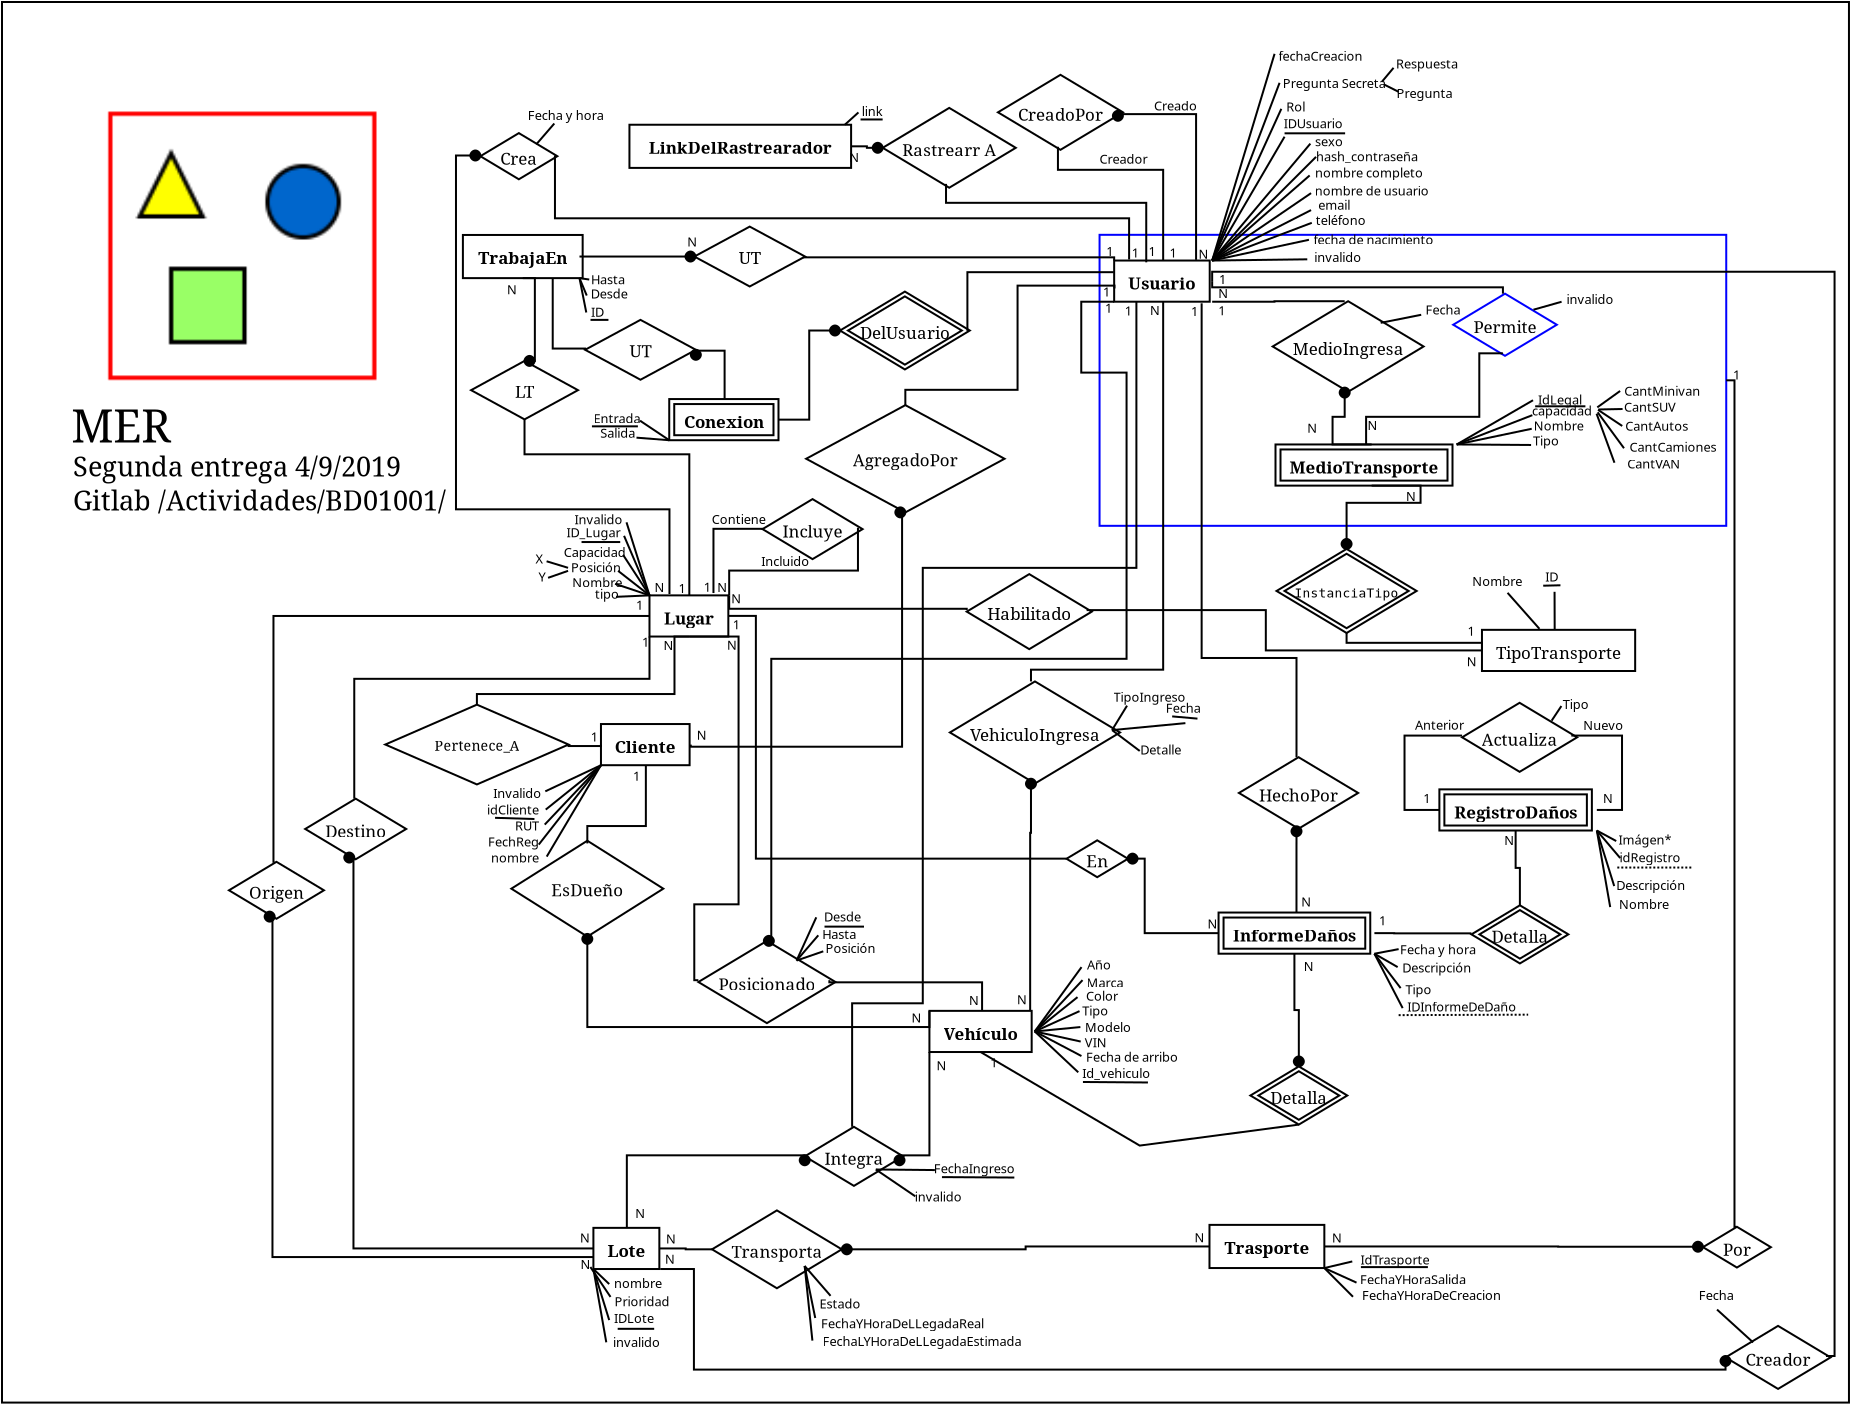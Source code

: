 <?xml version="1.0" encoding="UTF-8"?>
<dia:diagram xmlns:dia="http://www.lysator.liu.se/~alla/dia/">
  <dia:layer name="Background" visible="true" active="true">
    <dia:object type="Flowchart - Box" version="0" id="O0">
      <dia:attribute name="obj_pos">
        <dia:point val="-8.778,-28.891"/>
      </dia:attribute>
      <dia:attribute name="obj_bb">
        <dia:rectangle val="-8.828,-28.941;83.62,41.188"/>
      </dia:attribute>
      <dia:attribute name="elem_corner">
        <dia:point val="-8.778,-28.891"/>
      </dia:attribute>
      <dia:attribute name="elem_width">
        <dia:real val="92.348"/>
      </dia:attribute>
      <dia:attribute name="elem_height">
        <dia:real val="70.029"/>
      </dia:attribute>
      <dia:attribute name="border_width">
        <dia:real val="0.1"/>
      </dia:attribute>
      <dia:attribute name="show_background">
        <dia:boolean val="false"/>
      </dia:attribute>
      <dia:attribute name="padding">
        <dia:real val="0.5"/>
      </dia:attribute>
      <dia:attribute name="text">
        <dia:composite type="text">
          <dia:attribute name="string">
            <dia:string>##</dia:string>
          </dia:attribute>
          <dia:attribute name="font">
            <dia:font family="sans" style="0" name="Helvetica"/>
          </dia:attribute>
          <dia:attribute name="height">
            <dia:real val="0.8"/>
          </dia:attribute>
          <dia:attribute name="pos">
            <dia:point val="37.396,6.364"/>
          </dia:attribute>
          <dia:attribute name="color">
            <dia:color val="#000000"/>
          </dia:attribute>
          <dia:attribute name="alignment">
            <dia:enum val="1"/>
          </dia:attribute>
        </dia:composite>
      </dia:attribute>
    </dia:object>
    <dia:object type="Standard - Line" version="0" id="O1">
      <dia:attribute name="obj_pos">
        <dia:point val="67.973,2.451"/>
      </dia:attribute>
      <dia:attribute name="obj_bb">
        <dia:rectangle val="66.43,0.58;68.044,2.522"/>
      </dia:attribute>
      <dia:attribute name="conn_endpoints">
        <dia:point val="67.973,2.451"/>
        <dia:point val="66.5,0.65"/>
      </dia:attribute>
      <dia:attribute name="numcp">
        <dia:int val="1"/>
      </dia:attribute>
      <dia:connections>
        <dia:connection handle="0" to="O312" connection="8"/>
      </dia:connections>
    </dia:object>
    <dia:object type="Flowchart - Box" version="0" id="O2">
      <dia:attribute name="obj_pos">
        <dia:point val="46.1,-17.25"/>
      </dia:attribute>
      <dia:attribute name="obj_bb">
        <dia:rectangle val="46.05,-17.3;77.484,-2.65"/>
      </dia:attribute>
      <dia:attribute name="elem_corner">
        <dia:point val="46.1,-17.25"/>
      </dia:attribute>
      <dia:attribute name="elem_width">
        <dia:real val="31.334"/>
      </dia:attribute>
      <dia:attribute name="elem_height">
        <dia:real val="14.55"/>
      </dia:attribute>
      <dia:attribute name="border_width">
        <dia:real val="0.1"/>
      </dia:attribute>
      <dia:attribute name="border_color">
        <dia:color val="#0000ff"/>
      </dia:attribute>
      <dia:attribute name="show_background">
        <dia:boolean val="false"/>
      </dia:attribute>
      <dia:attribute name="padding">
        <dia:real val="0.5"/>
      </dia:attribute>
      <dia:attribute name="text">
        <dia:composite type="text">
          <dia:attribute name="string">
            <dia:string>##</dia:string>
          </dia:attribute>
          <dia:attribute name="font">
            <dia:font family="sans" style="0" name="Helvetica"/>
          </dia:attribute>
          <dia:attribute name="height">
            <dia:real val="0.8"/>
          </dia:attribute>
          <dia:attribute name="pos">
            <dia:point val="61.767,-9.735"/>
          </dia:attribute>
          <dia:attribute name="color">
            <dia:color val="#000000"/>
          </dia:attribute>
          <dia:attribute name="alignment">
            <dia:enum val="1"/>
          </dia:attribute>
        </dia:composite>
      </dia:attribute>
    </dia:object>
    <dia:object type="ER - Entity" version="0" id="O3">
      <dia:attribute name="obj_pos">
        <dia:point val="46.83,-15.964"/>
      </dia:attribute>
      <dia:attribute name="obj_bb">
        <dia:rectangle val="46.78,-16.014;51.78,-13.855"/>
      </dia:attribute>
      <dia:attribute name="elem_corner">
        <dia:point val="46.83,-15.964"/>
      </dia:attribute>
      <dia:attribute name="elem_width">
        <dia:real val="4.9"/>
      </dia:attribute>
      <dia:attribute name="elem_height">
        <dia:real val="2.058"/>
      </dia:attribute>
      <dia:attribute name="border_width">
        <dia:real val="0.1"/>
      </dia:attribute>
      <dia:attribute name="border_color">
        <dia:color val="#000000"/>
      </dia:attribute>
      <dia:attribute name="inner_color">
        <dia:color val="#ffffff"/>
      </dia:attribute>
      <dia:attribute name="name">
        <dia:string>#Usuario#</dia:string>
      </dia:attribute>
      <dia:attribute name="weak">
        <dia:boolean val="false"/>
      </dia:attribute>
      <dia:attribute name="associative">
        <dia:boolean val="false"/>
      </dia:attribute>
      <dia:attribute name="font">
        <dia:font family="serif" style="80" name="Times-Bold"/>
      </dia:attribute>
      <dia:attribute name="font_height">
        <dia:real val="1.058"/>
      </dia:attribute>
    </dia:object>
    <dia:object type="Standard - Line" version="0" id="O4">
      <dia:attribute name="obj_pos">
        <dia:point val="51.73,-15.964"/>
      </dia:attribute>
      <dia:attribute name="obj_bb">
        <dia:rectangle val="51.661,-19.405;56.745,-15.894"/>
      </dia:attribute>
      <dia:attribute name="conn_endpoints">
        <dia:point val="51.73,-15.964"/>
        <dia:point val="56.675,-19.335"/>
      </dia:attribute>
      <dia:attribute name="numcp">
        <dia:int val="1"/>
      </dia:attribute>
      <dia:connections>
        <dia:connection handle="0" to="O3" connection="2"/>
      </dia:connections>
    </dia:object>
    <dia:object type="Standard - Text" version="1" id="O5">
      <dia:attribute name="obj_pos">
        <dia:point val="56.856,-19.214"/>
      </dia:attribute>
      <dia:attribute name="obj_bb">
        <dia:rectangle val="56.856,-19.854;62.173,-19.082"/>
      </dia:attribute>
      <dia:attribute name="text">
        <dia:composite type="text">
          <dia:attribute name="string">
            <dia:string>#nombre de usuario#</dia:string>
          </dia:attribute>
          <dia:attribute name="font">
            <dia:font family="sans" style="0" name="Helvetica"/>
          </dia:attribute>
          <dia:attribute name="height">
            <dia:real val="0.8"/>
          </dia:attribute>
          <dia:attribute name="pos">
            <dia:point val="56.856,-19.214"/>
          </dia:attribute>
          <dia:attribute name="color">
            <dia:color val="#000000"/>
          </dia:attribute>
          <dia:attribute name="alignment">
            <dia:enum val="0"/>
          </dia:attribute>
        </dia:composite>
      </dia:attribute>
      <dia:attribute name="valign">
        <dia:enum val="3"/>
      </dia:attribute>
    </dia:object>
    <dia:object type="Standard - Line" version="0" id="O6">
      <dia:attribute name="obj_pos">
        <dia:point val="51.73,-15.964"/>
      </dia:attribute>
      <dia:attribute name="obj_bb">
        <dia:rectangle val="51.66,-20.29;56.675,-15.893"/>
      </dia:attribute>
      <dia:attribute name="conn_endpoints">
        <dia:point val="51.73,-15.964"/>
        <dia:point val="56.605,-20.219"/>
      </dia:attribute>
      <dia:attribute name="numcp">
        <dia:int val="1"/>
      </dia:attribute>
      <dia:connections>
        <dia:connection handle="0" to="O3" connection="2"/>
      </dia:connections>
    </dia:object>
    <dia:object type="Standard - Text" version="1" id="O7">
      <dia:attribute name="obj_pos">
        <dia:point val="56.875,-20.119"/>
      </dia:attribute>
      <dia:attribute name="obj_bb">
        <dia:rectangle val="56.875,-20.759;61.823,-19.986"/>
      </dia:attribute>
      <dia:attribute name="text">
        <dia:composite type="text">
          <dia:attribute name="string">
            <dia:string>#nombre completo#</dia:string>
          </dia:attribute>
          <dia:attribute name="font">
            <dia:font family="sans" style="0" name="Helvetica"/>
          </dia:attribute>
          <dia:attribute name="height">
            <dia:real val="0.8"/>
          </dia:attribute>
          <dia:attribute name="pos">
            <dia:point val="56.875,-20.119"/>
          </dia:attribute>
          <dia:attribute name="color">
            <dia:color val="#000000"/>
          </dia:attribute>
          <dia:attribute name="alignment">
            <dia:enum val="0"/>
          </dia:attribute>
        </dia:composite>
      </dia:attribute>
      <dia:attribute name="valign">
        <dia:enum val="3"/>
      </dia:attribute>
    </dia:object>
    <dia:object type="Standard - Line" version="0" id="O8">
      <dia:attribute name="obj_pos">
        <dia:point val="51.73,-15.964"/>
      </dia:attribute>
      <dia:attribute name="obj_bb">
        <dia:rectangle val="51.671,-17.061;56.629,-15.904"/>
      </dia:attribute>
      <dia:attribute name="conn_endpoints">
        <dia:point val="51.73,-15.964"/>
        <dia:point val="56.569,-17.002"/>
      </dia:attribute>
      <dia:attribute name="numcp">
        <dia:int val="1"/>
      </dia:attribute>
      <dia:connections>
        <dia:connection handle="0" to="O3" connection="2"/>
      </dia:connections>
    </dia:object>
    <dia:object type="Standard - Text" version="1" id="O9">
      <dia:attribute name="obj_pos">
        <dia:point val="56.801,-16.77"/>
      </dia:attribute>
      <dia:attribute name="obj_bb">
        <dia:rectangle val="56.801,-17.41;62.501,-16.638"/>
      </dia:attribute>
      <dia:attribute name="text">
        <dia:composite type="text">
          <dia:attribute name="string">
            <dia:string>#fecha de nacimiento#</dia:string>
          </dia:attribute>
          <dia:attribute name="font">
            <dia:font family="sans" style="0" name="Helvetica"/>
          </dia:attribute>
          <dia:attribute name="height">
            <dia:real val="0.8"/>
          </dia:attribute>
          <dia:attribute name="pos">
            <dia:point val="56.801,-16.77"/>
          </dia:attribute>
          <dia:attribute name="color">
            <dia:color val="#000000"/>
          </dia:attribute>
          <dia:attribute name="alignment">
            <dia:enum val="0"/>
          </dia:attribute>
        </dia:composite>
      </dia:attribute>
      <dia:attribute name="valign">
        <dia:enum val="3"/>
      </dia:attribute>
    </dia:object>
    <dia:object type="Standard - Line" version="0" id="O10">
      <dia:attribute name="obj_pos">
        <dia:point val="51.73,-15.964"/>
      </dia:attribute>
      <dia:attribute name="obj_bb">
        <dia:rectangle val="51.666,-17.915;56.775,-15.899"/>
      </dia:attribute>
      <dia:attribute name="conn_endpoints">
        <dia:point val="51.73,-15.964"/>
        <dia:point val="56.711,-17.851"/>
      </dia:attribute>
      <dia:attribute name="numcp">
        <dia:int val="1"/>
      </dia:attribute>
      <dia:connections>
        <dia:connection handle="0" to="O3" connection="2"/>
      </dia:connections>
    </dia:object>
    <dia:object type="Standard - Text" version="1" id="O11">
      <dia:attribute name="obj_pos">
        <dia:point val="56.919,-20.926"/>
      </dia:attribute>
      <dia:attribute name="obj_bb">
        <dia:rectangle val="56.919,-21.566;61.699,-20.794"/>
      </dia:attribute>
      <dia:attribute name="text">
        <dia:composite type="text">
          <dia:attribute name="string">
            <dia:string>#hash_contraseña#</dia:string>
          </dia:attribute>
          <dia:attribute name="font">
            <dia:font family="sans" style="0" name="Helvetica"/>
          </dia:attribute>
          <dia:attribute name="height">
            <dia:real val="0.8"/>
          </dia:attribute>
          <dia:attribute name="pos">
            <dia:point val="56.919,-20.926"/>
          </dia:attribute>
          <dia:attribute name="color">
            <dia:color val="#000000"/>
          </dia:attribute>
          <dia:attribute name="alignment">
            <dia:enum val="0"/>
          </dia:attribute>
        </dia:composite>
      </dia:attribute>
      <dia:attribute name="valign">
        <dia:enum val="3"/>
      </dia:attribute>
    </dia:object>
    <dia:object type="Standard - Line" version="0" id="O12">
      <dia:attribute name="obj_pos">
        <dia:point val="51.73,-15.964"/>
      </dia:attribute>
      <dia:attribute name="obj_bb">
        <dia:rectangle val="51.66,-21.22;56.996,-15.893"/>
      </dia:attribute>
      <dia:attribute name="conn_endpoints">
        <dia:point val="51.73,-15.964"/>
        <dia:point val="56.925,-21.149"/>
      </dia:attribute>
      <dia:attribute name="numcp">
        <dia:int val="1"/>
      </dia:attribute>
      <dia:connections>
        <dia:connection handle="0" to="O3" connection="2"/>
      </dia:connections>
    </dia:object>
    <dia:object type="Standard - Text" version="1" id="O13">
      <dia:attribute name="obj_pos">
        <dia:point val="56.915,-17.741"/>
      </dia:attribute>
      <dia:attribute name="obj_bb">
        <dia:rectangle val="56.915,-18.381;59.21,-17.609"/>
      </dia:attribute>
      <dia:attribute name="text">
        <dia:composite type="text">
          <dia:attribute name="string">
            <dia:string>#teléfono#</dia:string>
          </dia:attribute>
          <dia:attribute name="font">
            <dia:font family="sans" style="0" name="Helvetica"/>
          </dia:attribute>
          <dia:attribute name="height">
            <dia:real val="0.8"/>
          </dia:attribute>
          <dia:attribute name="pos">
            <dia:point val="56.915,-17.741"/>
          </dia:attribute>
          <dia:attribute name="color">
            <dia:color val="#000000"/>
          </dia:attribute>
          <dia:attribute name="alignment">
            <dia:enum val="0"/>
          </dia:attribute>
        </dia:composite>
      </dia:attribute>
      <dia:attribute name="valign">
        <dia:enum val="3"/>
      </dia:attribute>
    </dia:object>
    <dia:object type="Standard - Line" version="0" id="O14">
      <dia:attribute name="obj_pos">
        <dia:point val="51.73,-15.964"/>
      </dia:attribute>
      <dia:attribute name="obj_bb">
        <dia:rectangle val="51.663,-18.554;56.742,-15.896"/>
      </dia:attribute>
      <dia:attribute name="conn_endpoints">
        <dia:point val="51.73,-15.964"/>
        <dia:point val="56.675,-18.487"/>
      </dia:attribute>
      <dia:attribute name="numcp">
        <dia:int val="1"/>
      </dia:attribute>
      <dia:connections>
        <dia:connection handle="0" to="O3" connection="2"/>
      </dia:connections>
    </dia:object>
    <dia:object type="Standard - Text" version="1" id="O15">
      <dia:attribute name="obj_pos">
        <dia:point val="57.029,-18.5"/>
      </dia:attribute>
      <dia:attribute name="obj_bb">
        <dia:rectangle val="57.029,-19.14;58.535,-18.367"/>
      </dia:attribute>
      <dia:attribute name="text">
        <dia:composite type="text">
          <dia:attribute name="string">
            <dia:string>#email#</dia:string>
          </dia:attribute>
          <dia:attribute name="font">
            <dia:font family="sans" style="0" name="Helvetica"/>
          </dia:attribute>
          <dia:attribute name="height">
            <dia:real val="0.8"/>
          </dia:attribute>
          <dia:attribute name="pos">
            <dia:point val="57.029,-18.5"/>
          </dia:attribute>
          <dia:attribute name="color">
            <dia:color val="#000000"/>
          </dia:attribute>
          <dia:attribute name="alignment">
            <dia:enum val="0"/>
          </dia:attribute>
        </dia:composite>
      </dia:attribute>
      <dia:attribute name="valign">
        <dia:enum val="3"/>
      </dia:attribute>
    </dia:object>
    <dia:object type="ER - Entity" version="0" id="O16">
      <dia:attribute name="obj_pos">
        <dia:point val="23.596,0.778"/>
      </dia:attribute>
      <dia:attribute name="obj_bb">
        <dia:rectangle val="23.546,0.728;27.631,2.886"/>
      </dia:attribute>
      <dia:attribute name="elem_corner">
        <dia:point val="23.596,0.778"/>
      </dia:attribute>
      <dia:attribute name="elem_width">
        <dia:real val="3.985"/>
      </dia:attribute>
      <dia:attribute name="elem_height">
        <dia:real val="2.058"/>
      </dia:attribute>
      <dia:attribute name="border_width">
        <dia:real val="0.1"/>
      </dia:attribute>
      <dia:attribute name="border_color">
        <dia:color val="#000000"/>
      </dia:attribute>
      <dia:attribute name="inner_color">
        <dia:color val="#ffffff"/>
      </dia:attribute>
      <dia:attribute name="name">
        <dia:string>#Lugar#</dia:string>
      </dia:attribute>
      <dia:attribute name="weak">
        <dia:boolean val="false"/>
      </dia:attribute>
      <dia:attribute name="associative">
        <dia:boolean val="false"/>
      </dia:attribute>
      <dia:attribute name="font">
        <dia:font family="serif" style="80" name="Times-Bold"/>
      </dia:attribute>
      <dia:attribute name="font_height">
        <dia:real val="1.058"/>
      </dia:attribute>
    </dia:object>
    <dia:object type="Standard - Line" version="0" id="O17">
      <dia:attribute name="obj_pos">
        <dia:point val="22.325,-2.2"/>
      </dia:attribute>
      <dia:attribute name="obj_bb">
        <dia:rectangle val="22.259,-2.266;23.661,0.843"/>
      </dia:attribute>
      <dia:attribute name="conn_endpoints">
        <dia:point val="22.325,-2.2"/>
        <dia:point val="23.596,0.778"/>
      </dia:attribute>
      <dia:attribute name="numcp">
        <dia:int val="1"/>
      </dia:attribute>
      <dia:connections>
        <dia:connection handle="1" to="O16" connection="0"/>
      </dia:connections>
    </dia:object>
    <dia:object type="Standard - Text" version="1" id="O18">
      <dia:attribute name="obj_pos">
        <dia:point val="19.677,-0.378"/>
      </dia:attribute>
      <dia:attribute name="obj_bb">
        <dia:rectangle val="19.677,-1.018;21.957,-0.246"/>
      </dia:attribute>
      <dia:attribute name="text">
        <dia:composite type="text">
          <dia:attribute name="string">
            <dia:string>#Posición#</dia:string>
          </dia:attribute>
          <dia:attribute name="font">
            <dia:font family="sans" style="0" name="Helvetica"/>
          </dia:attribute>
          <dia:attribute name="height">
            <dia:real val="0.8"/>
          </dia:attribute>
          <dia:attribute name="pos">
            <dia:point val="19.677,-0.378"/>
          </dia:attribute>
          <dia:attribute name="color">
            <dia:color val="#000000"/>
          </dia:attribute>
          <dia:attribute name="alignment">
            <dia:enum val="0"/>
          </dia:attribute>
        </dia:composite>
      </dia:attribute>
      <dia:attribute name="valign">
        <dia:enum val="3"/>
      </dia:attribute>
    </dia:object>
    <dia:object type="Standard - Line" version="0" id="O19">
      <dia:attribute name="obj_pos">
        <dia:point val="23.596,0.778"/>
      </dia:attribute>
      <dia:attribute name="obj_bb">
        <dia:rectangle val="22.206,-1.319;23.665,0.847"/>
      </dia:attribute>
      <dia:attribute name="conn_endpoints">
        <dia:point val="23.596,0.778"/>
        <dia:point val="22.275,-1.25"/>
      </dia:attribute>
      <dia:attribute name="numcp">
        <dia:int val="1"/>
      </dia:attribute>
      <dia:connections>
        <dia:connection handle="0" to="O16" connection="0"/>
      </dia:connections>
    </dia:object>
    <dia:object type="Standard - Text" version="1" id="O20">
      <dia:attribute name="obj_pos">
        <dia:point val="19.74,0.37"/>
      </dia:attribute>
      <dia:attribute name="obj_bb">
        <dia:rectangle val="19.74,-0.27;21.975,0.503"/>
      </dia:attribute>
      <dia:attribute name="text">
        <dia:composite type="text">
          <dia:attribute name="string">
            <dia:string>#Nombre#</dia:string>
          </dia:attribute>
          <dia:attribute name="font">
            <dia:font family="sans" style="0" name="Helvetica"/>
          </dia:attribute>
          <dia:attribute name="height">
            <dia:real val="0.8"/>
          </dia:attribute>
          <dia:attribute name="pos">
            <dia:point val="19.74,0.37"/>
          </dia:attribute>
          <dia:attribute name="color">
            <dia:color val="#000000"/>
          </dia:attribute>
          <dia:attribute name="alignment">
            <dia:enum val="0"/>
          </dia:attribute>
        </dia:composite>
      </dia:attribute>
      <dia:attribute name="valign">
        <dia:enum val="3"/>
      </dia:attribute>
    </dia:object>
    <dia:object type="Standard - Line" version="0" id="O21">
      <dia:attribute name="obj_pos">
        <dia:point val="23.596,0.778"/>
      </dia:attribute>
      <dia:attribute name="obj_bb">
        <dia:rectangle val="21.812,0.137;23.659,0.841"/>
      </dia:attribute>
      <dia:attribute name="conn_endpoints">
        <dia:point val="23.596,0.778"/>
        <dia:point val="21.875,0.2"/>
      </dia:attribute>
      <dia:attribute name="numcp">
        <dia:int val="1"/>
      </dia:attribute>
      <dia:connections>
        <dia:connection handle="0" to="O16" connection="0"/>
      </dia:connections>
    </dia:object>
    <dia:object type="Standard - Text" version="1" id="O22">
      <dia:attribute name="obj_pos">
        <dia:point val="19.311,-1.137"/>
      </dia:attribute>
      <dia:attribute name="obj_bb">
        <dia:rectangle val="19.311,-1.777;22.209,-1.004"/>
      </dia:attribute>
      <dia:attribute name="text">
        <dia:composite type="text">
          <dia:attribute name="string">
            <dia:string>#Capacidad#</dia:string>
          </dia:attribute>
          <dia:attribute name="font">
            <dia:font family="sans" style="0" name="Helvetica"/>
          </dia:attribute>
          <dia:attribute name="height">
            <dia:real val="0.8"/>
          </dia:attribute>
          <dia:attribute name="pos">
            <dia:point val="19.311,-1.137"/>
          </dia:attribute>
          <dia:attribute name="color">
            <dia:color val="#000000"/>
          </dia:attribute>
          <dia:attribute name="alignment">
            <dia:enum val="0"/>
          </dia:attribute>
        </dia:composite>
      </dia:attribute>
      <dia:attribute name="valign">
        <dia:enum val="3"/>
      </dia:attribute>
    </dia:object>
    <dia:object type="Standard - Text" version="1" id="O23">
      <dia:attribute name="obj_pos">
        <dia:point val="27.755,2.473"/>
      </dia:attribute>
      <dia:attribute name="obj_bb">
        <dia:rectangle val="27.755,1.833;28.105,2.605"/>
      </dia:attribute>
      <dia:attribute name="text">
        <dia:composite type="text">
          <dia:attribute name="string">
            <dia:string>#1#</dia:string>
          </dia:attribute>
          <dia:attribute name="font">
            <dia:font family="sans" style="0" name="Helvetica"/>
          </dia:attribute>
          <dia:attribute name="height">
            <dia:real val="0.8"/>
          </dia:attribute>
          <dia:attribute name="pos">
            <dia:point val="27.755,2.473"/>
          </dia:attribute>
          <dia:attribute name="color">
            <dia:color val="#000000"/>
          </dia:attribute>
          <dia:attribute name="alignment">
            <dia:enum val="0"/>
          </dia:attribute>
        </dia:composite>
      </dia:attribute>
      <dia:attribute name="valign">
        <dia:enum val="3"/>
      </dia:attribute>
    </dia:object>
    <dia:object type="ER - Entity" version="0" id="O24">
      <dia:attribute name="obj_pos">
        <dia:point val="37.593,21.552"/>
      </dia:attribute>
      <dia:attribute name="obj_bb">
        <dia:rectangle val="37.543,21.502;42.908,23.66"/>
      </dia:attribute>
      <dia:attribute name="elem_corner">
        <dia:point val="37.593,21.552"/>
      </dia:attribute>
      <dia:attribute name="elem_width">
        <dia:real val="5.265"/>
      </dia:attribute>
      <dia:attribute name="elem_height">
        <dia:real val="2.058"/>
      </dia:attribute>
      <dia:attribute name="border_width">
        <dia:real val="0.1"/>
      </dia:attribute>
      <dia:attribute name="border_color">
        <dia:color val="#000000"/>
      </dia:attribute>
      <dia:attribute name="inner_color">
        <dia:color val="#ffffff"/>
      </dia:attribute>
      <dia:attribute name="name">
        <dia:string>#Vehículo#</dia:string>
      </dia:attribute>
      <dia:attribute name="weak">
        <dia:boolean val="false"/>
      </dia:attribute>
      <dia:attribute name="associative">
        <dia:boolean val="false"/>
      </dia:attribute>
      <dia:attribute name="font">
        <dia:font family="serif" style="80" name="Times-Bold"/>
      </dia:attribute>
      <dia:attribute name="font_height">
        <dia:real val="1.058"/>
      </dia:attribute>
    </dia:object>
    <dia:object type="Standard - Line" version="0" id="O25">
      <dia:attribute name="obj_pos">
        <dia:point val="42.858,22.581"/>
      </dia:attribute>
      <dia:attribute name="obj_bb">
        <dia:rectangle val="42.798,22.521;45.218,23.146"/>
      </dia:attribute>
      <dia:attribute name="conn_endpoints">
        <dia:point val="42.858,22.581"/>
        <dia:point val="45.158,23.087"/>
      </dia:attribute>
      <dia:attribute name="numcp">
        <dia:int val="1"/>
      </dia:attribute>
      <dia:connections>
        <dia:connection handle="0" to="O24" connection="4"/>
      </dia:connections>
    </dia:object>
    <dia:object type="Standard - Text" version="1" id="O26">
      <dia:attribute name="obj_pos">
        <dia:point val="45.363,23.367"/>
      </dia:attribute>
      <dia:attribute name="obj_bb">
        <dia:rectangle val="45.363,22.727;46.413,23.5"/>
      </dia:attribute>
      <dia:attribute name="text">
        <dia:composite type="text">
          <dia:attribute name="string">
            <dia:string>#VIN#</dia:string>
          </dia:attribute>
          <dia:attribute name="font">
            <dia:font family="sans" style="0" name="Helvetica"/>
          </dia:attribute>
          <dia:attribute name="height">
            <dia:real val="0.8"/>
          </dia:attribute>
          <dia:attribute name="pos">
            <dia:point val="45.363,23.367"/>
          </dia:attribute>
          <dia:attribute name="color">
            <dia:color val="#000000"/>
          </dia:attribute>
          <dia:attribute name="alignment">
            <dia:enum val="0"/>
          </dia:attribute>
        </dia:composite>
      </dia:attribute>
      <dia:attribute name="valign">
        <dia:enum val="3"/>
      </dia:attribute>
    </dia:object>
    <dia:object type="Standard - Line" version="0" id="O27">
      <dia:attribute name="obj_pos">
        <dia:point val="42.858,22.581"/>
      </dia:attribute>
      <dia:attribute name="obj_bb">
        <dia:rectangle val="42.804,22.307;45.195,22.635"/>
      </dia:attribute>
      <dia:attribute name="conn_endpoints">
        <dia:point val="42.858,22.581"/>
        <dia:point val="45.141,22.362"/>
      </dia:attribute>
      <dia:attribute name="numcp">
        <dia:int val="1"/>
      </dia:attribute>
      <dia:connections>
        <dia:connection handle="0" to="O24" connection="4"/>
      </dia:connections>
    </dia:object>
    <dia:object type="Standard - Text" version="1" id="O28">
      <dia:attribute name="obj_pos">
        <dia:point val="45.373,22.607"/>
      </dia:attribute>
      <dia:attribute name="obj_bb">
        <dia:rectangle val="45.373,21.967;47.401,22.74"/>
      </dia:attribute>
      <dia:attribute name="text">
        <dia:composite type="text">
          <dia:attribute name="string">
            <dia:string>#Modelo#</dia:string>
          </dia:attribute>
          <dia:attribute name="font">
            <dia:font family="sans" style="0" name="Helvetica"/>
          </dia:attribute>
          <dia:attribute name="height">
            <dia:real val="0.8"/>
          </dia:attribute>
          <dia:attribute name="pos">
            <dia:point val="45.373,22.607"/>
          </dia:attribute>
          <dia:attribute name="color">
            <dia:color val="#000000"/>
          </dia:attribute>
          <dia:attribute name="alignment">
            <dia:enum val="0"/>
          </dia:attribute>
        </dia:composite>
      </dia:attribute>
      <dia:attribute name="valign">
        <dia:enum val="3"/>
      </dia:attribute>
    </dia:object>
    <dia:object type="Standard - Line" version="0" id="O29">
      <dia:attribute name="obj_pos">
        <dia:point val="42.858,22.581"/>
      </dia:attribute>
      <dia:attribute name="obj_bb">
        <dia:rectangle val="42.787,19.945;45.318,22.652"/>
      </dia:attribute>
      <dia:attribute name="conn_endpoints">
        <dia:point val="42.858,22.581"/>
        <dia:point val="45.248,20.015"/>
      </dia:attribute>
      <dia:attribute name="numcp">
        <dia:int val="1"/>
      </dia:attribute>
      <dia:connections>
        <dia:connection handle="0" to="O24" connection="4"/>
      </dia:connections>
    </dia:object>
    <dia:object type="Standard - Text" version="1" id="O30">
      <dia:attribute name="obj_pos">
        <dia:point val="45.449,20.378"/>
      </dia:attribute>
      <dia:attribute name="obj_bb">
        <dia:rectangle val="45.449,19.738;47.136,20.51"/>
      </dia:attribute>
      <dia:attribute name="text">
        <dia:composite type="text">
          <dia:attribute name="string">
            <dia:string>#Marca#</dia:string>
          </dia:attribute>
          <dia:attribute name="font">
            <dia:font family="sans" style="0" name="Helvetica"/>
          </dia:attribute>
          <dia:attribute name="height">
            <dia:real val="0.8"/>
          </dia:attribute>
          <dia:attribute name="pos">
            <dia:point val="45.449,20.378"/>
          </dia:attribute>
          <dia:attribute name="color">
            <dia:color val="#000000"/>
          </dia:attribute>
          <dia:attribute name="alignment">
            <dia:enum val="0"/>
          </dia:attribute>
        </dia:composite>
      </dia:attribute>
      <dia:attribute name="valign">
        <dia:enum val="3"/>
      </dia:attribute>
    </dia:object>
    <dia:object type="Standard - Line" version="0" id="O31">
      <dia:attribute name="obj_pos">
        <dia:point val="42.858,22.581"/>
      </dia:attribute>
      <dia:attribute name="obj_bb">
        <dia:rectangle val="42.788,19.296;45.267,22.651"/>
      </dia:attribute>
      <dia:attribute name="conn_endpoints">
        <dia:point val="42.858,22.581"/>
        <dia:point val="45.198,19.365"/>
      </dia:attribute>
      <dia:attribute name="numcp">
        <dia:int val="1"/>
      </dia:attribute>
      <dia:connections>
        <dia:connection handle="0" to="O24" connection="4"/>
      </dia:connections>
    </dia:object>
    <dia:object type="Standard - Text" version="1" id="O32">
      <dia:attribute name="obj_pos">
        <dia:point val="45.47,19.489"/>
      </dia:attribute>
      <dia:attribute name="obj_bb">
        <dia:rectangle val="45.47,18.849;46.56,19.622"/>
      </dia:attribute>
      <dia:attribute name="text">
        <dia:composite type="text">
          <dia:attribute name="string">
            <dia:string>#Año#</dia:string>
          </dia:attribute>
          <dia:attribute name="font">
            <dia:font family="sans" style="0" name="Helvetica"/>
          </dia:attribute>
          <dia:attribute name="height">
            <dia:real val="0.8"/>
          </dia:attribute>
          <dia:attribute name="pos">
            <dia:point val="45.47,19.489"/>
          </dia:attribute>
          <dia:attribute name="color">
            <dia:color val="#000000"/>
          </dia:attribute>
          <dia:attribute name="alignment">
            <dia:enum val="0"/>
          </dia:attribute>
        </dia:composite>
      </dia:attribute>
      <dia:attribute name="valign">
        <dia:enum val="3"/>
      </dia:attribute>
    </dia:object>
    <dia:object type="Standard - Line" version="0" id="O33">
      <dia:attribute name="obj_pos">
        <dia:point val="42.858,22.581"/>
      </dia:attribute>
      <dia:attribute name="obj_bb">
        <dia:rectangle val="42.788,20.795;45.068,22.651"/>
      </dia:attribute>
      <dia:attribute name="conn_endpoints">
        <dia:point val="42.858,22.581"/>
        <dia:point val="44.998,20.865"/>
      </dia:attribute>
      <dia:attribute name="numcp">
        <dia:int val="1"/>
      </dia:attribute>
      <dia:connections>
        <dia:connection handle="0" to="O24" connection="4"/>
      </dia:connections>
    </dia:object>
    <dia:object type="Standard - Text" version="1" id="O34">
      <dia:attribute name="obj_pos">
        <dia:point val="45.419,21.041"/>
      </dia:attribute>
      <dia:attribute name="obj_bb">
        <dia:rectangle val="45.419,20.401;46.877,21.173"/>
      </dia:attribute>
      <dia:attribute name="text">
        <dia:composite type="text">
          <dia:attribute name="string">
            <dia:string>#Color#</dia:string>
          </dia:attribute>
          <dia:attribute name="font">
            <dia:font family="sans" style="0" name="Helvetica"/>
          </dia:attribute>
          <dia:attribute name="height">
            <dia:real val="0.8"/>
          </dia:attribute>
          <dia:attribute name="pos">
            <dia:point val="45.419,21.041"/>
          </dia:attribute>
          <dia:attribute name="color">
            <dia:color val="#000000"/>
          </dia:attribute>
          <dia:attribute name="alignment">
            <dia:enum val="0"/>
          </dia:attribute>
        </dia:composite>
      </dia:attribute>
      <dia:attribute name="valign">
        <dia:enum val="3"/>
      </dia:attribute>
    </dia:object>
    <dia:object type="ER - Entity" version="0" id="O35">
      <dia:attribute name="obj_pos">
        <dia:point val="54.897,-6.768"/>
      </dia:attribute>
      <dia:attribute name="obj_bb">
        <dia:rectangle val="54.847,-6.818;64.007,-4.66"/>
      </dia:attribute>
      <dia:attribute name="elem_corner">
        <dia:point val="54.897,-6.768"/>
      </dia:attribute>
      <dia:attribute name="elem_width">
        <dia:real val="9.06"/>
      </dia:attribute>
      <dia:attribute name="elem_height">
        <dia:real val="2.058"/>
      </dia:attribute>
      <dia:attribute name="border_width">
        <dia:real val="0.1"/>
      </dia:attribute>
      <dia:attribute name="border_color">
        <dia:color val="#000000"/>
      </dia:attribute>
      <dia:attribute name="inner_color">
        <dia:color val="#ffffff"/>
      </dia:attribute>
      <dia:attribute name="name">
        <dia:string>#MedioTransporte#</dia:string>
      </dia:attribute>
      <dia:attribute name="weak">
        <dia:boolean val="true"/>
      </dia:attribute>
      <dia:attribute name="associative">
        <dia:boolean val="false"/>
      </dia:attribute>
      <dia:attribute name="font">
        <dia:font family="serif" style="80" name="Times-Bold"/>
      </dia:attribute>
      <dia:attribute name="font_height">
        <dia:real val="1.058"/>
      </dia:attribute>
    </dia:object>
    <dia:object type="ER - Relationship" version="0" id="O36">
      <dia:attribute name="obj_pos">
        <dia:point val="63.782,-14.308"/>
      </dia:attribute>
      <dia:attribute name="obj_bb">
        <dia:rectangle val="63.431,-14.358;69.104,-11.275"/>
      </dia:attribute>
      <dia:attribute name="elem_corner">
        <dia:point val="63.782,-14.308"/>
      </dia:attribute>
      <dia:attribute name="elem_width">
        <dia:real val="4.973"/>
      </dia:attribute>
      <dia:attribute name="elem_height">
        <dia:real val="2.983"/>
      </dia:attribute>
      <dia:attribute name="border_width">
        <dia:real val="0.1"/>
      </dia:attribute>
      <dia:attribute name="border_color">
        <dia:color val="#0000ff"/>
      </dia:attribute>
      <dia:attribute name="inner_color">
        <dia:color val="#ffffff"/>
      </dia:attribute>
      <dia:attribute name="name">
        <dia:string>#Permite#</dia:string>
      </dia:attribute>
      <dia:attribute name="left_card">
        <dia:string>##</dia:string>
      </dia:attribute>
      <dia:attribute name="right_card">
        <dia:string>##</dia:string>
      </dia:attribute>
      <dia:attribute name="identifying">
        <dia:boolean val="false"/>
      </dia:attribute>
      <dia:attribute name="rotated">
        <dia:boolean val="false"/>
      </dia:attribute>
      <dia:attribute name="font">
        <dia:font family="serif" style="0" name="Times-Roman"/>
      </dia:attribute>
      <dia:attribute name="font_height">
        <dia:real val="1.058"/>
      </dia:attribute>
    </dia:object>
    <dia:object type="Standard - ZigZagLine" version="1" id="O37">
      <dia:attribute name="obj_pos">
        <dia:point val="66.268,-11.325"/>
      </dia:attribute>
      <dia:attribute name="obj_bb">
        <dia:rectangle val="59.377,-11.375;66.318,-6.718"/>
      </dia:attribute>
      <dia:attribute name="orth_points">
        <dia:point val="66.268,-11.325"/>
        <dia:point val="65.087,-11.325"/>
        <dia:point val="65.087,-8.15"/>
        <dia:point val="59.427,-8.15"/>
        <dia:point val="59.427,-6.768"/>
      </dia:attribute>
      <dia:attribute name="orth_orient">
        <dia:enum val="0"/>
        <dia:enum val="1"/>
        <dia:enum val="0"/>
        <dia:enum val="1"/>
      </dia:attribute>
      <dia:attribute name="autorouting">
        <dia:boolean val="false"/>
      </dia:attribute>
      <dia:connections>
        <dia:connection handle="0" to="O36" connection="6"/>
        <dia:connection handle="1" to="O35" connection="1"/>
      </dia:connections>
    </dia:object>
    <dia:object type="Standard - ZigZagLine" version="1" id="O38">
      <dia:attribute name="obj_pos">
        <dia:point val="66.268,-14.308"/>
      </dia:attribute>
      <dia:attribute name="obj_bb">
        <dia:rectangle val="51.68,-14.985;66.318,-14.258"/>
      </dia:attribute>
      <dia:attribute name="orth_points">
        <dia:point val="66.268,-14.308"/>
        <dia:point val="66.268,-14.625"/>
        <dia:point val="51.73,-14.625"/>
        <dia:point val="51.73,-14.935"/>
      </dia:attribute>
      <dia:attribute name="orth_orient">
        <dia:enum val="1"/>
        <dia:enum val="0"/>
        <dia:enum val="1"/>
      </dia:attribute>
      <dia:attribute name="autorouting">
        <dia:boolean val="false"/>
      </dia:attribute>
      <dia:connections>
        <dia:connection handle="0" to="O36" connection="2"/>
        <dia:connection handle="1" to="O3" connection="4"/>
      </dia:connections>
    </dia:object>
    <dia:object type="Standard - Text" version="1" id="O39">
      <dia:attribute name="obj_pos">
        <dia:point val="67.81,-7.461"/>
      </dia:attribute>
      <dia:attribute name="obj_bb">
        <dia:rectangle val="67.81,-8.101;70.045,-7.328"/>
      </dia:attribute>
      <dia:attribute name="text">
        <dia:composite type="text">
          <dia:attribute name="string">
            <dia:string>#Nombre#</dia:string>
          </dia:attribute>
          <dia:attribute name="font">
            <dia:font family="sans" style="0" name="Helvetica"/>
          </dia:attribute>
          <dia:attribute name="height">
            <dia:real val="0.8"/>
          </dia:attribute>
          <dia:attribute name="pos">
            <dia:point val="67.81,-7.461"/>
          </dia:attribute>
          <dia:attribute name="color">
            <dia:color val="#000000"/>
          </dia:attribute>
          <dia:attribute name="alignment">
            <dia:enum val="0"/>
          </dia:attribute>
        </dia:composite>
      </dia:attribute>
      <dia:attribute name="valign">
        <dia:enum val="3"/>
      </dia:attribute>
    </dia:object>
    <dia:object type="Standard - Line" version="0" id="O40">
      <dia:attribute name="obj_pos">
        <dia:point val="63.957,-6.768"/>
      </dia:attribute>
      <dia:attribute name="obj_bb">
        <dia:rectangle val="63.892,-8.298;67.805,-6.703"/>
      </dia:attribute>
      <dia:attribute name="conn_endpoints">
        <dia:point val="63.957,-6.768"/>
        <dia:point val="67.74,-8.233"/>
      </dia:attribute>
      <dia:attribute name="numcp">
        <dia:int val="1"/>
      </dia:attribute>
      <dia:connections>
        <dia:connection handle="0" to="O35" connection="2"/>
      </dia:connections>
    </dia:object>
    <dia:object type="Standard - Line" version="0" id="O41">
      <dia:attribute name="obj_pos">
        <dia:point val="67.676,-6.742"/>
      </dia:attribute>
      <dia:attribute name="obj_bb">
        <dia:rectangle val="63.907,-6.818;67.726,-6.692"/>
      </dia:attribute>
      <dia:attribute name="conn_endpoints">
        <dia:point val="67.676,-6.742"/>
        <dia:point val="63.957,-6.768"/>
      </dia:attribute>
      <dia:attribute name="numcp">
        <dia:int val="1"/>
      </dia:attribute>
      <dia:connections>
        <dia:connection handle="1" to="O35" connection="2"/>
      </dia:connections>
    </dia:object>
    <dia:object type="Standard - Line" version="0" id="O42">
      <dia:attribute name="obj_pos">
        <dia:point val="70.392,-8.676"/>
      </dia:attribute>
      <dia:attribute name="obj_bb">
        <dia:rectangle val="67.83,-8.726;70.442,-8.626"/>
      </dia:attribute>
      <dia:attribute name="conn_endpoints">
        <dia:point val="70.392,-8.676"/>
        <dia:point val="67.88,-8.676"/>
      </dia:attribute>
      <dia:attribute name="numcp">
        <dia:int val="1"/>
      </dia:attribute>
    </dia:object>
    <dia:object type="Standard - Line" version="0" id="O43">
      <dia:attribute name="obj_pos">
        <dia:point val="42.858,22.581"/>
      </dia:attribute>
      <dia:attribute name="obj_bb">
        <dia:rectangle val="42.792,21.499;45.164,22.647"/>
      </dia:attribute>
      <dia:attribute name="conn_endpoints">
        <dia:point val="42.858,22.581"/>
        <dia:point val="45.098,21.565"/>
      </dia:attribute>
      <dia:attribute name="numcp">
        <dia:int val="1"/>
      </dia:attribute>
      <dia:connections>
        <dia:connection handle="0" to="O24" connection="4"/>
      </dia:connections>
    </dia:object>
    <dia:object type="Standard - Text" version="1" id="O44">
      <dia:attribute name="obj_pos">
        <dia:point val="45.23,21.79"/>
      </dia:attribute>
      <dia:attribute name="obj_bb">
        <dia:rectangle val="45.23,21.15;46.455,21.922"/>
      </dia:attribute>
      <dia:attribute name="text">
        <dia:composite type="text">
          <dia:attribute name="string">
            <dia:string>#Tipo#</dia:string>
          </dia:attribute>
          <dia:attribute name="font">
            <dia:font family="sans" style="0" name="Helvetica"/>
          </dia:attribute>
          <dia:attribute name="height">
            <dia:real val="0.8"/>
          </dia:attribute>
          <dia:attribute name="pos">
            <dia:point val="45.23,21.79"/>
          </dia:attribute>
          <dia:attribute name="color">
            <dia:color val="#000000"/>
          </dia:attribute>
          <dia:attribute name="alignment">
            <dia:enum val="0"/>
          </dia:attribute>
        </dia:composite>
      </dia:attribute>
      <dia:attribute name="valign">
        <dia:enum val="3"/>
      </dia:attribute>
    </dia:object>
    <dia:object type="ER - Entity" version="0" id="O45">
      <dia:attribute name="obj_pos">
        <dia:point val="20.792,32.402"/>
      </dia:attribute>
      <dia:attribute name="obj_bb">
        <dia:rectangle val="20.742,32.352;24.185,34.51"/>
      </dia:attribute>
      <dia:attribute name="elem_corner">
        <dia:point val="20.792,32.402"/>
      </dia:attribute>
      <dia:attribute name="elem_width">
        <dia:real val="3.343"/>
      </dia:attribute>
      <dia:attribute name="elem_height">
        <dia:real val="2.058"/>
      </dia:attribute>
      <dia:attribute name="border_width">
        <dia:real val="0.1"/>
      </dia:attribute>
      <dia:attribute name="border_color">
        <dia:color val="#000000"/>
      </dia:attribute>
      <dia:attribute name="inner_color">
        <dia:color val="#ffffff"/>
      </dia:attribute>
      <dia:attribute name="name">
        <dia:string>#Lote#</dia:string>
      </dia:attribute>
      <dia:attribute name="weak">
        <dia:boolean val="false"/>
      </dia:attribute>
      <dia:attribute name="associative">
        <dia:boolean val="false"/>
      </dia:attribute>
      <dia:attribute name="font">
        <dia:font family="serif" style="80" name="Times-Bold"/>
      </dia:attribute>
      <dia:attribute name="font_height">
        <dia:real val="1.058"/>
      </dia:attribute>
    </dia:object>
    <dia:object type="ER - Relationship" version="0" id="O46">
      <dia:attribute name="obj_pos">
        <dia:point val="6.381,10.943"/>
      </dia:attribute>
      <dia:attribute name="obj_bb">
        <dia:rectangle val="6.031,10.893;11.639,13.937"/>
      </dia:attribute>
      <dia:attribute name="elem_corner">
        <dia:point val="6.381,10.943"/>
      </dia:attribute>
      <dia:attribute name="elem_width">
        <dia:real val="4.907"/>
      </dia:attribute>
      <dia:attribute name="elem_height">
        <dia:real val="2.944"/>
      </dia:attribute>
      <dia:attribute name="border_width">
        <dia:real val="0.1"/>
      </dia:attribute>
      <dia:attribute name="border_color">
        <dia:color val="#000000"/>
      </dia:attribute>
      <dia:attribute name="inner_color">
        <dia:color val="#ffffff"/>
      </dia:attribute>
      <dia:attribute name="name">
        <dia:string>#Destino#</dia:string>
      </dia:attribute>
      <dia:attribute name="left_card">
        <dia:string>##</dia:string>
      </dia:attribute>
      <dia:attribute name="right_card">
        <dia:string>##</dia:string>
      </dia:attribute>
      <dia:attribute name="identifying">
        <dia:boolean val="false"/>
      </dia:attribute>
      <dia:attribute name="rotated">
        <dia:boolean val="false"/>
      </dia:attribute>
      <dia:attribute name="font">
        <dia:font family="serif" style="0" name="Times-Roman"/>
      </dia:attribute>
      <dia:attribute name="font_height">
        <dia:real val="1.058"/>
      </dia:attribute>
    </dia:object>
    <dia:object type="Standard - ZigZagLine" version="1" id="O47">
      <dia:attribute name="obj_pos">
        <dia:point val="8.835,13.887"/>
      </dia:attribute>
      <dia:attribute name="obj_bb">
        <dia:rectangle val="8.264,13.566;20.842,33.481"/>
      </dia:attribute>
      <dia:attribute name="orth_points">
        <dia:point val="8.835,13.887"/>
        <dia:point val="8.795,13.887"/>
        <dia:point val="8.795,33.431"/>
        <dia:point val="20.792,33.431"/>
      </dia:attribute>
      <dia:attribute name="orth_orient">
        <dia:enum val="0"/>
        <dia:enum val="1"/>
        <dia:enum val="0"/>
      </dia:attribute>
      <dia:attribute name="autorouting">
        <dia:boolean val="false"/>
      </dia:attribute>
      <dia:attribute name="start_arrow">
        <dia:enum val="8"/>
      </dia:attribute>
      <dia:attribute name="start_arrow_length">
        <dia:real val="0.5"/>
      </dia:attribute>
      <dia:attribute name="start_arrow_width">
        <dia:real val="0.5"/>
      </dia:attribute>
      <dia:connections>
        <dia:connection handle="0" to="O46" connection="6"/>
        <dia:connection handle="1" to="O45" connection="3"/>
      </dia:connections>
    </dia:object>
    <dia:object type="Standard - ZigZagLine" version="1" id="O48">
      <dia:attribute name="obj_pos">
        <dia:point val="8.835,10.943"/>
      </dia:attribute>
      <dia:attribute name="obj_bb">
        <dia:rectangle val="8.785,2.786;23.645,10.993"/>
      </dia:attribute>
      <dia:attribute name="orth_points">
        <dia:point val="8.835,10.943"/>
        <dia:point val="8.835,4.95"/>
        <dia:point val="23.596,4.95"/>
        <dia:point val="23.596,2.836"/>
      </dia:attribute>
      <dia:attribute name="orth_orient">
        <dia:enum val="1"/>
        <dia:enum val="0"/>
        <dia:enum val="1"/>
      </dia:attribute>
      <dia:attribute name="autorouting">
        <dia:boolean val="false"/>
      </dia:attribute>
      <dia:connections>
        <dia:connection handle="0" to="O46" connection="2"/>
        <dia:connection handle="1" to="O16" connection="5"/>
      </dia:connections>
    </dia:object>
    <dia:object type="Standard - Text" version="1" id="O49">
      <dia:attribute name="obj_pos">
        <dia:point val="20.12,33.135"/>
      </dia:attribute>
      <dia:attribute name="obj_bb">
        <dia:rectangle val="20.12,32.495;20.547,33.268"/>
      </dia:attribute>
      <dia:attribute name="text">
        <dia:composite type="text">
          <dia:attribute name="string">
            <dia:string>#N#</dia:string>
          </dia:attribute>
          <dia:attribute name="font">
            <dia:font family="sans" style="0" name="Helvetica"/>
          </dia:attribute>
          <dia:attribute name="height">
            <dia:real val="0.8"/>
          </dia:attribute>
          <dia:attribute name="pos">
            <dia:point val="20.12,33.135"/>
          </dia:attribute>
          <dia:attribute name="color">
            <dia:color val="#000000"/>
          </dia:attribute>
          <dia:attribute name="alignment">
            <dia:enum val="0"/>
          </dia:attribute>
        </dia:composite>
      </dia:attribute>
      <dia:attribute name="valign">
        <dia:enum val="3"/>
      </dia:attribute>
    </dia:object>
    <dia:object type="ER - Relationship" version="0" id="O50">
      <dia:attribute name="obj_pos">
        <dia:point val="31.358,27.35"/>
      </dia:attribute>
      <dia:attribute name="obj_bb">
        <dia:rectangle val="31.008,27.3;36.448,30.244"/>
      </dia:attribute>
      <dia:attribute name="elem_corner">
        <dia:point val="31.358,27.35"/>
      </dia:attribute>
      <dia:attribute name="elem_width">
        <dia:real val="4.74"/>
      </dia:attribute>
      <dia:attribute name="elem_height">
        <dia:real val="2.844"/>
      </dia:attribute>
      <dia:attribute name="border_width">
        <dia:real val="0.1"/>
      </dia:attribute>
      <dia:attribute name="border_color">
        <dia:color val="#000000"/>
      </dia:attribute>
      <dia:attribute name="inner_color">
        <dia:color val="#ffffff"/>
      </dia:attribute>
      <dia:attribute name="name">
        <dia:string>#Integra#</dia:string>
      </dia:attribute>
      <dia:attribute name="left_card">
        <dia:string>##</dia:string>
      </dia:attribute>
      <dia:attribute name="right_card">
        <dia:string>##</dia:string>
      </dia:attribute>
      <dia:attribute name="identifying">
        <dia:boolean val="false"/>
      </dia:attribute>
      <dia:attribute name="rotated">
        <dia:boolean val="false"/>
      </dia:attribute>
      <dia:attribute name="font">
        <dia:font family="serif" style="0" name="Times-Roman"/>
      </dia:attribute>
      <dia:attribute name="font_height">
        <dia:real val="1.058"/>
      </dia:attribute>
    </dia:object>
    <dia:object type="Standard - ZigZagLine" version="1" id="O51">
      <dia:attribute name="obj_pos">
        <dia:point val="36.098,28.772"/>
      </dia:attribute>
      <dia:attribute name="obj_bb">
        <dia:rectangle val="35.777,23.56;37.643,29.343"/>
      </dia:attribute>
      <dia:attribute name="orth_points">
        <dia:point val="36.098,28.772"/>
        <dia:point val="36.098,28.777"/>
        <dia:point val="37.593,28.777"/>
        <dia:point val="37.593,23.61"/>
      </dia:attribute>
      <dia:attribute name="orth_orient">
        <dia:enum val="1"/>
        <dia:enum val="0"/>
        <dia:enum val="1"/>
      </dia:attribute>
      <dia:attribute name="autorouting">
        <dia:boolean val="false"/>
      </dia:attribute>
      <dia:attribute name="start_arrow">
        <dia:enum val="8"/>
      </dia:attribute>
      <dia:attribute name="start_arrow_length">
        <dia:real val="0.5"/>
      </dia:attribute>
      <dia:attribute name="start_arrow_width">
        <dia:real val="0.5"/>
      </dia:attribute>
      <dia:connections>
        <dia:connection handle="0" to="O50" connection="4"/>
        <dia:connection handle="1" to="O24" connection="5"/>
      </dia:connections>
    </dia:object>
    <dia:object type="Standard - ZigZagLine" version="1" id="O52">
      <dia:attribute name="obj_pos">
        <dia:point val="31.358,28.772"/>
      </dia:attribute>
      <dia:attribute name="obj_bb">
        <dia:rectangle val="22.414,28.701;31.679,32.452"/>
      </dia:attribute>
      <dia:attribute name="orth_points">
        <dia:point val="31.358,28.772"/>
        <dia:point val="31.358,28.775"/>
        <dia:point val="22.464,28.775"/>
        <dia:point val="22.464,32.402"/>
      </dia:attribute>
      <dia:attribute name="orth_orient">
        <dia:enum val="1"/>
        <dia:enum val="0"/>
        <dia:enum val="1"/>
      </dia:attribute>
      <dia:attribute name="autorouting">
        <dia:boolean val="false"/>
      </dia:attribute>
      <dia:attribute name="start_arrow">
        <dia:enum val="8"/>
      </dia:attribute>
      <dia:attribute name="start_arrow_length">
        <dia:real val="0.5"/>
      </dia:attribute>
      <dia:attribute name="start_arrow_width">
        <dia:real val="0.5"/>
      </dia:attribute>
      <dia:connections>
        <dia:connection handle="0" to="O50" connection="0"/>
        <dia:connection handle="1" to="O45" connection="1"/>
      </dia:connections>
    </dia:object>
    <dia:object type="Standard - Text" version="1" id="O53">
      <dia:attribute name="obj_pos">
        <dia:point val="22.883,31.913"/>
      </dia:attribute>
      <dia:attribute name="obj_bb">
        <dia:rectangle val="22.883,31.273;23.31,32.045"/>
      </dia:attribute>
      <dia:attribute name="text">
        <dia:composite type="text">
          <dia:attribute name="string">
            <dia:string>#N#</dia:string>
          </dia:attribute>
          <dia:attribute name="font">
            <dia:font family="sans" style="0" name="Helvetica"/>
          </dia:attribute>
          <dia:attribute name="height">
            <dia:real val="0.8"/>
          </dia:attribute>
          <dia:attribute name="pos">
            <dia:point val="22.883,31.913"/>
          </dia:attribute>
          <dia:attribute name="color">
            <dia:color val="#000000"/>
          </dia:attribute>
          <dia:attribute name="alignment">
            <dia:enum val="0"/>
          </dia:attribute>
        </dia:composite>
      </dia:attribute>
      <dia:attribute name="valign">
        <dia:enum val="3"/>
      </dia:attribute>
    </dia:object>
    <dia:object type="Standard - Text" version="1" id="O54">
      <dia:attribute name="obj_pos">
        <dia:point val="40.636,24.375"/>
      </dia:attribute>
      <dia:attribute name="obj_bb">
        <dia:rectangle val="40.636,23.735;40.986,24.508"/>
      </dia:attribute>
      <dia:attribute name="text">
        <dia:composite type="text">
          <dia:attribute name="string">
            <dia:string>#1#</dia:string>
          </dia:attribute>
          <dia:attribute name="font">
            <dia:font family="sans" style="0" name="Helvetica"/>
          </dia:attribute>
          <dia:attribute name="height">
            <dia:real val="0.8"/>
          </dia:attribute>
          <dia:attribute name="pos">
            <dia:point val="40.636,24.375"/>
          </dia:attribute>
          <dia:attribute name="color">
            <dia:color val="#000000"/>
          </dia:attribute>
          <dia:attribute name="alignment">
            <dia:enum val="0"/>
          </dia:attribute>
        </dia:composite>
      </dia:attribute>
      <dia:attribute name="valign">
        <dia:enum val="3"/>
      </dia:attribute>
    </dia:object>
    <dia:object type="ER - Entity" version="0" id="O55">
      <dia:attribute name="obj_pos">
        <dia:point val="52.05,16.636"/>
      </dia:attribute>
      <dia:attribute name="obj_bb">
        <dia:rectangle val="51.999,16.586;59.892,18.745"/>
      </dia:attribute>
      <dia:attribute name="elem_corner">
        <dia:point val="52.05,16.636"/>
      </dia:attribute>
      <dia:attribute name="elem_width">
        <dia:real val="7.793"/>
      </dia:attribute>
      <dia:attribute name="elem_height">
        <dia:real val="2.058"/>
      </dia:attribute>
      <dia:attribute name="border_width">
        <dia:real val="0.1"/>
      </dia:attribute>
      <dia:attribute name="border_color">
        <dia:color val="#000000"/>
      </dia:attribute>
      <dia:attribute name="inner_color">
        <dia:color val="#ffffff"/>
      </dia:attribute>
      <dia:attribute name="name">
        <dia:string>#InformeDaños#</dia:string>
      </dia:attribute>
      <dia:attribute name="weak">
        <dia:boolean val="true"/>
      </dia:attribute>
      <dia:attribute name="associative">
        <dia:boolean val="false"/>
      </dia:attribute>
      <dia:attribute name="font">
        <dia:font family="serif" style="80" name="Times-Bold"/>
      </dia:attribute>
      <dia:attribute name="font_height">
        <dia:real val="1.058"/>
      </dia:attribute>
    </dia:object>
    <dia:object type="Standard - ZigZagLine" version="1" id="O56">
      <dia:attribute name="obj_pos">
        <dia:point val="40.226,23.61"/>
      </dia:attribute>
      <dia:attribute name="obj_bb">
        <dia:rectangle val="40.176,23.56;56.029,27.188"/>
      </dia:attribute>
      <dia:attribute name="orth_points">
        <dia:point val="40.226,23.61"/>
        <dia:point val="40.226,27.138"/>
        <dia:point val="55.979,27.138"/>
      </dia:attribute>
      <dia:attribute name="orth_orient">
        <dia:enum val="1"/>
        <dia:enum val="0"/>
      </dia:attribute>
      <dia:attribute name="autorouting">
        <dia:boolean val="true"/>
      </dia:attribute>
      <dia:connections>
        <dia:connection handle="0" to="O24" connection="6"/>
        <dia:connection handle="1" to="O278" connection="6"/>
      </dia:connections>
    </dia:object>
    <dia:object type="Standard - ZigZagLine" version="1" id="O57">
      <dia:attribute name="obj_pos">
        <dia:point val="55.979,24.331"/>
      </dia:attribute>
      <dia:attribute name="obj_bb">
        <dia:rectangle val="55.658,18.645;56.3,24.402"/>
      </dia:attribute>
      <dia:attribute name="orth_points">
        <dia:point val="55.979,24.331"/>
        <dia:point val="55.979,21.513"/>
        <dia:point val="55.946,21.513"/>
        <dia:point val="55.946,18.695"/>
      </dia:attribute>
      <dia:attribute name="orth_orient">
        <dia:enum val="1"/>
        <dia:enum val="0"/>
        <dia:enum val="1"/>
      </dia:attribute>
      <dia:attribute name="autorouting">
        <dia:boolean val="true"/>
      </dia:attribute>
      <dia:attribute name="start_arrow">
        <dia:enum val="8"/>
      </dia:attribute>
      <dia:attribute name="start_arrow_length">
        <dia:real val="0.5"/>
      </dia:attribute>
      <dia:attribute name="start_arrow_width">
        <dia:real val="0.5"/>
      </dia:attribute>
      <dia:connections>
        <dia:connection handle="0" to="O278" connection="2"/>
        <dia:connection handle="1" to="O55" connection="6"/>
      </dia:connections>
    </dia:object>
    <dia:object type="Standard - Text" version="1" id="O58">
      <dia:attribute name="obj_pos">
        <dia:point val="56.185,16.34"/>
      </dia:attribute>
      <dia:attribute name="obj_bb">
        <dia:rectangle val="56.185,15.7;56.612,16.472"/>
      </dia:attribute>
      <dia:attribute name="text">
        <dia:composite type="text">
          <dia:attribute name="string">
            <dia:string>#N#</dia:string>
          </dia:attribute>
          <dia:attribute name="font">
            <dia:font family="sans" style="0" name="Helvetica"/>
          </dia:attribute>
          <dia:attribute name="height">
            <dia:real val="0.8"/>
          </dia:attribute>
          <dia:attribute name="pos">
            <dia:point val="56.185,16.34"/>
          </dia:attribute>
          <dia:attribute name="color">
            <dia:color val="#000000"/>
          </dia:attribute>
          <dia:attribute name="alignment">
            <dia:enum val="0"/>
          </dia:attribute>
        </dia:composite>
      </dia:attribute>
      <dia:attribute name="valign">
        <dia:enum val="3"/>
      </dia:attribute>
    </dia:object>
    <dia:object type="ER - Relationship" version="0" id="O59">
      <dia:attribute name="obj_pos">
        <dia:point val="44.446,13.025"/>
      </dia:attribute>
      <dia:attribute name="obj_bb">
        <dia:rectangle val="44.096,12.975;47.849,14.906"/>
      </dia:attribute>
      <dia:attribute name="elem_corner">
        <dia:point val="44.446,13.025"/>
      </dia:attribute>
      <dia:attribute name="elem_width">
        <dia:real val="3.053"/>
      </dia:attribute>
      <dia:attribute name="elem_height">
        <dia:real val="1.832"/>
      </dia:attribute>
      <dia:attribute name="border_width">
        <dia:real val="0.1"/>
      </dia:attribute>
      <dia:attribute name="border_color">
        <dia:color val="#000000"/>
      </dia:attribute>
      <dia:attribute name="inner_color">
        <dia:color val="#ffffff"/>
      </dia:attribute>
      <dia:attribute name="name">
        <dia:string>#En#</dia:string>
      </dia:attribute>
      <dia:attribute name="left_card">
        <dia:string>##</dia:string>
      </dia:attribute>
      <dia:attribute name="right_card">
        <dia:string>##</dia:string>
      </dia:attribute>
      <dia:attribute name="identifying">
        <dia:boolean val="false"/>
      </dia:attribute>
      <dia:attribute name="rotated">
        <dia:boolean val="false"/>
      </dia:attribute>
      <dia:attribute name="font">
        <dia:font family="serif" style="0" name="Times-Roman"/>
      </dia:attribute>
      <dia:attribute name="font_height">
        <dia:real val="1.058"/>
      </dia:attribute>
    </dia:object>
    <dia:object type="Standard - ZigZagLine" version="1" id="O60">
      <dia:attribute name="obj_pos">
        <dia:point val="44.446,13.941"/>
      </dia:attribute>
      <dia:attribute name="obj_bb">
        <dia:rectangle val="27.53,1.754;44.496,13.991"/>
      </dia:attribute>
      <dia:attribute name="orth_points">
        <dia:point val="44.446,13.941"/>
        <dia:point val="28.916,13.941"/>
        <dia:point val="28.916,1.804"/>
        <dia:point val="27.581,1.804"/>
        <dia:point val="27.581,1.807"/>
      </dia:attribute>
      <dia:attribute name="orth_orient">
        <dia:enum val="0"/>
        <dia:enum val="1"/>
        <dia:enum val="0"/>
        <dia:enum val="1"/>
      </dia:attribute>
      <dia:attribute name="autorouting">
        <dia:boolean val="false"/>
      </dia:attribute>
      <dia:connections>
        <dia:connection handle="0" to="O59" connection="0"/>
        <dia:connection handle="1" to="O16" connection="4"/>
      </dia:connections>
    </dia:object>
    <dia:object type="Standard - ZigZagLine" version="1" id="O61">
      <dia:attribute name="obj_pos">
        <dia:point val="47.499,13.941"/>
      </dia:attribute>
      <dia:attribute name="obj_bb">
        <dia:rectangle val="47.428,13.62;52.099,17.715"/>
      </dia:attribute>
      <dia:attribute name="orth_points">
        <dia:point val="47.499,13.941"/>
        <dia:point val="48.357,13.941"/>
        <dia:point val="48.357,17.666"/>
        <dia:point val="52.05,17.666"/>
      </dia:attribute>
      <dia:attribute name="orth_orient">
        <dia:enum val="0"/>
        <dia:enum val="1"/>
        <dia:enum val="0"/>
      </dia:attribute>
      <dia:attribute name="autorouting">
        <dia:boolean val="false"/>
      </dia:attribute>
      <dia:attribute name="start_arrow">
        <dia:enum val="8"/>
      </dia:attribute>
      <dia:attribute name="start_arrow_length">
        <dia:real val="0.5"/>
      </dia:attribute>
      <dia:attribute name="start_arrow_width">
        <dia:real val="0.5"/>
      </dia:attribute>
      <dia:connections>
        <dia:connection handle="0" to="O59" connection="4"/>
        <dia:connection handle="1" to="O55" connection="3"/>
      </dia:connections>
    </dia:object>
    <dia:object type="ER - Relationship" version="0" id="O62">
      <dia:attribute name="obj_pos">
        <dia:point val="53.068,8.869"/>
      </dia:attribute>
      <dia:attribute name="obj_bb">
        <dia:rectangle val="52.718,8.819;59.175,12.373"/>
      </dia:attribute>
      <dia:attribute name="elem_corner">
        <dia:point val="53.068,8.869"/>
      </dia:attribute>
      <dia:attribute name="elem_width">
        <dia:real val="5.758"/>
      </dia:attribute>
      <dia:attribute name="elem_height">
        <dia:real val="3.454"/>
      </dia:attribute>
      <dia:attribute name="border_width">
        <dia:real val="0.1"/>
      </dia:attribute>
      <dia:attribute name="border_color">
        <dia:color val="#000000"/>
      </dia:attribute>
      <dia:attribute name="inner_color">
        <dia:color val="#ffffff"/>
      </dia:attribute>
      <dia:attribute name="name">
        <dia:string>#HechoPor#</dia:string>
      </dia:attribute>
      <dia:attribute name="left_card">
        <dia:string>##</dia:string>
      </dia:attribute>
      <dia:attribute name="right_card">
        <dia:string>##</dia:string>
      </dia:attribute>
      <dia:attribute name="identifying">
        <dia:boolean val="false"/>
      </dia:attribute>
      <dia:attribute name="rotated">
        <dia:boolean val="false"/>
      </dia:attribute>
      <dia:attribute name="font">
        <dia:font family="serif" style="0" name="Times-Roman"/>
      </dia:attribute>
      <dia:attribute name="font_height">
        <dia:real val="1.058"/>
      </dia:attribute>
    </dia:object>
    <dia:object type="Standard - ZigZagLine" version="1" id="O63">
      <dia:attribute name="obj_pos">
        <dia:point val="55.947,8.869"/>
      </dia:attribute>
      <dia:attribute name="obj_bb">
        <dia:rectangle val="51.154,-13.876;55.997,8.919"/>
      </dia:attribute>
      <dia:attribute name="orth_points">
        <dia:point val="55.947,8.869"/>
        <dia:point val="55.947,3.908"/>
        <dia:point val="51.204,3.908"/>
        <dia:point val="51.204,-13.826"/>
      </dia:attribute>
      <dia:attribute name="orth_orient">
        <dia:enum val="1"/>
        <dia:enum val="0"/>
        <dia:enum val="1"/>
      </dia:attribute>
      <dia:attribute name="autorouting">
        <dia:boolean val="false"/>
      </dia:attribute>
      <dia:connections>
        <dia:connection handle="0" to="O62" connection="2"/>
      </dia:connections>
    </dia:object>
    <dia:object type="Standard - ZigZagLine" version="1" id="O64">
      <dia:attribute name="obj_pos">
        <dia:point val="55.947,12.323"/>
      </dia:attribute>
      <dia:attribute name="obj_bb">
        <dia:rectangle val="55.626,12.252;56.267,16.686"/>
      </dia:attribute>
      <dia:attribute name="orth_points">
        <dia:point val="55.947,12.323"/>
        <dia:point val="55.947,13.178"/>
        <dia:point val="55.946,13.178"/>
        <dia:point val="55.946,16.636"/>
      </dia:attribute>
      <dia:attribute name="orth_orient">
        <dia:enum val="1"/>
        <dia:enum val="0"/>
        <dia:enum val="1"/>
      </dia:attribute>
      <dia:attribute name="autorouting">
        <dia:boolean val="false"/>
      </dia:attribute>
      <dia:attribute name="start_arrow">
        <dia:enum val="8"/>
      </dia:attribute>
      <dia:attribute name="start_arrow_length">
        <dia:real val="0.5"/>
      </dia:attribute>
      <dia:attribute name="start_arrow_width">
        <dia:real val="0.5"/>
      </dia:attribute>
      <dia:connections>
        <dia:connection handle="0" to="O62" connection="6"/>
        <dia:connection handle="1" to="O55" connection="1"/>
      </dia:connections>
    </dia:object>
    <dia:object type="Standard - Line" version="0" id="O65">
      <dia:attribute name="obj_pos">
        <dia:point val="61.154,20.415"/>
      </dia:attribute>
      <dia:attribute name="obj_bb">
        <dia:rectangle val="59.772,18.625;61.225,20.485"/>
      </dia:attribute>
      <dia:attribute name="conn_endpoints">
        <dia:point val="61.154,20.415"/>
        <dia:point val="59.842,18.695"/>
      </dia:attribute>
      <dia:attribute name="numcp">
        <dia:int val="1"/>
      </dia:attribute>
      <dia:connections>
        <dia:connection handle="1" to="O55" connection="7"/>
      </dia:connections>
    </dia:object>
    <dia:object type="Standard - Text" version="1" id="O66">
      <dia:attribute name="obj_pos">
        <dia:point val="61.232,19.64"/>
      </dia:attribute>
      <dia:attribute name="obj_bb">
        <dia:rectangle val="61.232,19.0;64.465,19.773"/>
      </dia:attribute>
      <dia:attribute name="text">
        <dia:composite type="text">
          <dia:attribute name="string">
            <dia:string>#Descripción#</dia:string>
          </dia:attribute>
          <dia:attribute name="font">
            <dia:font family="sans" style="0" name="Helvetica"/>
          </dia:attribute>
          <dia:attribute name="height">
            <dia:real val="0.8"/>
          </dia:attribute>
          <dia:attribute name="pos">
            <dia:point val="61.232,19.64"/>
          </dia:attribute>
          <dia:attribute name="color">
            <dia:color val="#000000"/>
          </dia:attribute>
          <dia:attribute name="alignment">
            <dia:enum val="0"/>
          </dia:attribute>
        </dia:composite>
      </dia:attribute>
      <dia:attribute name="valign">
        <dia:enum val="3"/>
      </dia:attribute>
    </dia:object>
    <dia:object type="Standard - Line" version="0" id="O67">
      <dia:attribute name="obj_pos">
        <dia:point val="20.792,34.46"/>
      </dia:attribute>
      <dia:attribute name="obj_bb">
        <dia:rectangle val="20.73,34.398;21.645,37.075"/>
      </dia:attribute>
      <dia:attribute name="conn_endpoints">
        <dia:point val="20.792,34.46"/>
        <dia:point val="21.582,37.013"/>
      </dia:attribute>
      <dia:attribute name="numcp">
        <dia:int val="1"/>
      </dia:attribute>
      <dia:connections>
        <dia:connection handle="0" to="O45" connection="5"/>
      </dia:connections>
    </dia:object>
    <dia:object type="Standard - Text" version="1" id="O68">
      <dia:attribute name="obj_pos">
        <dia:point val="21.822,37.16"/>
      </dia:attribute>
      <dia:attribute name="obj_bb">
        <dia:rectangle val="21.822,36.52;23.715,37.292"/>
      </dia:attribute>
      <dia:attribute name="text">
        <dia:composite type="text">
          <dia:attribute name="string">
            <dia:string>#IDLote#</dia:string>
          </dia:attribute>
          <dia:attribute name="font">
            <dia:font family="sans" style="0" name="Helvetica"/>
          </dia:attribute>
          <dia:attribute name="height">
            <dia:real val="0.8"/>
          </dia:attribute>
          <dia:attribute name="pos">
            <dia:point val="21.822,37.16"/>
          </dia:attribute>
          <dia:attribute name="color">
            <dia:color val="#000000"/>
          </dia:attribute>
          <dia:attribute name="alignment">
            <dia:enum val="0"/>
          </dia:attribute>
        </dia:composite>
      </dia:attribute>
      <dia:attribute name="valign">
        <dia:enum val="3"/>
      </dia:attribute>
    </dia:object>
    <dia:object type="Standard - Line" version="0" id="O69">
      <dia:attribute name="obj_pos">
        <dia:point val="22.006,37.45"/>
      </dia:attribute>
      <dia:attribute name="obj_bb">
        <dia:rectangle val="21.956,37.4;23.881,37.499"/>
      </dia:attribute>
      <dia:attribute name="conn_endpoints">
        <dia:point val="22.006,37.45"/>
        <dia:point val="23.831,37.45"/>
      </dia:attribute>
      <dia:attribute name="numcp">
        <dia:int val="1"/>
      </dia:attribute>
    </dia:object>
    <dia:object type="ER - Relationship" version="0" id="O70">
      <dia:attribute name="obj_pos">
        <dia:point val="26.723,31.529"/>
      </dia:attribute>
      <dia:attribute name="obj_bb">
        <dia:rectangle val="26.373,31.479;33.248,35.284"/>
      </dia:attribute>
      <dia:attribute name="elem_corner">
        <dia:point val="26.723,31.529"/>
      </dia:attribute>
      <dia:attribute name="elem_width">
        <dia:real val="6.175"/>
      </dia:attribute>
      <dia:attribute name="elem_height">
        <dia:real val="3.705"/>
      </dia:attribute>
      <dia:attribute name="border_width">
        <dia:real val="0.1"/>
      </dia:attribute>
      <dia:attribute name="border_color">
        <dia:color val="#000000"/>
      </dia:attribute>
      <dia:attribute name="inner_color">
        <dia:color val="#ffffff"/>
      </dia:attribute>
      <dia:attribute name="name">
        <dia:string>#Transporta#</dia:string>
      </dia:attribute>
      <dia:attribute name="left_card">
        <dia:string>##</dia:string>
      </dia:attribute>
      <dia:attribute name="right_card">
        <dia:string>##</dia:string>
      </dia:attribute>
      <dia:attribute name="identifying">
        <dia:boolean val="false"/>
      </dia:attribute>
      <dia:attribute name="rotated">
        <dia:boolean val="false"/>
      </dia:attribute>
      <dia:attribute name="font">
        <dia:font family="serif" style="0" name="Times-Roman"/>
      </dia:attribute>
      <dia:attribute name="font_height">
        <dia:real val="1.058"/>
      </dia:attribute>
    </dia:object>
    <dia:object type="Standard - ZigZagLine" version="1" id="O71">
      <dia:attribute name="obj_pos">
        <dia:point val="24.135,33.431"/>
      </dia:attribute>
      <dia:attribute name="obj_bb">
        <dia:rectangle val="24.085,33.331;26.773,33.481"/>
      </dia:attribute>
      <dia:attribute name="orth_points">
        <dia:point val="24.135,33.431"/>
        <dia:point val="25.429,33.431"/>
        <dia:point val="25.429,33.381"/>
        <dia:point val="26.723,33.381"/>
      </dia:attribute>
      <dia:attribute name="orth_orient">
        <dia:enum val="0"/>
        <dia:enum val="1"/>
        <dia:enum val="0"/>
      </dia:attribute>
      <dia:attribute name="autorouting">
        <dia:boolean val="true"/>
      </dia:attribute>
      <dia:connections>
        <dia:connection handle="0" to="O45" connection="4"/>
        <dia:connection handle="1" to="O70" connection="0"/>
      </dia:connections>
    </dia:object>
    <dia:object type="Standard - Text" version="1" id="O72">
      <dia:attribute name="obj_pos">
        <dia:point val="24.366,34.193"/>
      </dia:attribute>
      <dia:attribute name="obj_bb">
        <dia:rectangle val="24.366,33.553;24.793,34.325"/>
      </dia:attribute>
      <dia:attribute name="text">
        <dia:composite type="text">
          <dia:attribute name="string">
            <dia:string>#N#</dia:string>
          </dia:attribute>
          <dia:attribute name="font">
            <dia:font family="sans" style="0" name="Helvetica"/>
          </dia:attribute>
          <dia:attribute name="height">
            <dia:real val="0.8"/>
          </dia:attribute>
          <dia:attribute name="pos">
            <dia:point val="24.366,34.193"/>
          </dia:attribute>
          <dia:attribute name="color">
            <dia:color val="#000000"/>
          </dia:attribute>
          <dia:attribute name="alignment">
            <dia:enum val="0"/>
          </dia:attribute>
        </dia:composite>
      </dia:attribute>
      <dia:attribute name="valign">
        <dia:enum val="3"/>
      </dia:attribute>
    </dia:object>
    <dia:object type="Standard - Text" version="1" id="O73">
      <dia:attribute name="obj_pos">
        <dia:point val="32.096,36.439"/>
      </dia:attribute>
      <dia:attribute name="obj_bb">
        <dia:rectangle val="32.096,35.799;33.994,36.572"/>
      </dia:attribute>
      <dia:attribute name="text">
        <dia:composite type="text">
          <dia:attribute name="string">
            <dia:string>#Estado#</dia:string>
          </dia:attribute>
          <dia:attribute name="font">
            <dia:font family="sans" style="0" name="Helvetica"/>
          </dia:attribute>
          <dia:attribute name="height">
            <dia:real val="0.8"/>
          </dia:attribute>
          <dia:attribute name="pos">
            <dia:point val="32.096,36.439"/>
          </dia:attribute>
          <dia:attribute name="color">
            <dia:color val="#000000"/>
          </dia:attribute>
          <dia:attribute name="alignment">
            <dia:enum val="0"/>
          </dia:attribute>
        </dia:composite>
      </dia:attribute>
      <dia:attribute name="valign">
        <dia:enum val="3"/>
      </dia:attribute>
    </dia:object>
    <dia:object type="ER - Entity" version="0" id="O74">
      <dia:attribute name="obj_pos">
        <dia:point val="63.091,10.477"/>
      </dia:attribute>
      <dia:attribute name="obj_bb">
        <dia:rectangle val="63.041,10.427;71.014,12.585"/>
      </dia:attribute>
      <dia:attribute name="elem_corner">
        <dia:point val="63.091,10.477"/>
      </dia:attribute>
      <dia:attribute name="elem_width">
        <dia:real val="7.872"/>
      </dia:attribute>
      <dia:attribute name="elem_height">
        <dia:real val="2.058"/>
      </dia:attribute>
      <dia:attribute name="border_width">
        <dia:real val="0.1"/>
      </dia:attribute>
      <dia:attribute name="border_color">
        <dia:color val="#000000"/>
      </dia:attribute>
      <dia:attribute name="inner_color">
        <dia:color val="#ffffff"/>
      </dia:attribute>
      <dia:attribute name="name">
        <dia:string>#RegistroDaños#</dia:string>
      </dia:attribute>
      <dia:attribute name="weak">
        <dia:boolean val="true"/>
      </dia:attribute>
      <dia:attribute name="associative">
        <dia:boolean val="false"/>
      </dia:attribute>
      <dia:attribute name="font">
        <dia:font family="serif" style="80" name="Times-Bold"/>
      </dia:attribute>
      <dia:attribute name="font_height">
        <dia:real val="1.058"/>
      </dia:attribute>
    </dia:object>
    <dia:object type="ER - Relationship" version="0" id="O75">
      <dia:attribute name="obj_pos">
        <dia:point val="64.694,16.274"/>
      </dia:attribute>
      <dia:attribute name="obj_bb">
        <dia:rectangle val="64.344,16.224;69.722,19.131"/>
      </dia:attribute>
      <dia:attribute name="elem_corner">
        <dia:point val="64.694,16.274"/>
      </dia:attribute>
      <dia:attribute name="elem_width">
        <dia:real val="4.678"/>
      </dia:attribute>
      <dia:attribute name="elem_height">
        <dia:real val="2.807"/>
      </dia:attribute>
      <dia:attribute name="border_width">
        <dia:real val="0.1"/>
      </dia:attribute>
      <dia:attribute name="border_color">
        <dia:color val="#000000"/>
      </dia:attribute>
      <dia:attribute name="inner_color">
        <dia:color val="#ffffff"/>
      </dia:attribute>
      <dia:attribute name="name">
        <dia:string>#Detalla#</dia:string>
      </dia:attribute>
      <dia:attribute name="left_card">
        <dia:string>##</dia:string>
      </dia:attribute>
      <dia:attribute name="right_card">
        <dia:string>##</dia:string>
      </dia:attribute>
      <dia:attribute name="identifying">
        <dia:boolean val="true"/>
      </dia:attribute>
      <dia:attribute name="rotated">
        <dia:boolean val="false"/>
      </dia:attribute>
      <dia:attribute name="font">
        <dia:font family="serif" style="0" name="Times-Roman"/>
      </dia:attribute>
      <dia:attribute name="font_height">
        <dia:real val="1.058"/>
      </dia:attribute>
    </dia:object>
    <dia:object type="Standard - ZigZagLine" version="1" id="O76">
      <dia:attribute name="obj_pos">
        <dia:point val="64.694,17.677"/>
      </dia:attribute>
      <dia:attribute name="obj_bb">
        <dia:rectangle val="59.792,17.616;64.744,17.727"/>
      </dia:attribute>
      <dia:attribute name="orth_points">
        <dia:point val="64.694,17.677"/>
        <dia:point val="60.831,17.677"/>
        <dia:point val="60.831,17.666"/>
        <dia:point val="59.842,17.666"/>
      </dia:attribute>
      <dia:attribute name="orth_orient">
        <dia:enum val="0"/>
        <dia:enum val="1"/>
        <dia:enum val="0"/>
      </dia:attribute>
      <dia:attribute name="autorouting">
        <dia:boolean val="false"/>
      </dia:attribute>
      <dia:connections>
        <dia:connection handle="0" to="O75" connection="0"/>
        <dia:connection handle="1" to="O55" connection="4"/>
      </dia:connections>
    </dia:object>
    <dia:object type="Standard - ZigZagLine" version="1" id="O77">
      <dia:attribute name="obj_pos">
        <dia:point val="67.033,16.274"/>
      </dia:attribute>
      <dia:attribute name="obj_bb">
        <dia:rectangle val="66.978,12.486;67.083,16.324"/>
      </dia:attribute>
      <dia:attribute name="orth_points">
        <dia:point val="67.033,16.274"/>
        <dia:point val="67.033,14.405"/>
        <dia:point val="67.028,14.405"/>
        <dia:point val="67.028,12.536"/>
      </dia:attribute>
      <dia:attribute name="orth_orient">
        <dia:enum val="1"/>
        <dia:enum val="0"/>
        <dia:enum val="1"/>
      </dia:attribute>
      <dia:attribute name="autorouting">
        <dia:boolean val="true"/>
      </dia:attribute>
      <dia:connections>
        <dia:connection handle="0" to="O75" connection="2"/>
        <dia:connection handle="1" to="O74" connection="6"/>
      </dia:connections>
    </dia:object>
    <dia:object type="Standard - Text" version="1" id="O78">
      <dia:attribute name="obj_pos">
        <dia:point val="60.067,17.273"/>
      </dia:attribute>
      <dia:attribute name="obj_bb">
        <dia:rectangle val="60.067,16.633;60.417,17.405"/>
      </dia:attribute>
      <dia:attribute name="text">
        <dia:composite type="text">
          <dia:attribute name="string">
            <dia:string>#1#</dia:string>
          </dia:attribute>
          <dia:attribute name="font">
            <dia:font family="sans" style="0" name="Helvetica"/>
          </dia:attribute>
          <dia:attribute name="height">
            <dia:real val="0.8"/>
          </dia:attribute>
          <dia:attribute name="pos">
            <dia:point val="60.067,17.273"/>
          </dia:attribute>
          <dia:attribute name="color">
            <dia:color val="#000000"/>
          </dia:attribute>
          <dia:attribute name="alignment">
            <dia:enum val="0"/>
          </dia:attribute>
        </dia:composite>
      </dia:attribute>
      <dia:attribute name="valign">
        <dia:enum val="3"/>
      </dia:attribute>
    </dia:object>
    <dia:object type="Standard - Text" version="1" id="O79">
      <dia:attribute name="obj_pos">
        <dia:point val="66.329,13.257"/>
      </dia:attribute>
      <dia:attribute name="obj_bb">
        <dia:rectangle val="66.329,12.617;66.756,13.39"/>
      </dia:attribute>
      <dia:attribute name="text">
        <dia:composite type="text">
          <dia:attribute name="string">
            <dia:string>#N#</dia:string>
          </dia:attribute>
          <dia:attribute name="font">
            <dia:font family="sans" style="0" name="Helvetica"/>
          </dia:attribute>
          <dia:attribute name="height">
            <dia:real val="0.8"/>
          </dia:attribute>
          <dia:attribute name="pos">
            <dia:point val="66.329,13.257"/>
          </dia:attribute>
          <dia:attribute name="color">
            <dia:color val="#000000"/>
          </dia:attribute>
          <dia:attribute name="alignment">
            <dia:enum val="0"/>
          </dia:attribute>
        </dia:composite>
      </dia:attribute>
      <dia:attribute name="valign">
        <dia:enum val="3"/>
      </dia:attribute>
    </dia:object>
    <dia:object type="ER - Relationship" version="0" id="O80">
      <dia:attribute name="obj_pos">
        <dia:point val="64.226,6.149"/>
      </dia:attribute>
      <dia:attribute name="obj_bb">
        <dia:rectangle val="63.876,6.099;70.038,9.476"/>
      </dia:attribute>
      <dia:attribute name="elem_corner">
        <dia:point val="64.226,6.149"/>
      </dia:attribute>
      <dia:attribute name="elem_width">
        <dia:real val="5.463"/>
      </dia:attribute>
      <dia:attribute name="elem_height">
        <dia:real val="3.278"/>
      </dia:attribute>
      <dia:attribute name="border_width">
        <dia:real val="0.1"/>
      </dia:attribute>
      <dia:attribute name="border_color">
        <dia:color val="#000000"/>
      </dia:attribute>
      <dia:attribute name="inner_color">
        <dia:color val="#ffffff"/>
      </dia:attribute>
      <dia:attribute name="name">
        <dia:string>#Actualiza#</dia:string>
      </dia:attribute>
      <dia:attribute name="left_card">
        <dia:string>##</dia:string>
      </dia:attribute>
      <dia:attribute name="right_card">
        <dia:string>##</dia:string>
      </dia:attribute>
      <dia:attribute name="identifying">
        <dia:boolean val="false"/>
      </dia:attribute>
      <dia:attribute name="rotated">
        <dia:boolean val="false"/>
      </dia:attribute>
      <dia:attribute name="font">
        <dia:font family="serif" style="0" name="Times-Roman"/>
      </dia:attribute>
      <dia:attribute name="font_height">
        <dia:real val="1.058"/>
      </dia:attribute>
    </dia:object>
    <dia:object type="Standard - ZigZagLine" version="1" id="O81">
      <dia:attribute name="obj_pos">
        <dia:point val="70.964,11.506"/>
      </dia:attribute>
      <dia:attribute name="obj_bb">
        <dia:rectangle val="69.638,7.738;72.273,11.556"/>
      </dia:attribute>
      <dia:attribute name="orth_points">
        <dia:point val="70.964,11.506"/>
        <dia:point val="72.223,11.506"/>
        <dia:point val="72.223,7.788"/>
        <dia:point val="69.688,7.788"/>
      </dia:attribute>
      <dia:attribute name="orth_orient">
        <dia:enum val="0"/>
        <dia:enum val="1"/>
        <dia:enum val="0"/>
      </dia:attribute>
      <dia:attribute name="autorouting">
        <dia:boolean val="false"/>
      </dia:attribute>
      <dia:connections>
        <dia:connection handle="0" to="O74" connection="4"/>
        <dia:connection handle="1" to="O80" connection="4"/>
      </dia:connections>
    </dia:object>
    <dia:object type="Standard - ZigZagLine" version="1" id="O82">
      <dia:attribute name="obj_pos">
        <dia:point val="63.091,11.506"/>
      </dia:attribute>
      <dia:attribute name="obj_bb">
        <dia:rectangle val="61.298,7.738;64.276,11.556"/>
      </dia:attribute>
      <dia:attribute name="orth_points">
        <dia:point val="63.091,11.506"/>
        <dia:point val="61.348,11.506"/>
        <dia:point val="61.348,7.788"/>
        <dia:point val="64.226,7.788"/>
      </dia:attribute>
      <dia:attribute name="orth_orient">
        <dia:enum val="0"/>
        <dia:enum val="1"/>
        <dia:enum val="0"/>
      </dia:attribute>
      <dia:attribute name="autorouting">
        <dia:boolean val="false"/>
      </dia:attribute>
      <dia:connections>
        <dia:connection handle="0" to="O74" connection="3"/>
        <dia:connection handle="1" to="O80" connection="0"/>
      </dia:connections>
    </dia:object>
    <dia:object type="Standard - Text" version="1" id="O83">
      <dia:attribute name="obj_pos">
        <dia:point val="71.267,11.159"/>
      </dia:attribute>
      <dia:attribute name="obj_bb">
        <dia:rectangle val="71.267,10.518;71.695,11.291"/>
      </dia:attribute>
      <dia:attribute name="text">
        <dia:composite type="text">
          <dia:attribute name="string">
            <dia:string>#N#</dia:string>
          </dia:attribute>
          <dia:attribute name="font">
            <dia:font family="sans" style="0" name="Helvetica"/>
          </dia:attribute>
          <dia:attribute name="height">
            <dia:real val="0.8"/>
          </dia:attribute>
          <dia:attribute name="pos">
            <dia:point val="71.267,11.159"/>
          </dia:attribute>
          <dia:attribute name="color">
            <dia:color val="#000000"/>
          </dia:attribute>
          <dia:attribute name="alignment">
            <dia:enum val="0"/>
          </dia:attribute>
        </dia:composite>
      </dia:attribute>
      <dia:attribute name="valign">
        <dia:enum val="3"/>
      </dia:attribute>
    </dia:object>
    <dia:object type="Standard - Text" version="1" id="O84">
      <dia:attribute name="obj_pos">
        <dia:point val="61.87,7.502"/>
      </dia:attribute>
      <dia:attribute name="obj_bb">
        <dia:rectangle val="61.87,6.862;64.127,7.634"/>
      </dia:attribute>
      <dia:attribute name="text">
        <dia:composite type="text">
          <dia:attribute name="string">
            <dia:string>#Anterior#</dia:string>
          </dia:attribute>
          <dia:attribute name="font">
            <dia:font family="sans" style="0" name="Helvetica"/>
          </dia:attribute>
          <dia:attribute name="height">
            <dia:real val="0.8"/>
          </dia:attribute>
          <dia:attribute name="pos">
            <dia:point val="61.87,7.502"/>
          </dia:attribute>
          <dia:attribute name="color">
            <dia:color val="#000000"/>
          </dia:attribute>
          <dia:attribute name="alignment">
            <dia:enum val="0"/>
          </dia:attribute>
        </dia:composite>
      </dia:attribute>
      <dia:attribute name="valign">
        <dia:enum val="3"/>
      </dia:attribute>
    </dia:object>
    <dia:object type="Standard - Text" version="1" id="O85">
      <dia:attribute name="obj_pos">
        <dia:point val="70.287,7.504"/>
      </dia:attribute>
      <dia:attribute name="obj_bb">
        <dia:rectangle val="70.287,6.864;72.077,7.637"/>
      </dia:attribute>
      <dia:attribute name="text">
        <dia:composite type="text">
          <dia:attribute name="string">
            <dia:string>#Nuevo#</dia:string>
          </dia:attribute>
          <dia:attribute name="font">
            <dia:font family="sans" style="0" name="Helvetica"/>
          </dia:attribute>
          <dia:attribute name="height">
            <dia:real val="0.8"/>
          </dia:attribute>
          <dia:attribute name="pos">
            <dia:point val="70.287,7.504"/>
          </dia:attribute>
          <dia:attribute name="color">
            <dia:color val="#000000"/>
          </dia:attribute>
          <dia:attribute name="alignment">
            <dia:enum val="0"/>
          </dia:attribute>
        </dia:composite>
      </dia:attribute>
      <dia:attribute name="valign">
        <dia:enum val="3"/>
      </dia:attribute>
    </dia:object>
    <dia:object type="Standard - Line" version="0" id="O86">
      <dia:attribute name="obj_pos">
        <dia:point val="20.792,34.46"/>
      </dia:attribute>
      <dia:attribute name="obj_bb">
        <dia:rectangle val="20.722,34.39;21.653,35.283"/>
      </dia:attribute>
      <dia:attribute name="conn_endpoints">
        <dia:point val="20.792,34.46"/>
        <dia:point val="21.582,35.212"/>
      </dia:attribute>
      <dia:attribute name="numcp">
        <dia:int val="1"/>
      </dia:attribute>
      <dia:connections>
        <dia:connection handle="0" to="O45" connection="5"/>
      </dia:connections>
    </dia:object>
    <dia:object type="Standard - Text" version="1" id="O87">
      <dia:attribute name="obj_pos">
        <dia:point val="21.853,36.324"/>
      </dia:attribute>
      <dia:attribute name="obj_bb">
        <dia:rectangle val="21.853,35.684;24.353,36.457"/>
      </dia:attribute>
      <dia:attribute name="text">
        <dia:composite type="text">
          <dia:attribute name="string">
            <dia:string>#Prioridad#</dia:string>
          </dia:attribute>
          <dia:attribute name="font">
            <dia:font family="sans" style="0" name="Helvetica"/>
          </dia:attribute>
          <dia:attribute name="height">
            <dia:real val="0.8"/>
          </dia:attribute>
          <dia:attribute name="pos">
            <dia:point val="21.853,36.324"/>
          </dia:attribute>
          <dia:attribute name="color">
            <dia:color val="#000000"/>
          </dia:attribute>
          <dia:attribute name="alignment">
            <dia:enum val="0"/>
          </dia:attribute>
        </dia:composite>
      </dia:attribute>
      <dia:attribute name="valign">
        <dia:enum val="3"/>
      </dia:attribute>
    </dia:object>
    <dia:object type="ER - Relationship" version="0" id="O88">
      <dia:attribute name="obj_pos">
        <dia:point val="26.04,18.053"/>
      </dia:attribute>
      <dia:attribute name="obj_bb">
        <dia:rectangle val="25.69,18.003;32.94,22.033"/>
      </dia:attribute>
      <dia:attribute name="elem_corner">
        <dia:point val="26.04,18.053"/>
      </dia:attribute>
      <dia:attribute name="elem_width">
        <dia:real val="6.55"/>
      </dia:attribute>
      <dia:attribute name="elem_height">
        <dia:real val="3.93"/>
      </dia:attribute>
      <dia:attribute name="border_width">
        <dia:real val="0.1"/>
      </dia:attribute>
      <dia:attribute name="border_color">
        <dia:color val="#000000"/>
      </dia:attribute>
      <dia:attribute name="inner_color">
        <dia:color val="#ffffff"/>
      </dia:attribute>
      <dia:attribute name="name">
        <dia:string>#Posicionado#</dia:string>
      </dia:attribute>
      <dia:attribute name="left_card">
        <dia:string>##</dia:string>
      </dia:attribute>
      <dia:attribute name="right_card">
        <dia:string>##</dia:string>
      </dia:attribute>
      <dia:attribute name="identifying">
        <dia:boolean val="false"/>
      </dia:attribute>
      <dia:attribute name="rotated">
        <dia:boolean val="false"/>
      </dia:attribute>
      <dia:attribute name="font">
        <dia:font family="serif" style="0" name="Times-Roman"/>
      </dia:attribute>
      <dia:attribute name="font_height">
        <dia:real val="1.058"/>
      </dia:attribute>
    </dia:object>
    <dia:object type="Standard - ZigZagLine" version="1" id="O89">
      <dia:attribute name="obj_pos">
        <dia:point val="32.59,20.018"/>
      </dia:attribute>
      <dia:attribute name="obj_bb">
        <dia:rectangle val="32.54,19.968;40.276,21.602"/>
      </dia:attribute>
      <dia:attribute name="orth_points">
        <dia:point val="32.59,20.018"/>
        <dia:point val="32.59,20.125"/>
        <dia:point val="40.226,20.125"/>
        <dia:point val="40.226,21.552"/>
      </dia:attribute>
      <dia:attribute name="orth_orient">
        <dia:enum val="1"/>
        <dia:enum val="0"/>
        <dia:enum val="1"/>
      </dia:attribute>
      <dia:attribute name="autorouting">
        <dia:boolean val="false"/>
      </dia:attribute>
      <dia:connections>
        <dia:connection handle="0" to="O88" connection="4"/>
        <dia:connection handle="1" to="O24" connection="1"/>
      </dia:connections>
    </dia:object>
    <dia:object type="Standard - Text" version="1" id="O90">
      <dia:attribute name="obj_pos">
        <dia:point val="37.951,24.527"/>
      </dia:attribute>
      <dia:attribute name="obj_bb">
        <dia:rectangle val="37.951,23.887;38.378,24.66"/>
      </dia:attribute>
      <dia:attribute name="text">
        <dia:composite type="text">
          <dia:attribute name="string">
            <dia:string>#N#</dia:string>
          </dia:attribute>
          <dia:attribute name="font">
            <dia:font family="sans" style="0" name="Helvetica"/>
          </dia:attribute>
          <dia:attribute name="height">
            <dia:real val="0.8"/>
          </dia:attribute>
          <dia:attribute name="pos">
            <dia:point val="37.951,24.527"/>
          </dia:attribute>
          <dia:attribute name="color">
            <dia:color val="#000000"/>
          </dia:attribute>
          <dia:attribute name="alignment">
            <dia:enum val="0"/>
          </dia:attribute>
        </dia:composite>
      </dia:attribute>
      <dia:attribute name="valign">
        <dia:enum val="3"/>
      </dia:attribute>
    </dia:object>
    <dia:object type="Standard - Line" version="0" id="O91">
      <dia:attribute name="obj_pos">
        <dia:point val="30.952,19.035"/>
      </dia:attribute>
      <dia:attribute name="obj_bb">
        <dia:rectangle val="30.882,17.704;32.106,19.106"/>
      </dia:attribute>
      <dia:attribute name="conn_endpoints">
        <dia:point val="30.952,19.035"/>
        <dia:point val="32.036,17.775"/>
      </dia:attribute>
      <dia:attribute name="numcp">
        <dia:int val="1"/>
      </dia:attribute>
      <dia:connections>
        <dia:connection handle="0" to="O88" connection="3"/>
      </dia:connections>
    </dia:object>
    <dia:object type="Standard - Text" version="1" id="O92">
      <dia:attribute name="obj_pos">
        <dia:point val="32.395,18.656"/>
      </dia:attribute>
      <dia:attribute name="obj_bb">
        <dia:rectangle val="32.395,18.016;34.675,18.789"/>
      </dia:attribute>
      <dia:attribute name="text">
        <dia:composite type="text">
          <dia:attribute name="string">
            <dia:string>#Posición#</dia:string>
          </dia:attribute>
          <dia:attribute name="font">
            <dia:font family="sans" style="0" name="Helvetica"/>
          </dia:attribute>
          <dia:attribute name="height">
            <dia:real val="0.8"/>
          </dia:attribute>
          <dia:attribute name="pos">
            <dia:point val="32.395,18.656"/>
          </dia:attribute>
          <dia:attribute name="color">
            <dia:color val="#000000"/>
          </dia:attribute>
          <dia:attribute name="alignment">
            <dia:enum val="0"/>
          </dia:attribute>
        </dia:composite>
      </dia:attribute>
      <dia:attribute name="valign">
        <dia:enum val="3"/>
      </dia:attribute>
    </dia:object>
    <dia:object type="Standard - Line" version="0" id="O93">
      <dia:attribute name="obj_pos">
        <dia:point val="59.842,18.695"/>
      </dia:attribute>
      <dia:attribute name="obj_bb">
        <dia:rectangle val="59.774,18.626;61.073,19.434"/>
      </dia:attribute>
      <dia:attribute name="conn_endpoints">
        <dia:point val="59.842,18.695"/>
        <dia:point val="61.005,19.365"/>
      </dia:attribute>
      <dia:attribute name="numcp">
        <dia:int val="1"/>
      </dia:attribute>
      <dia:connections>
        <dia:connection handle="0" to="O55" connection="7"/>
      </dia:connections>
    </dia:object>
    <dia:object type="Standard - Text" version="1" id="O94">
      <dia:attribute name="obj_pos">
        <dia:point val="61.391,20.727"/>
      </dia:attribute>
      <dia:attribute name="obj_bb">
        <dia:rectangle val="61.391,20.087;62.616,20.86"/>
      </dia:attribute>
      <dia:attribute name="text">
        <dia:composite type="text">
          <dia:attribute name="string">
            <dia:string>#Tipo#</dia:string>
          </dia:attribute>
          <dia:attribute name="font">
            <dia:font family="sans" style="0" name="Helvetica"/>
          </dia:attribute>
          <dia:attribute name="height">
            <dia:real val="0.8"/>
          </dia:attribute>
          <dia:attribute name="pos">
            <dia:point val="61.391,20.727"/>
          </dia:attribute>
          <dia:attribute name="color">
            <dia:color val="#000000"/>
          </dia:attribute>
          <dia:attribute name="alignment">
            <dia:enum val="0"/>
          </dia:attribute>
        </dia:composite>
      </dia:attribute>
      <dia:attribute name="valign">
        <dia:enum val="3"/>
      </dia:attribute>
    </dia:object>
    <dia:object type="Standard - Line" version="0" id="O95">
      <dia:attribute name="obj_pos">
        <dia:point val="61.255,21.415"/>
      </dia:attribute>
      <dia:attribute name="obj_bb">
        <dia:rectangle val="59.775,18.627;61.322,21.483"/>
      </dia:attribute>
      <dia:attribute name="conn_endpoints">
        <dia:point val="61.255,21.415"/>
        <dia:point val="59.842,18.695"/>
      </dia:attribute>
      <dia:attribute name="numcp">
        <dia:int val="1"/>
      </dia:attribute>
      <dia:connections>
        <dia:connection handle="1" to="O55" connection="7"/>
      </dia:connections>
    </dia:object>
    <dia:object type="Standard - Text" version="1" id="O96">
      <dia:attribute name="obj_pos">
        <dia:point val="61.489,21.587"/>
      </dia:attribute>
      <dia:attribute name="obj_bb">
        <dia:rectangle val="61.489,20.947;66.667,21.72"/>
      </dia:attribute>
      <dia:attribute name="text">
        <dia:composite type="text">
          <dia:attribute name="string">
            <dia:string>#IDInformeDeDaño#</dia:string>
          </dia:attribute>
          <dia:attribute name="font">
            <dia:font family="sans" style="0" name="Helvetica"/>
          </dia:attribute>
          <dia:attribute name="height">
            <dia:real val="0.8"/>
          </dia:attribute>
          <dia:attribute name="pos">
            <dia:point val="61.489,21.587"/>
          </dia:attribute>
          <dia:attribute name="color">
            <dia:color val="#000000"/>
          </dia:attribute>
          <dia:attribute name="alignment">
            <dia:enum val="0"/>
          </dia:attribute>
        </dia:composite>
      </dia:attribute>
      <dia:attribute name="valign">
        <dia:enum val="3"/>
      </dia:attribute>
    </dia:object>
    <dia:object type="Standard - Line" version="0" id="O97">
      <dia:attribute name="obj_pos">
        <dia:point val="61.054,21.765"/>
      </dia:attribute>
      <dia:attribute name="obj_bb">
        <dia:rectangle val="61.004,21.693;67.58,21.816"/>
      </dia:attribute>
      <dia:attribute name="conn_endpoints">
        <dia:point val="61.054,21.765"/>
        <dia:point val="67.53,21.743"/>
      </dia:attribute>
      <dia:attribute name="numcp">
        <dia:int val="1"/>
      </dia:attribute>
      <dia:attribute name="line_style">
        <dia:enum val="4"/>
      </dia:attribute>
    </dia:object>
    <dia:object type="ER - Relationship" version="0" id="O98">
      <dia:attribute name="obj_pos">
        <dia:point val="29.247,-4.036"/>
      </dia:attribute>
      <dia:attribute name="obj_bb">
        <dia:rectangle val="28.897,-4.086;34.37,-1.123"/>
      </dia:attribute>
      <dia:attribute name="elem_corner">
        <dia:point val="29.247,-4.036"/>
      </dia:attribute>
      <dia:attribute name="elem_width">
        <dia:real val="4.772"/>
      </dia:attribute>
      <dia:attribute name="elem_height">
        <dia:real val="2.863"/>
      </dia:attribute>
      <dia:attribute name="border_width">
        <dia:real val="0.1"/>
      </dia:attribute>
      <dia:attribute name="border_color">
        <dia:color val="#000000"/>
      </dia:attribute>
      <dia:attribute name="inner_color">
        <dia:color val="#ffffff"/>
      </dia:attribute>
      <dia:attribute name="name">
        <dia:string>#Incluye#</dia:string>
      </dia:attribute>
      <dia:attribute name="left_card">
        <dia:string>##</dia:string>
      </dia:attribute>
      <dia:attribute name="right_card">
        <dia:string>##</dia:string>
      </dia:attribute>
      <dia:attribute name="identifying">
        <dia:boolean val="false"/>
      </dia:attribute>
      <dia:attribute name="rotated">
        <dia:boolean val="false"/>
      </dia:attribute>
      <dia:attribute name="font">
        <dia:font family="serif" style="0" name="Times-Roman"/>
      </dia:attribute>
      <dia:attribute name="font_height">
        <dia:real val="1.058"/>
      </dia:attribute>
    </dia:object>
    <dia:object type="Standard - ZigZagLine" version="1" id="O99">
      <dia:attribute name="obj_pos">
        <dia:point val="29.247,-2.492"/>
      </dia:attribute>
      <dia:attribute name="obj_bb">
        <dia:rectangle val="26.745,-2.6;29.297,0.711"/>
      </dia:attribute>
      <dia:attribute name="orth_points">
        <dia:point val="29.247,-2.492"/>
        <dia:point val="29.247,-2.55"/>
        <dia:point val="26.795,-2.55"/>
        <dia:point val="26.795,0.661"/>
      </dia:attribute>
      <dia:attribute name="orth_orient">
        <dia:enum val="1"/>
        <dia:enum val="0"/>
        <dia:enum val="1"/>
      </dia:attribute>
      <dia:attribute name="autorouting">
        <dia:boolean val="false"/>
      </dia:attribute>
      <dia:connections>
        <dia:connection handle="0" to="O98" connection="0"/>
      </dia:connections>
    </dia:object>
    <dia:object type="Standard - Line" version="0" id="O100">
      <dia:attribute name="obj_pos">
        <dia:point val="51.73,-15.964"/>
      </dia:attribute>
      <dia:attribute name="obj_bb">
        <dia:rectangle val="51.666,-24.915;55.164,-15.899"/>
      </dia:attribute>
      <dia:attribute name="conn_endpoints">
        <dia:point val="51.73,-15.964"/>
        <dia:point val="55.1,-24.85"/>
      </dia:attribute>
      <dia:attribute name="numcp">
        <dia:int val="1"/>
      </dia:attribute>
      <dia:connections>
        <dia:connection handle="0" to="O3" connection="2"/>
      </dia:connections>
    </dia:object>
    <dia:object type="Standard - Text" version="1" id="O101">
      <dia:attribute name="obj_pos">
        <dia:point val="55.263,-24.59"/>
      </dia:attribute>
      <dia:attribute name="obj_bb">
        <dia:rectangle val="55.263,-25.23;60.11,-24.458"/>
      </dia:attribute>
      <dia:attribute name="text">
        <dia:composite type="text">
          <dia:attribute name="string">
            <dia:string>#Pregunta Secreta#</dia:string>
          </dia:attribute>
          <dia:attribute name="font">
            <dia:font family="sans" style="0" name="Helvetica"/>
          </dia:attribute>
          <dia:attribute name="height">
            <dia:real val="0.8"/>
          </dia:attribute>
          <dia:attribute name="pos">
            <dia:point val="55.263,-24.59"/>
          </dia:attribute>
          <dia:attribute name="color">
            <dia:color val="#000000"/>
          </dia:attribute>
          <dia:attribute name="alignment">
            <dia:enum val="0"/>
          </dia:attribute>
        </dia:composite>
      </dia:attribute>
      <dia:attribute name="valign">
        <dia:enum val="3"/>
      </dia:attribute>
    </dia:object>
    <dia:object type="Standard - Line" version="0" id="O102">
      <dia:attribute name="obj_pos">
        <dia:point val="60.312,-24.772"/>
      </dia:attribute>
      <dia:attribute name="obj_bb">
        <dia:rectangle val="60.245,-24.839;61.117,-24.333"/>
      </dia:attribute>
      <dia:attribute name="conn_endpoints">
        <dia:point val="60.312,-24.772"/>
        <dia:point val="61.05,-24.4"/>
      </dia:attribute>
      <dia:attribute name="numcp">
        <dia:int val="1"/>
      </dia:attribute>
    </dia:object>
    <dia:object type="Standard - Text" version="1" id="O103">
      <dia:attribute name="obj_pos">
        <dia:point val="60.942,-24.095"/>
      </dia:attribute>
      <dia:attribute name="obj_bb">
        <dia:rectangle val="60.942,-24.735;63.482,-23.962"/>
      </dia:attribute>
      <dia:attribute name="text">
        <dia:composite type="text">
          <dia:attribute name="string">
            <dia:string>#Pregunta#</dia:string>
          </dia:attribute>
          <dia:attribute name="font">
            <dia:font family="sans" style="0" name="Helvetica"/>
          </dia:attribute>
          <dia:attribute name="height">
            <dia:real val="0.8"/>
          </dia:attribute>
          <dia:attribute name="pos">
            <dia:point val="60.942,-24.095"/>
          </dia:attribute>
          <dia:attribute name="color">
            <dia:color val="#000000"/>
          </dia:attribute>
          <dia:attribute name="alignment">
            <dia:enum val="0"/>
          </dia:attribute>
        </dia:composite>
      </dia:attribute>
      <dia:attribute name="valign">
        <dia:enum val="3"/>
      </dia:attribute>
    </dia:object>
    <dia:object type="Standard - Line" version="0" id="O104">
      <dia:attribute name="obj_pos">
        <dia:point val="60.218,-24.905"/>
      </dia:attribute>
      <dia:attribute name="obj_bb">
        <dia:rectangle val="60.148,-25.67;60.87,-24.835"/>
      </dia:attribute>
      <dia:attribute name="conn_endpoints">
        <dia:point val="60.218,-24.905"/>
        <dia:point val="60.8,-25.6"/>
      </dia:attribute>
      <dia:attribute name="numcp">
        <dia:int val="1"/>
      </dia:attribute>
    </dia:object>
    <dia:object type="Standard - Text" version="1" id="O105">
      <dia:attribute name="obj_pos">
        <dia:point val="60.917,-25.567"/>
      </dia:attribute>
      <dia:attribute name="obj_bb">
        <dia:rectangle val="60.917,-26.207;63.822,-25.434"/>
      </dia:attribute>
      <dia:attribute name="text">
        <dia:composite type="text">
          <dia:attribute name="string">
            <dia:string>#Respuesta#</dia:string>
          </dia:attribute>
          <dia:attribute name="font">
            <dia:font family="sans" style="0" name="Helvetica"/>
          </dia:attribute>
          <dia:attribute name="height">
            <dia:real val="0.8"/>
          </dia:attribute>
          <dia:attribute name="pos">
            <dia:point val="60.917,-25.567"/>
          </dia:attribute>
          <dia:attribute name="color">
            <dia:color val="#000000"/>
          </dia:attribute>
          <dia:attribute name="alignment">
            <dia:enum val="0"/>
          </dia:attribute>
        </dia:composite>
      </dia:attribute>
      <dia:attribute name="valign">
        <dia:enum val="3"/>
      </dia:attribute>
    </dia:object>
    <dia:object type="ER - Relationship" version="0" id="O106">
      <dia:attribute name="obj_pos">
        <dia:point val="77.398,37.303"/>
      </dia:attribute>
      <dia:attribute name="obj_bb">
        <dia:rectangle val="77.049,37.253;82.771,40.366"/>
      </dia:attribute>
      <dia:attribute name="elem_corner">
        <dia:point val="77.398,37.303"/>
      </dia:attribute>
      <dia:attribute name="elem_width">
        <dia:real val="5.022"/>
      </dia:attribute>
      <dia:attribute name="elem_height">
        <dia:real val="3.014"/>
      </dia:attribute>
      <dia:attribute name="border_width">
        <dia:real val="0.1"/>
      </dia:attribute>
      <dia:attribute name="border_color">
        <dia:color val="#000000"/>
      </dia:attribute>
      <dia:attribute name="inner_color">
        <dia:color val="#ffffff"/>
      </dia:attribute>
      <dia:attribute name="name">
        <dia:string>#Creador#</dia:string>
      </dia:attribute>
      <dia:attribute name="left_card">
        <dia:string>##</dia:string>
      </dia:attribute>
      <dia:attribute name="right_card">
        <dia:string>##</dia:string>
      </dia:attribute>
      <dia:attribute name="identifying">
        <dia:boolean val="false"/>
      </dia:attribute>
      <dia:attribute name="rotated">
        <dia:boolean val="false"/>
      </dia:attribute>
      <dia:attribute name="font">
        <dia:font family="serif" style="0" name="Times-Roman"/>
      </dia:attribute>
      <dia:attribute name="font_height">
        <dia:real val="1.058"/>
      </dia:attribute>
    </dia:object>
    <dia:object type="Standard - ZigZagLine" version="1" id="O107">
      <dia:attribute name="obj_pos">
        <dia:point val="24.135,34.46"/>
      </dia:attribute>
      <dia:attribute name="obj_bb">
        <dia:rectangle val="24.085,34.41;77.719,39.539"/>
      </dia:attribute>
      <dia:attribute name="orth_points">
        <dia:point val="24.135,34.46"/>
        <dia:point val="25.818,34.46"/>
        <dia:point val="25.818,39.489"/>
        <dia:point val="77.398,39.489"/>
        <dia:point val="77.398,38.809"/>
      </dia:attribute>
      <dia:attribute name="orth_orient">
        <dia:enum val="0"/>
        <dia:enum val="1"/>
        <dia:enum val="0"/>
        <dia:enum val="1"/>
      </dia:attribute>
      <dia:attribute name="autorouting">
        <dia:boolean val="false"/>
      </dia:attribute>
      <dia:attribute name="end_arrow">
        <dia:enum val="8"/>
      </dia:attribute>
      <dia:attribute name="end_arrow_length">
        <dia:real val="0.5"/>
      </dia:attribute>
      <dia:attribute name="end_arrow_width">
        <dia:real val="0.5"/>
      </dia:attribute>
      <dia:connections>
        <dia:connection handle="0" to="O45" connection="7"/>
        <dia:connection handle="1" to="O106" connection="0"/>
      </dia:connections>
    </dia:object>
    <dia:object type="Standard - ZigZagLine" version="1" id="O108">
      <dia:attribute name="obj_pos">
        <dia:point val="82.421,38.809"/>
      </dia:attribute>
      <dia:attribute name="obj_bb">
        <dia:rectangle val="51.68,-15.454;82.9,38.859"/>
      </dia:attribute>
      <dia:attribute name="orth_points">
        <dia:point val="82.421,38.809"/>
        <dia:point val="82.85,38.809"/>
        <dia:point val="82.85,-15.404"/>
        <dia:point val="51.73,-15.404"/>
        <dia:point val="51.73,-14.935"/>
      </dia:attribute>
      <dia:attribute name="orth_orient">
        <dia:enum val="0"/>
        <dia:enum val="1"/>
        <dia:enum val="0"/>
        <dia:enum val="1"/>
      </dia:attribute>
      <dia:attribute name="autorouting">
        <dia:boolean val="false"/>
      </dia:attribute>
      <dia:connections>
        <dia:connection handle="0" to="O106" connection="4"/>
        <dia:connection handle="1" to="O3" connection="4"/>
      </dia:connections>
    </dia:object>
    <dia:object type="Standard - Line" version="0" id="O109">
      <dia:attribute name="obj_pos">
        <dia:point val="59.842,18.695"/>
      </dia:attribute>
      <dia:attribute name="obj_bb">
        <dia:rectangle val="59.784,18.407;61.113,18.753"/>
      </dia:attribute>
      <dia:attribute name="conn_endpoints">
        <dia:point val="59.842,18.695"/>
        <dia:point val="61.054,18.465"/>
      </dia:attribute>
      <dia:attribute name="numcp">
        <dia:int val="1"/>
      </dia:attribute>
      <dia:connections>
        <dia:connection handle="0" to="O55" connection="7"/>
      </dia:connections>
    </dia:object>
    <dia:object type="Standard - Text" version="1" id="O110">
      <dia:attribute name="obj_pos">
        <dia:point val="61.118,18.724"/>
      </dia:attribute>
      <dia:attribute name="obj_bb">
        <dia:rectangle val="61.118,18.084;64.968,18.857"/>
      </dia:attribute>
      <dia:attribute name="text">
        <dia:composite type="text">
          <dia:attribute name="string">
            <dia:string>#Fecha y hora #</dia:string>
          </dia:attribute>
          <dia:attribute name="font">
            <dia:font family="sans" style="0" name="Helvetica"/>
          </dia:attribute>
          <dia:attribute name="height">
            <dia:real val="0.8"/>
          </dia:attribute>
          <dia:attribute name="pos">
            <dia:point val="61.118,18.724"/>
          </dia:attribute>
          <dia:attribute name="color">
            <dia:color val="#000000"/>
          </dia:attribute>
          <dia:attribute name="alignment">
            <dia:enum val="0"/>
          </dia:attribute>
        </dia:composite>
      </dia:attribute>
      <dia:attribute name="valign">
        <dia:enum val="3"/>
      </dia:attribute>
    </dia:object>
    <dia:object type="Standard - Line" version="0" id="O111">
      <dia:attribute name="obj_pos">
        <dia:point val="30.952,19.035"/>
      </dia:attribute>
      <dia:attribute name="obj_bb">
        <dia:rectangle val="30.886,16.809;32.002,19.101"/>
      </dia:attribute>
      <dia:attribute name="conn_endpoints">
        <dia:point val="30.952,19.035"/>
        <dia:point val="31.936,16.875"/>
      </dia:attribute>
      <dia:attribute name="numcp">
        <dia:int val="1"/>
      </dia:attribute>
      <dia:connections>
        <dia:connection handle="0" to="O88" connection="3"/>
      </dia:connections>
    </dia:object>
    <dia:object type="Standard - Text" version="1" id="O112">
      <dia:attribute name="obj_pos">
        <dia:point val="32.316,17.087"/>
      </dia:attribute>
      <dia:attribute name="obj_bb">
        <dia:rectangle val="32.316,16.447;34.066,17.22"/>
      </dia:attribute>
      <dia:attribute name="text">
        <dia:composite type="text">
          <dia:attribute name="string">
            <dia:string>#Desde#</dia:string>
          </dia:attribute>
          <dia:attribute name="font">
            <dia:font family="sans" style="0" name="Helvetica"/>
          </dia:attribute>
          <dia:attribute name="height">
            <dia:real val="0.8"/>
          </dia:attribute>
          <dia:attribute name="pos">
            <dia:point val="32.316,17.087"/>
          </dia:attribute>
          <dia:attribute name="color">
            <dia:color val="#000000"/>
          </dia:attribute>
          <dia:attribute name="alignment">
            <dia:enum val="0"/>
          </dia:attribute>
        </dia:composite>
      </dia:attribute>
      <dia:attribute name="valign">
        <dia:enum val="3"/>
      </dia:attribute>
    </dia:object>
    <dia:object type="Standard - Line" version="0" id="O113">
      <dia:attribute name="obj_pos">
        <dia:point val="30.952,19.035"/>
      </dia:attribute>
      <dia:attribute name="obj_bb">
        <dia:rectangle val="30.889,18.511;32.349,19.099"/>
      </dia:attribute>
      <dia:attribute name="conn_endpoints">
        <dia:point val="30.952,19.035"/>
        <dia:point val="32.286,18.575"/>
      </dia:attribute>
      <dia:attribute name="numcp">
        <dia:int val="1"/>
      </dia:attribute>
      <dia:connections>
        <dia:connection handle="0" to="O88" connection="3"/>
      </dia:connections>
    </dia:object>
    <dia:object type="Standard - Text" version="1" id="O114">
      <dia:attribute name="obj_pos">
        <dia:point val="32.24,17.965"/>
      </dia:attribute>
      <dia:attribute name="obj_bb">
        <dia:rectangle val="32.24,17.325;33.842,18.097"/>
      </dia:attribute>
      <dia:attribute name="text">
        <dia:composite type="text">
          <dia:attribute name="string">
            <dia:string>#Hasta#</dia:string>
          </dia:attribute>
          <dia:attribute name="font">
            <dia:font family="sans" style="0" name="Helvetica"/>
          </dia:attribute>
          <dia:attribute name="height">
            <dia:real val="0.8"/>
          </dia:attribute>
          <dia:attribute name="pos">
            <dia:point val="32.24,17.965"/>
          </dia:attribute>
          <dia:attribute name="color">
            <dia:color val="#000000"/>
          </dia:attribute>
          <dia:attribute name="alignment">
            <dia:enum val="0"/>
          </dia:attribute>
        </dia:composite>
      </dia:attribute>
      <dia:attribute name="valign">
        <dia:enum val="3"/>
      </dia:attribute>
    </dia:object>
    <dia:object type="Standard - ZigZagLine" version="1" id="O115">
      <dia:attribute name="obj_pos">
        <dia:point val="31.319,-16.164"/>
      </dia:attribute>
      <dia:attribute name="obj_bb">
        <dia:rectangle val="31.269,-16.214;46.88,-15.914"/>
      </dia:attribute>
      <dia:attribute name="orth_points">
        <dia:point val="31.319,-16.164"/>
        <dia:point val="31.319,-16.124"/>
        <dia:point val="46.83,-16.124"/>
        <dia:point val="46.83,-15.964"/>
      </dia:attribute>
      <dia:attribute name="orth_orient">
        <dia:enum val="1"/>
        <dia:enum val="0"/>
        <dia:enum val="1"/>
      </dia:attribute>
      <dia:attribute name="autorouting">
        <dia:boolean val="false"/>
      </dia:attribute>
      <dia:connections>
        <dia:connection handle="0" to="O200" connection="4"/>
        <dia:connection handle="1" to="O3" connection="0"/>
      </dia:connections>
    </dia:object>
    <dia:object type="Standard - ZigZagLine" version="1" id="O116">
      <dia:attribute name="obj_pos">
        <dia:point val="25.588,0.778"/>
      </dia:attribute>
      <dia:attribute name="obj_bb">
        <dia:rectangle val="17.298,-8.071;25.638,0.828"/>
      </dia:attribute>
      <dia:attribute name="orth_points">
        <dia:point val="25.588,0.778"/>
        <dia:point val="25.588,-6.276"/>
        <dia:point val="17.348,-6.276"/>
        <dia:point val="17.348,-8.021"/>
      </dia:attribute>
      <dia:attribute name="orth_orient">
        <dia:enum val="1"/>
        <dia:enum val="0"/>
        <dia:enum val="1"/>
      </dia:attribute>
      <dia:attribute name="autorouting">
        <dia:boolean val="false"/>
      </dia:attribute>
      <dia:connections>
        <dia:connection handle="0" to="O16" connection="1"/>
        <dia:connection handle="1" to="O202" connection="8"/>
      </dia:connections>
    </dia:object>
    <dia:object type="Standard - Line" version="0" id="O117">
      <dia:attribute name="obj_pos">
        <dia:point val="68.703,7.044"/>
      </dia:attribute>
      <dia:attribute name="obj_bb">
        <dia:rectangle val="68.634,6.241;69.261,7.114"/>
      </dia:attribute>
      <dia:attribute name="conn_endpoints">
        <dia:point val="68.703,7.044"/>
        <dia:point val="69.191,6.31"/>
      </dia:attribute>
      <dia:attribute name="numcp">
        <dia:int val="1"/>
      </dia:attribute>
      <dia:connections>
        <dia:connection handle="0" to="O80" connection="3"/>
      </dia:connections>
    </dia:object>
    <dia:object type="Standard - Text" version="1" id="O118">
      <dia:attribute name="obj_pos">
        <dia:point val="69.263,6.46"/>
      </dia:attribute>
      <dia:attribute name="obj_bb">
        <dia:rectangle val="69.263,5.819;70.489,6.592"/>
      </dia:attribute>
      <dia:attribute name="text">
        <dia:composite type="text">
          <dia:attribute name="string">
            <dia:string>#Tipo#</dia:string>
          </dia:attribute>
          <dia:attribute name="font">
            <dia:font family="sans" style="0" name="Helvetica"/>
          </dia:attribute>
          <dia:attribute name="height">
            <dia:real val="0.8"/>
          </dia:attribute>
          <dia:attribute name="pos">
            <dia:point val="69.263,6.46"/>
          </dia:attribute>
          <dia:attribute name="color">
            <dia:color val="#000000"/>
          </dia:attribute>
          <dia:attribute name="alignment">
            <dia:enum val="0"/>
          </dia:attribute>
        </dia:composite>
      </dia:attribute>
      <dia:attribute name="valign">
        <dia:enum val="3"/>
      </dia:attribute>
    </dia:object>
    <dia:object type="ER - Relationship" version="0" id="O119">
      <dia:attribute name="obj_pos">
        <dia:point val="54.756,-13.93"/>
      </dia:attribute>
      <dia:attribute name="obj_bb">
        <dia:rectangle val="54.406,-13.98;62.306,-9.56"/>
      </dia:attribute>
      <dia:attribute name="elem_corner">
        <dia:point val="54.756,-13.93"/>
      </dia:attribute>
      <dia:attribute name="elem_width">
        <dia:real val="7.2"/>
      </dia:attribute>
      <dia:attribute name="elem_height">
        <dia:real val="4.32"/>
      </dia:attribute>
      <dia:attribute name="border_width">
        <dia:real val="0.1"/>
      </dia:attribute>
      <dia:attribute name="border_color">
        <dia:color val="#000000"/>
      </dia:attribute>
      <dia:attribute name="inner_color">
        <dia:color val="#ffffff"/>
      </dia:attribute>
      <dia:attribute name="name">
        <dia:string>#MedioIngresa#</dia:string>
      </dia:attribute>
      <dia:attribute name="left_card">
        <dia:string>##</dia:string>
      </dia:attribute>
      <dia:attribute name="right_card">
        <dia:string>##</dia:string>
      </dia:attribute>
      <dia:attribute name="identifying">
        <dia:boolean val="false"/>
      </dia:attribute>
      <dia:attribute name="rotated">
        <dia:boolean val="false"/>
      </dia:attribute>
      <dia:attribute name="font">
        <dia:font family="serif" style="0" name="Times-Roman"/>
      </dia:attribute>
      <dia:attribute name="font_height">
        <dia:real val="1.058"/>
      </dia:attribute>
    </dia:object>
    <dia:object type="Standard - ZigZagLine" version="1" id="O120">
      <dia:attribute name="obj_pos">
        <dia:point val="51.73,-13.905"/>
      </dia:attribute>
      <dia:attribute name="obj_bb">
        <dia:rectangle val="51.68,-13.98;58.406,-13.855"/>
      </dia:attribute>
      <dia:attribute name="orth_points">
        <dia:point val="51.73,-13.905"/>
        <dia:point val="54.845,-13.905"/>
        <dia:point val="54.845,-13.93"/>
        <dia:point val="58.356,-13.93"/>
      </dia:attribute>
      <dia:attribute name="orth_orient">
        <dia:enum val="0"/>
        <dia:enum val="1"/>
        <dia:enum val="0"/>
      </dia:attribute>
      <dia:attribute name="autorouting">
        <dia:boolean val="false"/>
      </dia:attribute>
      <dia:connections>
        <dia:connection handle="0" to="O3" connection="7"/>
        <dia:connection handle="1" to="O119" connection="2"/>
      </dia:connections>
    </dia:object>
    <dia:object type="Standard - ZigZagLine" version="1" id="O121">
      <dia:attribute name="obj_pos">
        <dia:point val="58.356,-9.61"/>
      </dia:attribute>
      <dia:attribute name="obj_bb">
        <dia:rectangle val="57.7,-9.681;59.754,-6.718"/>
      </dia:attribute>
      <dia:attribute name="orth_points">
        <dia:point val="58.356,-9.61"/>
        <dia:point val="58.356,-8.15"/>
        <dia:point val="57.75,-8.15"/>
        <dia:point val="57.75,-6.768"/>
        <dia:point val="59.704,-6.768"/>
      </dia:attribute>
      <dia:attribute name="orth_orient">
        <dia:enum val="1"/>
        <dia:enum val="0"/>
        <dia:enum val="1"/>
        <dia:enum val="0"/>
      </dia:attribute>
      <dia:attribute name="autorouting">
        <dia:boolean val="false"/>
      </dia:attribute>
      <dia:attribute name="start_arrow">
        <dia:enum val="8"/>
      </dia:attribute>
      <dia:attribute name="start_arrow_length">
        <dia:real val="0.5"/>
      </dia:attribute>
      <dia:attribute name="start_arrow_width">
        <dia:real val="0.5"/>
      </dia:attribute>
      <dia:connections>
        <dia:connection handle="0" to="O119" connection="6"/>
        <dia:connection handle="1" to="O35" connection="1"/>
      </dia:connections>
    </dia:object>
    <dia:object type="Standard - Line" version="0" id="O122">
      <dia:attribute name="obj_pos">
        <dia:point val="60.156,-12.85"/>
      </dia:attribute>
      <dia:attribute name="obj_bb">
        <dia:rectangle val="60.097,-13.31;62.241,-12.791"/>
      </dia:attribute>
      <dia:attribute name="conn_endpoints">
        <dia:point val="60.156,-12.85"/>
        <dia:point val="62.182,-13.252"/>
      </dia:attribute>
      <dia:attribute name="numcp">
        <dia:int val="1"/>
      </dia:attribute>
      <dia:connections>
        <dia:connection handle="0" to="O119" connection="3"/>
      </dia:connections>
    </dia:object>
    <dia:object type="Standard - Text" version="1" id="O123">
      <dia:attribute name="obj_pos">
        <dia:point val="62.403,-13.26"/>
      </dia:attribute>
      <dia:attribute name="obj_bb">
        <dia:rectangle val="62.403,-13.9;64.063,-13.128"/>
      </dia:attribute>
      <dia:attribute name="text">
        <dia:composite type="text">
          <dia:attribute name="string">
            <dia:string>#Fecha#</dia:string>
          </dia:attribute>
          <dia:attribute name="font">
            <dia:font family="sans" style="0" name="Helvetica"/>
          </dia:attribute>
          <dia:attribute name="height">
            <dia:real val="0.8"/>
          </dia:attribute>
          <dia:attribute name="pos">
            <dia:point val="62.403,-13.26"/>
          </dia:attribute>
          <dia:attribute name="color">
            <dia:color val="#000000"/>
          </dia:attribute>
          <dia:attribute name="alignment">
            <dia:enum val="0"/>
          </dia:attribute>
        </dia:composite>
      </dia:attribute>
      <dia:attribute name="valign">
        <dia:enum val="3"/>
      </dia:attribute>
    </dia:object>
    <dia:object type="ER - Relationship" version="0" id="O124">
      <dia:attribute name="obj_pos">
        <dia:point val="38.617,5.081"/>
      </dia:attribute>
      <dia:attribute name="obj_bb">
        <dia:rectangle val="38.267,5.031;47.075,9.996"/>
      </dia:attribute>
      <dia:attribute name="elem_corner">
        <dia:point val="38.617,5.081"/>
      </dia:attribute>
      <dia:attribute name="elem_width">
        <dia:real val="8.107"/>
      </dia:attribute>
      <dia:attribute name="elem_height">
        <dia:real val="4.864"/>
      </dia:attribute>
      <dia:attribute name="border_width">
        <dia:real val="0.1"/>
      </dia:attribute>
      <dia:attribute name="border_color">
        <dia:color val="#000000"/>
      </dia:attribute>
      <dia:attribute name="inner_color">
        <dia:color val="#ffffff"/>
      </dia:attribute>
      <dia:attribute name="name">
        <dia:string>#VehiculoIngresa#</dia:string>
      </dia:attribute>
      <dia:attribute name="left_card">
        <dia:string>##</dia:string>
      </dia:attribute>
      <dia:attribute name="right_card">
        <dia:string>##</dia:string>
      </dia:attribute>
      <dia:attribute name="identifying">
        <dia:boolean val="false"/>
      </dia:attribute>
      <dia:attribute name="rotated">
        <dia:boolean val="false"/>
      </dia:attribute>
      <dia:attribute name="font">
        <dia:font family="serif" style="0" name="Times-Roman"/>
      </dia:attribute>
      <dia:attribute name="font_height">
        <dia:real val="1.058"/>
      </dia:attribute>
    </dia:object>
    <dia:object type="Standard - ZigZagLine" version="1" id="O125">
      <dia:attribute name="obj_pos">
        <dia:point val="42.63,21.531"/>
      </dia:attribute>
      <dia:attribute name="obj_bb">
        <dia:rectangle val="42.35,9.875;42.991,21.581"/>
      </dia:attribute>
      <dia:attribute name="orth_points">
        <dia:point val="42.63,21.531"/>
        <dia:point val="42.63,12.65"/>
        <dia:point val="42.671,12.65"/>
        <dia:point val="42.671,9.946"/>
      </dia:attribute>
      <dia:attribute name="orth_orient">
        <dia:enum val="1"/>
        <dia:enum val="0"/>
        <dia:enum val="1"/>
      </dia:attribute>
      <dia:attribute name="autorouting">
        <dia:boolean val="false"/>
      </dia:attribute>
      <dia:attribute name="end_arrow">
        <dia:enum val="8"/>
      </dia:attribute>
      <dia:attribute name="end_arrow_length">
        <dia:real val="0.5"/>
      </dia:attribute>
      <dia:attribute name="end_arrow_width">
        <dia:real val="0.5"/>
      </dia:attribute>
      <dia:connections>
        <dia:connection handle="1" to="O124" connection="6"/>
      </dia:connections>
    </dia:object>
    <dia:object type="Standard - ZigZagLine" version="1" id="O126">
      <dia:attribute name="obj_pos">
        <dia:point val="49.28,-13.905"/>
      </dia:attribute>
      <dia:attribute name="obj_bb">
        <dia:rectangle val="42.621,-13.955;49.33,5.131"/>
      </dia:attribute>
      <dia:attribute name="orth_points">
        <dia:point val="49.28,-13.905"/>
        <dia:point val="49.28,4.493"/>
        <dia:point val="42.671,4.493"/>
        <dia:point val="42.671,5.081"/>
      </dia:attribute>
      <dia:attribute name="orth_orient">
        <dia:enum val="1"/>
        <dia:enum val="0"/>
        <dia:enum val="1"/>
      </dia:attribute>
      <dia:attribute name="autorouting">
        <dia:boolean val="false"/>
      </dia:attribute>
      <dia:connections>
        <dia:connection handle="0" to="O3" connection="6"/>
        <dia:connection handle="1" to="O124" connection="2"/>
      </dia:connections>
    </dia:object>
    <dia:object type="Standard - Text" version="1" id="O127">
      <dia:attribute name="obj_pos">
        <dia:point val="41.97,21.22"/>
      </dia:attribute>
      <dia:attribute name="obj_bb">
        <dia:rectangle val="41.97,20.58;42.398,21.352"/>
      </dia:attribute>
      <dia:attribute name="text">
        <dia:composite type="text">
          <dia:attribute name="string">
            <dia:string>#N#</dia:string>
          </dia:attribute>
          <dia:attribute name="font">
            <dia:font family="sans" style="0" name="Helvetica"/>
          </dia:attribute>
          <dia:attribute name="height">
            <dia:real val="0.8"/>
          </dia:attribute>
          <dia:attribute name="pos">
            <dia:point val="41.97,21.22"/>
          </dia:attribute>
          <dia:attribute name="color">
            <dia:color val="#000000"/>
          </dia:attribute>
          <dia:attribute name="alignment">
            <dia:enum val="0"/>
          </dia:attribute>
        </dia:composite>
      </dia:attribute>
      <dia:attribute name="valign">
        <dia:enum val="3"/>
      </dia:attribute>
    </dia:object>
    <dia:object type="Standard - Line" version="0" id="O128">
      <dia:attribute name="obj_pos">
        <dia:point val="46.724,7.514"/>
      </dia:attribute>
      <dia:attribute name="obj_bb">
        <dia:rectangle val="46.656,6.222;47.543,7.582"/>
      </dia:attribute>
      <dia:attribute name="conn_endpoints">
        <dia:point val="46.724,7.514"/>
        <dia:point val="47.474,6.291"/>
      </dia:attribute>
      <dia:attribute name="numcp">
        <dia:int val="1"/>
      </dia:attribute>
      <dia:connections>
        <dia:connection handle="0" to="O124" connection="4"/>
      </dia:connections>
    </dia:object>
    <dia:object type="Standard - Text" version="1" id="O129">
      <dia:attribute name="obj_pos">
        <dia:point val="46.803,6.098"/>
      </dia:attribute>
      <dia:attribute name="obj_bb">
        <dia:rectangle val="46.803,5.458;50.181,6.231"/>
      </dia:attribute>
      <dia:attribute name="text">
        <dia:composite type="text">
          <dia:attribute name="string">
            <dia:string>#TipoIngreso#</dia:string>
          </dia:attribute>
          <dia:attribute name="font">
            <dia:font family="sans" style="0" name="Helvetica"/>
          </dia:attribute>
          <dia:attribute name="height">
            <dia:real val="0.8"/>
          </dia:attribute>
          <dia:attribute name="pos">
            <dia:point val="46.803,6.098"/>
          </dia:attribute>
          <dia:attribute name="color">
            <dia:color val="#000000"/>
          </dia:attribute>
          <dia:attribute name="alignment">
            <dia:enum val="0"/>
          </dia:attribute>
        </dia:composite>
      </dia:attribute>
      <dia:attribute name="valign">
        <dia:enum val="3"/>
      </dia:attribute>
    </dia:object>
    <dia:object type="Standard - Text" version="1" id="O130">
      <dia:attribute name="obj_pos">
        <dia:point val="49.414,6.65"/>
      </dia:attribute>
      <dia:attribute name="obj_bb">
        <dia:rectangle val="49.414,6.01;51.074,6.783"/>
      </dia:attribute>
      <dia:attribute name="text">
        <dia:composite type="text">
          <dia:attribute name="string">
            <dia:string>#Fecha#</dia:string>
          </dia:attribute>
          <dia:attribute name="font">
            <dia:font family="sans" style="0" name="Helvetica"/>
          </dia:attribute>
          <dia:attribute name="height">
            <dia:real val="0.8"/>
          </dia:attribute>
          <dia:attribute name="pos">
            <dia:point val="49.414,6.65"/>
          </dia:attribute>
          <dia:attribute name="color">
            <dia:color val="#000000"/>
          </dia:attribute>
          <dia:attribute name="alignment">
            <dia:enum val="0"/>
          </dia:attribute>
        </dia:composite>
      </dia:attribute>
      <dia:attribute name="valign">
        <dia:enum val="3"/>
      </dia:attribute>
    </dia:object>
    <dia:object type="Standard - Line" version="0" id="O131">
      <dia:attribute name="obj_pos">
        <dia:point val="72.234,-7.692"/>
      </dia:attribute>
      <dia:attribute name="obj_bb">
        <dia:rectangle val="70.952,-8.569;72.303,-7.623"/>
      </dia:attribute>
      <dia:attribute name="conn_endpoints">
        <dia:point val="72.234,-7.692"/>
        <dia:point val="71.022,-8.5"/>
      </dia:attribute>
      <dia:attribute name="numcp">
        <dia:int val="1"/>
      </dia:attribute>
    </dia:object>
    <dia:object type="Standard - Text" version="1" id="O132">
      <dia:attribute name="obj_pos">
        <dia:point val="72.389,-7.449"/>
      </dia:attribute>
      <dia:attribute name="obj_bb">
        <dia:rectangle val="72.389,-8.089;75.272,-7.316"/>
      </dia:attribute>
      <dia:attribute name="text">
        <dia:composite type="text">
          <dia:attribute name="string">
            <dia:string>#CantAutos#</dia:string>
          </dia:attribute>
          <dia:attribute name="font">
            <dia:font family="sans" style="0" name="Helvetica"/>
          </dia:attribute>
          <dia:attribute name="height">
            <dia:real val="0.8"/>
          </dia:attribute>
          <dia:attribute name="pos">
            <dia:point val="72.389,-7.449"/>
          </dia:attribute>
          <dia:attribute name="color">
            <dia:color val="#000000"/>
          </dia:attribute>
          <dia:attribute name="alignment">
            <dia:enum val="0"/>
          </dia:attribute>
        </dia:composite>
      </dia:attribute>
      <dia:attribute name="valign">
        <dia:enum val="3"/>
      </dia:attribute>
    </dia:object>
    <dia:object type="Standard - Line" version="0" id="O133">
      <dia:attribute name="obj_pos">
        <dia:point val="72.322,-6.579"/>
      </dia:attribute>
      <dia:attribute name="obj_bb">
        <dia:rectangle val="70.934,-8.446;72.392,-6.509"/>
      </dia:attribute>
      <dia:attribute name="conn_endpoints">
        <dia:point val="72.322,-6.579"/>
        <dia:point val="71.004,-8.376"/>
      </dia:attribute>
      <dia:attribute name="numcp">
        <dia:int val="1"/>
      </dia:attribute>
    </dia:object>
    <dia:object type="Standard - Text" version="1" id="O134">
      <dia:attribute name="obj_pos">
        <dia:point val="72.319,-8.406"/>
      </dia:attribute>
      <dia:attribute name="obj_bb">
        <dia:rectangle val="72.319,-9.046;74.771,-8.273"/>
      </dia:attribute>
      <dia:attribute name="text">
        <dia:composite type="text">
          <dia:attribute name="string">
            <dia:string>#CantSUV#</dia:string>
          </dia:attribute>
          <dia:attribute name="font">
            <dia:font family="sans" style="0" name="Helvetica"/>
          </dia:attribute>
          <dia:attribute name="height">
            <dia:real val="0.8"/>
          </dia:attribute>
          <dia:attribute name="pos">
            <dia:point val="72.319,-8.406"/>
          </dia:attribute>
          <dia:attribute name="color">
            <dia:color val="#000000"/>
          </dia:attribute>
          <dia:attribute name="alignment">
            <dia:enum val="0"/>
          </dia:attribute>
        </dia:composite>
      </dia:attribute>
      <dia:attribute name="valign">
        <dia:enum val="3"/>
      </dia:attribute>
    </dia:object>
    <dia:object type="Standard - Text" version="1" id="O135">
      <dia:attribute name="obj_pos">
        <dia:point val="72.34,-9.204"/>
      </dia:attribute>
      <dia:attribute name="obj_bb">
        <dia:rectangle val="72.34,-9.844;75.79,-9.071"/>
      </dia:attribute>
      <dia:attribute name="text">
        <dia:composite type="text">
          <dia:attribute name="string">
            <dia:string>#CantMinivan#</dia:string>
          </dia:attribute>
          <dia:attribute name="font">
            <dia:font family="sans" style="0" name="Helvetica"/>
          </dia:attribute>
          <dia:attribute name="height">
            <dia:real val="0.8"/>
          </dia:attribute>
          <dia:attribute name="pos">
            <dia:point val="72.34,-9.204"/>
          </dia:attribute>
          <dia:attribute name="color">
            <dia:color val="#000000"/>
          </dia:attribute>
          <dia:attribute name="alignment">
            <dia:enum val="0"/>
          </dia:attribute>
        </dia:composite>
      </dia:attribute>
      <dia:attribute name="valign">
        <dia:enum val="3"/>
      </dia:attribute>
    </dia:object>
    <dia:object type="Standard - Line" version="0" id="O136">
      <dia:attribute name="obj_pos">
        <dia:point val="70.986,-8.623"/>
      </dia:attribute>
      <dia:attribute name="obj_bb">
        <dia:rectangle val="70.916,-9.512;72.198,-8.554"/>
      </dia:attribute>
      <dia:attribute name="conn_endpoints">
        <dia:point val="70.986,-8.623"/>
        <dia:point val="72.128,-9.443"/>
      </dia:attribute>
      <dia:attribute name="numcp">
        <dia:int val="1"/>
      </dia:attribute>
    </dia:object>
    <dia:object type="Standard - Text" version="1" id="O137">
      <dia:attribute name="obj_pos">
        <dia:point val="72.595,-6.403"/>
      </dia:attribute>
      <dia:attribute name="obj_bb">
        <dia:rectangle val="72.595,-7.043;76.62,-6.27"/>
      </dia:attribute>
      <dia:attribute name="text">
        <dia:composite type="text">
          <dia:attribute name="string">
            <dia:string>#CantCamiones#</dia:string>
          </dia:attribute>
          <dia:attribute name="font">
            <dia:font family="sans" style="0" name="Helvetica"/>
          </dia:attribute>
          <dia:attribute name="height">
            <dia:real val="0.8"/>
          </dia:attribute>
          <dia:attribute name="pos">
            <dia:point val="72.595,-6.403"/>
          </dia:attribute>
          <dia:attribute name="color">
            <dia:color val="#000000"/>
          </dia:attribute>
          <dia:attribute name="alignment">
            <dia:enum val="0"/>
          </dia:attribute>
        </dia:composite>
      </dia:attribute>
      <dia:attribute name="valign">
        <dia:enum val="3"/>
      </dia:attribute>
    </dia:object>
    <dia:object type="ER - Relationship" version="0" id="O138">
      <dia:attribute name="obj_pos">
        <dia:point val="15.14,-22.335"/>
      </dia:attribute>
      <dia:attribute name="obj_bb">
        <dia:rectangle val="14.79,-22.385;19.22,-20.047"/>
      </dia:attribute>
      <dia:attribute name="elem_corner">
        <dia:point val="15.14,-22.335"/>
      </dia:attribute>
      <dia:attribute name="elem_width">
        <dia:real val="3.73"/>
      </dia:attribute>
      <dia:attribute name="elem_height">
        <dia:real val="2.238"/>
      </dia:attribute>
      <dia:attribute name="border_width">
        <dia:real val="0.1"/>
      </dia:attribute>
      <dia:attribute name="border_color">
        <dia:color val="#000000"/>
      </dia:attribute>
      <dia:attribute name="inner_color">
        <dia:color val="#ffffff"/>
      </dia:attribute>
      <dia:attribute name="name">
        <dia:string>#Crea#</dia:string>
      </dia:attribute>
      <dia:attribute name="left_card">
        <dia:string>##</dia:string>
      </dia:attribute>
      <dia:attribute name="right_card">
        <dia:string>##</dia:string>
      </dia:attribute>
      <dia:attribute name="identifying">
        <dia:boolean val="false"/>
      </dia:attribute>
      <dia:attribute name="rotated">
        <dia:boolean val="false"/>
      </dia:attribute>
      <dia:attribute name="font">
        <dia:font family="serif" style="0" name="Times-Roman"/>
      </dia:attribute>
      <dia:attribute name="font_height">
        <dia:real val="1.058"/>
      </dia:attribute>
    </dia:object>
    <dia:object type="Standard - ZigZagLine" version="1" id="O139">
      <dia:attribute name="obj_pos">
        <dia:point val="18.87,-21.216"/>
      </dia:attribute>
      <dia:attribute name="obj_bb">
        <dia:rectangle val="18.82,-21.266;47.627,-15.966"/>
      </dia:attribute>
      <dia:attribute name="orth_points">
        <dia:point val="18.87,-21.216"/>
        <dia:point val="18.87,-18.076"/>
        <dia:point val="47.577,-18.076"/>
        <dia:point val="47.577,-16.017"/>
      </dia:attribute>
      <dia:attribute name="orth_orient">
        <dia:enum val="1"/>
        <dia:enum val="0"/>
        <dia:enum val="1"/>
      </dia:attribute>
      <dia:attribute name="autorouting">
        <dia:boolean val="false"/>
      </dia:attribute>
      <dia:connections>
        <dia:connection handle="0" to="O138" connection="4"/>
      </dia:connections>
    </dia:object>
    <dia:object type="Standard - Text" version="1" id="O140">
      <dia:attribute name="obj_pos">
        <dia:point val="47.706,-16.11"/>
      </dia:attribute>
      <dia:attribute name="obj_bb">
        <dia:rectangle val="47.706,-16.75;48.056,-15.977"/>
      </dia:attribute>
      <dia:attribute name="text">
        <dia:composite type="text">
          <dia:attribute name="string">
            <dia:string>#1#</dia:string>
          </dia:attribute>
          <dia:attribute name="font">
            <dia:font family="sans" style="0" name="Helvetica"/>
          </dia:attribute>
          <dia:attribute name="height">
            <dia:real val="0.8"/>
          </dia:attribute>
          <dia:attribute name="pos">
            <dia:point val="47.706,-16.11"/>
          </dia:attribute>
          <dia:attribute name="color">
            <dia:color val="#000000"/>
          </dia:attribute>
          <dia:attribute name="alignment">
            <dia:enum val="0"/>
          </dia:attribute>
        </dia:composite>
      </dia:attribute>
      <dia:attribute name="valign">
        <dia:enum val="3"/>
      </dia:attribute>
    </dia:object>
    <dia:object type="Standard - Text" version="1" id="O141">
      <dia:attribute name="obj_pos">
        <dia:point val="56.304,19.565"/>
      </dia:attribute>
      <dia:attribute name="obj_bb">
        <dia:rectangle val="56.304,18.925;56.732,19.698"/>
      </dia:attribute>
      <dia:attribute name="text">
        <dia:composite type="text">
          <dia:attribute name="string">
            <dia:string>#N#</dia:string>
          </dia:attribute>
          <dia:attribute name="font">
            <dia:font family="sans" style="0" name="Helvetica"/>
          </dia:attribute>
          <dia:attribute name="height">
            <dia:real val="0.8"/>
          </dia:attribute>
          <dia:attribute name="pos">
            <dia:point val="56.304,19.565"/>
          </dia:attribute>
          <dia:attribute name="color">
            <dia:color val="#000000"/>
          </dia:attribute>
          <dia:attribute name="alignment">
            <dia:enum val="0"/>
          </dia:attribute>
        </dia:composite>
      </dia:attribute>
      <dia:attribute name="valign">
        <dia:enum val="3"/>
      </dia:attribute>
    </dia:object>
    <dia:object type="Standard - Text" version="1" id="O142">
      <dia:attribute name="obj_pos">
        <dia:point val="24.417,33.187"/>
      </dia:attribute>
      <dia:attribute name="obj_bb">
        <dia:rectangle val="24.417,32.547;24.845,33.319"/>
      </dia:attribute>
      <dia:attribute name="text">
        <dia:composite type="text">
          <dia:attribute name="string">
            <dia:string>#N#</dia:string>
          </dia:attribute>
          <dia:attribute name="font">
            <dia:font family="sans" style="0" name="Helvetica"/>
          </dia:attribute>
          <dia:attribute name="height">
            <dia:real val="0.8"/>
          </dia:attribute>
          <dia:attribute name="pos">
            <dia:point val="24.417,33.187"/>
          </dia:attribute>
          <dia:attribute name="color">
            <dia:color val="#000000"/>
          </dia:attribute>
          <dia:attribute name="alignment">
            <dia:enum val="0"/>
          </dia:attribute>
        </dia:composite>
      </dia:attribute>
      <dia:attribute name="valign">
        <dia:enum val="3"/>
      </dia:attribute>
    </dia:object>
    <dia:object type="Standard - Text" version="1" id="O143">
      <dia:attribute name="obj_pos">
        <dia:point val="56.49,-7.354"/>
      </dia:attribute>
      <dia:attribute name="obj_bb">
        <dia:rectangle val="56.49,-7.994;56.918,-7.222"/>
      </dia:attribute>
      <dia:attribute name="text">
        <dia:composite type="text">
          <dia:attribute name="string">
            <dia:string>#N#</dia:string>
          </dia:attribute>
          <dia:attribute name="font">
            <dia:font family="sans" style="0" name="Helvetica"/>
          </dia:attribute>
          <dia:attribute name="height">
            <dia:real val="0.8"/>
          </dia:attribute>
          <dia:attribute name="pos">
            <dia:point val="56.49,-7.354"/>
          </dia:attribute>
          <dia:attribute name="color">
            <dia:color val="#000000"/>
          </dia:attribute>
          <dia:attribute name="alignment">
            <dia:enum val="0"/>
          </dia:attribute>
        </dia:composite>
      </dia:attribute>
      <dia:attribute name="valign">
        <dia:enum val="3"/>
      </dia:attribute>
    </dia:object>
    <dia:object type="Standard - Text" version="1" id="O144">
      <dia:attribute name="obj_pos">
        <dia:point val="59.503,-7.496"/>
      </dia:attribute>
      <dia:attribute name="obj_bb">
        <dia:rectangle val="59.503,-8.136;59.93,-7.364"/>
      </dia:attribute>
      <dia:attribute name="text">
        <dia:composite type="text">
          <dia:attribute name="string">
            <dia:string>#N#</dia:string>
          </dia:attribute>
          <dia:attribute name="font">
            <dia:font family="sans" style="0" name="Helvetica"/>
          </dia:attribute>
          <dia:attribute name="height">
            <dia:real val="0.8"/>
          </dia:attribute>
          <dia:attribute name="pos">
            <dia:point val="59.503,-7.496"/>
          </dia:attribute>
          <dia:attribute name="color">
            <dia:color val="#000000"/>
          </dia:attribute>
          <dia:attribute name="alignment">
            <dia:enum val="0"/>
          </dia:attribute>
        </dia:composite>
      </dia:attribute>
      <dia:attribute name="valign">
        <dia:enum val="3"/>
      </dia:attribute>
    </dia:object>
    <dia:object type="Standard - Text" version="1" id="O145">
      <dia:attribute name="obj_pos">
        <dia:point val="52.073,-14.789"/>
      </dia:attribute>
      <dia:attribute name="obj_bb">
        <dia:rectangle val="52.073,-15.429;52.423,-14.656"/>
      </dia:attribute>
      <dia:attribute name="text">
        <dia:composite type="text">
          <dia:attribute name="string">
            <dia:string>#1#</dia:string>
          </dia:attribute>
          <dia:attribute name="font">
            <dia:font family="sans" style="0" name="Helvetica"/>
          </dia:attribute>
          <dia:attribute name="height">
            <dia:real val="0.8"/>
          </dia:attribute>
          <dia:attribute name="pos">
            <dia:point val="52.073,-14.789"/>
          </dia:attribute>
          <dia:attribute name="color">
            <dia:color val="#000000"/>
          </dia:attribute>
          <dia:attribute name="alignment">
            <dia:enum val="0"/>
          </dia:attribute>
        </dia:composite>
      </dia:attribute>
      <dia:attribute name="valign">
        <dia:enum val="3"/>
      </dia:attribute>
    </dia:object>
    <dia:object type="Standard - Text" version="1" id="O146">
      <dia:attribute name="obj_pos">
        <dia:point val="52.031,-14.089"/>
      </dia:attribute>
      <dia:attribute name="obj_bb">
        <dia:rectangle val="52.031,-14.729;52.459,-13.956"/>
      </dia:attribute>
      <dia:attribute name="text">
        <dia:composite type="text">
          <dia:attribute name="string">
            <dia:string>#N#</dia:string>
          </dia:attribute>
          <dia:attribute name="font">
            <dia:font family="sans" style="0" name="Helvetica"/>
          </dia:attribute>
          <dia:attribute name="height">
            <dia:real val="0.8"/>
          </dia:attribute>
          <dia:attribute name="pos">
            <dia:point val="52.031,-14.089"/>
          </dia:attribute>
          <dia:attribute name="color">
            <dia:color val="#000000"/>
          </dia:attribute>
          <dia:attribute name="alignment">
            <dia:enum val="0"/>
          </dia:attribute>
        </dia:composite>
      </dia:attribute>
      <dia:attribute name="valign">
        <dia:enum val="3"/>
      </dia:attribute>
    </dia:object>
    <dia:object type="Standard - Text" version="1" id="O147">
      <dia:attribute name="obj_pos">
        <dia:point val="51.493,17.439"/>
      </dia:attribute>
      <dia:attribute name="obj_bb">
        <dia:rectangle val="51.493,16.799;51.92,17.571"/>
      </dia:attribute>
      <dia:attribute name="text">
        <dia:composite type="text">
          <dia:attribute name="string">
            <dia:string>#N#</dia:string>
          </dia:attribute>
          <dia:attribute name="font">
            <dia:font family="sans" style="0" name="Helvetica"/>
          </dia:attribute>
          <dia:attribute name="height">
            <dia:real val="0.8"/>
          </dia:attribute>
          <dia:attribute name="pos">
            <dia:point val="51.493,17.439"/>
          </dia:attribute>
          <dia:attribute name="color">
            <dia:color val="#000000"/>
          </dia:attribute>
          <dia:attribute name="alignment">
            <dia:enum val="0"/>
          </dia:attribute>
        </dia:composite>
      </dia:attribute>
      <dia:attribute name="valign">
        <dia:enum val="3"/>
      </dia:attribute>
    </dia:object>
    <dia:object type="Standard - Line" version="0" id="O148">
      <dia:attribute name="obj_pos">
        <dia:point val="70.964,12.536"/>
      </dia:attribute>
      <dia:attribute name="obj_bb">
        <dia:rectangle val="70.896,12.468;72.0,13.13"/>
      </dia:attribute>
      <dia:attribute name="conn_endpoints">
        <dia:point val="70.964,12.536"/>
        <dia:point val="71.933,13.062"/>
      </dia:attribute>
      <dia:attribute name="numcp">
        <dia:int val="1"/>
      </dia:attribute>
      <dia:connections>
        <dia:connection handle="0" to="O74" connection="7"/>
      </dia:connections>
    </dia:object>
    <dia:object type="Standard - Text" version="1" id="O149">
      <dia:attribute name="obj_pos">
        <dia:point val="72.052,13.237"/>
      </dia:attribute>
      <dia:attribute name="obj_bb">
        <dia:rectangle val="72.052,12.597;74.565,13.369"/>
      </dia:attribute>
      <dia:attribute name="text">
        <dia:composite type="text">
          <dia:attribute name="string">
            <dia:string>#Imágen*#</dia:string>
          </dia:attribute>
          <dia:attribute name="font">
            <dia:font family="sans" style="0" name="Helvetica"/>
          </dia:attribute>
          <dia:attribute name="height">
            <dia:real val="0.8"/>
          </dia:attribute>
          <dia:attribute name="pos">
            <dia:point val="72.052,13.237"/>
          </dia:attribute>
          <dia:attribute name="color">
            <dia:color val="#000000"/>
          </dia:attribute>
          <dia:attribute name="alignment">
            <dia:enum val="0"/>
          </dia:attribute>
        </dia:composite>
      </dia:attribute>
      <dia:attribute name="valign">
        <dia:enum val="3"/>
      </dia:attribute>
    </dia:object>
    <dia:object type="Standard - Text" version="1" id="O150">
      <dia:attribute name="obj_pos">
        <dia:point val="39.567,21.265"/>
      </dia:attribute>
      <dia:attribute name="obj_bb">
        <dia:rectangle val="39.567,20.625;39.994,21.398"/>
      </dia:attribute>
      <dia:attribute name="text">
        <dia:composite type="text">
          <dia:attribute name="string">
            <dia:string>#N#</dia:string>
          </dia:attribute>
          <dia:attribute name="font">
            <dia:font family="sans" style="0" name="Helvetica"/>
          </dia:attribute>
          <dia:attribute name="height">
            <dia:real val="0.8"/>
          </dia:attribute>
          <dia:attribute name="pos">
            <dia:point val="39.567,21.265"/>
          </dia:attribute>
          <dia:attribute name="color">
            <dia:color val="#000000"/>
          </dia:attribute>
          <dia:attribute name="alignment">
            <dia:enum val="0"/>
          </dia:attribute>
        </dia:composite>
      </dia:attribute>
      <dia:attribute name="valign">
        <dia:enum val="3"/>
      </dia:attribute>
    </dia:object>
    <dia:object type="Standard - Text" version="1" id="O151">
      <dia:attribute name="obj_pos">
        <dia:point val="62.282,11.162"/>
      </dia:attribute>
      <dia:attribute name="obj_bb">
        <dia:rectangle val="62.282,10.523;62.633,11.295"/>
      </dia:attribute>
      <dia:attribute name="text">
        <dia:composite type="text">
          <dia:attribute name="string">
            <dia:string>#1#</dia:string>
          </dia:attribute>
          <dia:attribute name="font">
            <dia:font family="sans" style="0" name="Helvetica"/>
          </dia:attribute>
          <dia:attribute name="height">
            <dia:real val="0.8"/>
          </dia:attribute>
          <dia:attribute name="pos">
            <dia:point val="62.282,11.162"/>
          </dia:attribute>
          <dia:attribute name="color">
            <dia:color val="#000000"/>
          </dia:attribute>
          <dia:attribute name="alignment">
            <dia:enum val="0"/>
          </dia:attribute>
        </dia:composite>
      </dia:attribute>
      <dia:attribute name="valign">
        <dia:enum val="3"/>
      </dia:attribute>
    </dia:object>
    <dia:object type="Standard - Line" version="0" id="O152">
      <dia:attribute name="obj_pos">
        <dia:point val="51.73,-15.964"/>
      </dia:attribute>
      <dia:attribute name="obj_bb">
        <dia:rectangle val="51.66,-21.881;56.71,-15.893"/>
      </dia:attribute>
      <dia:attribute name="conn_endpoints">
        <dia:point val="51.73,-15.964"/>
        <dia:point val="56.64,-21.81"/>
      </dia:attribute>
      <dia:attribute name="numcp">
        <dia:int val="1"/>
      </dia:attribute>
      <dia:connections>
        <dia:connection handle="0" to="O3" connection="2"/>
      </dia:connections>
    </dia:object>
    <dia:object type="Standard - Text" version="1" id="O153">
      <dia:attribute name="obj_pos">
        <dia:point val="56.871,-21.677"/>
      </dia:attribute>
      <dia:attribute name="obj_bb">
        <dia:rectangle val="56.871,-22.317;58.159,-21.544"/>
      </dia:attribute>
      <dia:attribute name="text">
        <dia:composite type="text">
          <dia:attribute name="string">
            <dia:string>#sexo#</dia:string>
          </dia:attribute>
          <dia:attribute name="font">
            <dia:font family="sans" style="0" name="Helvetica"/>
          </dia:attribute>
          <dia:attribute name="height">
            <dia:real val="0.8"/>
          </dia:attribute>
          <dia:attribute name="pos">
            <dia:point val="56.871,-21.677"/>
          </dia:attribute>
          <dia:attribute name="color">
            <dia:color val="#000000"/>
          </dia:attribute>
          <dia:attribute name="alignment">
            <dia:enum val="0"/>
          </dia:attribute>
        </dia:composite>
      </dia:attribute>
      <dia:attribute name="valign">
        <dia:enum val="3"/>
      </dia:attribute>
    </dia:object>
    <dia:object type="Standard - Line" version="0" id="O154">
      <dia:attribute name="obj_pos">
        <dia:point val="63.957,-6.768"/>
      </dia:attribute>
      <dia:attribute name="obj_bb">
        <dia:rectangle val="63.898,-7.612;67.767,-6.709"/>
      </dia:attribute>
      <dia:attribute name="conn_endpoints">
        <dia:point val="63.957,-6.768"/>
        <dia:point val="67.708,-7.553"/>
      </dia:attribute>
      <dia:attribute name="numcp">
        <dia:int val="1"/>
      </dia:attribute>
      <dia:connections>
        <dia:connection handle="0" to="O35" connection="2"/>
      </dia:connections>
    </dia:object>
    <dia:object type="Standard - Line" version="0" id="O155">
      <dia:attribute name="obj_pos">
        <dia:point val="70.964,12.536"/>
      </dia:attribute>
      <dia:attribute name="obj_bb">
        <dia:rectangle val="70.893,12.465;72.203,13.983"/>
      </dia:attribute>
      <dia:attribute name="conn_endpoints">
        <dia:point val="70.964,12.536"/>
        <dia:point val="72.132,13.912"/>
      </dia:attribute>
      <dia:attribute name="numcp">
        <dia:int val="1"/>
      </dia:attribute>
      <dia:connections>
        <dia:connection handle="0" to="O74" connection="7"/>
      </dia:connections>
    </dia:object>
    <dia:object type="Standard - Text" version="1" id="O156">
      <dia:attribute name="obj_pos">
        <dia:point val="72.095,14.126"/>
      </dia:attribute>
      <dia:attribute name="obj_bb">
        <dia:rectangle val="72.095,13.486;74.913,14.259"/>
      </dia:attribute>
      <dia:attribute name="text">
        <dia:composite type="text">
          <dia:attribute name="string">
            <dia:string>#idRegistro#</dia:string>
          </dia:attribute>
          <dia:attribute name="font">
            <dia:font family="sans" style="0" name="Helvetica"/>
          </dia:attribute>
          <dia:attribute name="height">
            <dia:real val="0.8"/>
          </dia:attribute>
          <dia:attribute name="pos">
            <dia:point val="72.095,14.126"/>
          </dia:attribute>
          <dia:attribute name="color">
            <dia:color val="#000000"/>
          </dia:attribute>
          <dia:attribute name="alignment">
            <dia:enum val="0"/>
          </dia:attribute>
        </dia:composite>
      </dia:attribute>
      <dia:attribute name="valign">
        <dia:enum val="3"/>
      </dia:attribute>
    </dia:object>
    <dia:object type="Standard - Line" version="0" id="O157">
      <dia:attribute name="obj_pos">
        <dia:point val="71.987,14.386"/>
      </dia:attribute>
      <dia:attribute name="obj_bb">
        <dia:rectangle val="71.937,14.335;75.807,14.436"/>
      </dia:attribute>
      <dia:attribute name="conn_endpoints">
        <dia:point val="71.987,14.386"/>
        <dia:point val="75.757,14.386"/>
      </dia:attribute>
      <dia:attribute name="numcp">
        <dia:int val="1"/>
      </dia:attribute>
      <dia:attribute name="line_style">
        <dia:enum val="4"/>
      </dia:attribute>
    </dia:object>
    <dia:object type="Standard - Text" version="1" id="O158">
      <dia:attribute name="obj_pos">
        <dia:point val="59.125,35.227"/>
      </dia:attribute>
      <dia:attribute name="obj_bb">
        <dia:rectangle val="59.125,34.587;64.177,35.359"/>
      </dia:attribute>
      <dia:attribute name="text">
        <dia:composite type="text">
          <dia:attribute name="string">
            <dia:string>#FechaYHoraSalida#</dia:string>
          </dia:attribute>
          <dia:attribute name="font">
            <dia:font family="sans" style="0" name="Helvetica"/>
          </dia:attribute>
          <dia:attribute name="height">
            <dia:real val="0.8"/>
          </dia:attribute>
          <dia:attribute name="pos">
            <dia:point val="59.125,35.227"/>
          </dia:attribute>
          <dia:attribute name="color">
            <dia:color val="#000000"/>
          </dia:attribute>
          <dia:attribute name="alignment">
            <dia:enum val="0"/>
          </dia:attribute>
        </dia:composite>
      </dia:attribute>
      <dia:attribute name="valign">
        <dia:enum val="3"/>
      </dia:attribute>
    </dia:object>
    <dia:object type="Standard - Text" version="1" id="O159">
      <dia:attribute name="obj_pos">
        <dia:point val="32.249,38.308"/>
      </dia:attribute>
      <dia:attribute name="obj_bb">
        <dia:rectangle val="32.249,37.668;41.636,38.441"/>
      </dia:attribute>
      <dia:attribute name="text">
        <dia:composite type="text">
          <dia:attribute name="string">
            <dia:string>#FechaLYHoraDeLLegadaEstimada#</dia:string>
          </dia:attribute>
          <dia:attribute name="font">
            <dia:font family="sans" style="0" name="Helvetica"/>
          </dia:attribute>
          <dia:attribute name="height">
            <dia:real val="0.8"/>
          </dia:attribute>
          <dia:attribute name="pos">
            <dia:point val="32.249,38.308"/>
          </dia:attribute>
          <dia:attribute name="color">
            <dia:color val="#000000"/>
          </dia:attribute>
          <dia:attribute name="alignment">
            <dia:enum val="0"/>
          </dia:attribute>
        </dia:composite>
      </dia:attribute>
      <dia:attribute name="valign">
        <dia:enum val="3"/>
      </dia:attribute>
    </dia:object>
    <dia:object type="Standard - Line" version="0" id="O160">
      <dia:attribute name="obj_pos">
        <dia:point val="45.194,23.811"/>
      </dia:attribute>
      <dia:attribute name="obj_bb">
        <dia:rectangle val="42.791,22.513;45.261,23.879"/>
      </dia:attribute>
      <dia:attribute name="conn_endpoints">
        <dia:point val="45.194,23.811"/>
        <dia:point val="42.858,22.581"/>
      </dia:attribute>
      <dia:attribute name="numcp">
        <dia:int val="1"/>
      </dia:attribute>
      <dia:connections>
        <dia:connection handle="1" to="O24" connection="4"/>
      </dia:connections>
    </dia:object>
    <dia:object type="Standard - Text" version="1" id="O161">
      <dia:attribute name="obj_pos">
        <dia:point val="45.422,24.102"/>
      </dia:attribute>
      <dia:attribute name="obj_bb">
        <dia:rectangle val="45.422,23.462;49.819,24.234"/>
      </dia:attribute>
      <dia:attribute name="text">
        <dia:composite type="text">
          <dia:attribute name="string">
            <dia:string>#Fecha de arribo#</dia:string>
          </dia:attribute>
          <dia:attribute name="font">
            <dia:font family="sans" style="0" name="Helvetica"/>
          </dia:attribute>
          <dia:attribute name="height">
            <dia:real val="0.8"/>
          </dia:attribute>
          <dia:attribute name="pos">
            <dia:point val="45.422,24.102"/>
          </dia:attribute>
          <dia:attribute name="color">
            <dia:color val="#000000"/>
          </dia:attribute>
          <dia:attribute name="alignment">
            <dia:enum val="0"/>
          </dia:attribute>
        </dia:composite>
      </dia:attribute>
      <dia:attribute name="valign">
        <dia:enum val="3"/>
      </dia:attribute>
    </dia:object>
    <dia:object type="Standard - Line" version="0" id="O162">
      <dia:attribute name="obj_pos">
        <dia:point val="18.837,-22.815"/>
      </dia:attribute>
      <dia:attribute name="obj_bb">
        <dia:rectangle val="17.867,-22.886;18.907,-21.705"/>
      </dia:attribute>
      <dia:attribute name="conn_endpoints">
        <dia:point val="18.837,-22.815"/>
        <dia:point val="17.938,-21.776"/>
      </dia:attribute>
      <dia:attribute name="numcp">
        <dia:int val="1"/>
      </dia:attribute>
      <dia:connections>
        <dia:connection handle="1" to="O138" connection="3"/>
      </dia:connections>
    </dia:object>
    <dia:object type="Standard - Text" version="1" id="O163">
      <dia:attribute name="obj_pos">
        <dia:point val="17.511,-22.99"/>
      </dia:attribute>
      <dia:attribute name="obj_bb">
        <dia:rectangle val="17.511,-23.63;21.16,-22.858"/>
      </dia:attribute>
      <dia:attribute name="text">
        <dia:composite type="text">
          <dia:attribute name="string">
            <dia:string>#Fecha y hora#</dia:string>
          </dia:attribute>
          <dia:attribute name="font">
            <dia:font family="sans" style="0" name="Helvetica"/>
          </dia:attribute>
          <dia:attribute name="height">
            <dia:real val="0.8"/>
          </dia:attribute>
          <dia:attribute name="pos">
            <dia:point val="17.511,-22.99"/>
          </dia:attribute>
          <dia:attribute name="color">
            <dia:color val="#000000"/>
          </dia:attribute>
          <dia:attribute name="alignment">
            <dia:enum val="0"/>
          </dia:attribute>
        </dia:composite>
      </dia:attribute>
      <dia:attribute name="valign">
        <dia:enum val="3"/>
      </dia:attribute>
    </dia:object>
    <dia:object type="Standard - ZigZagLine" version="1" id="O164">
      <dia:attribute name="obj_pos">
        <dia:point val="33.728,27.35"/>
      </dia:attribute>
      <dia:attribute name="obj_bb">
        <dia:rectangle val="33.678,-13.976;47.992,27.4"/>
      </dia:attribute>
      <dia:attribute name="orth_points">
        <dia:point val="33.728,27.35"/>
        <dia:point val="33.728,21.174"/>
        <dia:point val="37.261,21.174"/>
        <dia:point val="37.261,-0.598"/>
        <dia:point val="47.942,-0.598"/>
        <dia:point val="47.942,-13.926"/>
      </dia:attribute>
      <dia:attribute name="orth_orient">
        <dia:enum val="1"/>
        <dia:enum val="0"/>
        <dia:enum val="1"/>
        <dia:enum val="0"/>
        <dia:enum val="1"/>
      </dia:attribute>
      <dia:attribute name="autorouting">
        <dia:boolean val="false"/>
      </dia:attribute>
      <dia:connections>
        <dia:connection handle="0" to="O50" connection="2"/>
      </dia:connections>
    </dia:object>
    <dia:object type="Standard - Text" version="1" id="O165">
      <dia:attribute name="obj_pos">
        <dia:point val="26.706,-2.787"/>
      </dia:attribute>
      <dia:attribute name="obj_bb">
        <dia:rectangle val="26.706,-3.427;29.191,-2.655"/>
      </dia:attribute>
      <dia:attribute name="text">
        <dia:composite type="text">
          <dia:attribute name="string">
            <dia:string>#Contiene#</dia:string>
          </dia:attribute>
          <dia:attribute name="font">
            <dia:font family="sans" style="0" name="Helvetica"/>
          </dia:attribute>
          <dia:attribute name="height">
            <dia:real val="0.8"/>
          </dia:attribute>
          <dia:attribute name="pos">
            <dia:point val="26.706,-2.787"/>
          </dia:attribute>
          <dia:attribute name="color">
            <dia:color val="#000000"/>
          </dia:attribute>
          <dia:attribute name="alignment">
            <dia:enum val="0"/>
          </dia:attribute>
        </dia:composite>
      </dia:attribute>
      <dia:attribute name="valign">
        <dia:enum val="3"/>
      </dia:attribute>
    </dia:object>
    <dia:object type="Standard - Text" version="1" id="O166">
      <dia:attribute name="obj_pos">
        <dia:point val="29.18,-0.693"/>
      </dia:attribute>
      <dia:attribute name="obj_bb">
        <dia:rectangle val="29.18,-1.333;31.428,-0.561"/>
      </dia:attribute>
      <dia:attribute name="text">
        <dia:composite type="text">
          <dia:attribute name="string">
            <dia:string>#Incluido#</dia:string>
          </dia:attribute>
          <dia:attribute name="font">
            <dia:font family="sans" style="0" name="Helvetica"/>
          </dia:attribute>
          <dia:attribute name="height">
            <dia:real val="0.8"/>
          </dia:attribute>
          <dia:attribute name="pos">
            <dia:point val="29.18,-0.693"/>
          </dia:attribute>
          <dia:attribute name="color">
            <dia:color val="#000000"/>
          </dia:attribute>
          <dia:attribute name="alignment">
            <dia:enum val="0"/>
          </dia:attribute>
        </dia:composite>
      </dia:attribute>
      <dia:attribute name="valign">
        <dia:enum val="3"/>
      </dia:attribute>
    </dia:object>
    <dia:object type="Standard - Line" version="0" id="O167">
      <dia:attribute name="obj_pos">
        <dia:point val="20.096,-15.085"/>
      </dia:attribute>
      <dia:attribute name="obj_bb">
        <dia:rectangle val="20.037,-15.144;20.495,-13.307"/>
      </dia:attribute>
      <dia:attribute name="conn_endpoints">
        <dia:point val="20.096,-15.085"/>
        <dia:point val="20.436,-13.366"/>
      </dia:attribute>
      <dia:attribute name="numcp">
        <dia:int val="1"/>
      </dia:attribute>
      <dia:connections>
        <dia:connection handle="0" to="O199" connection="15"/>
      </dia:connections>
    </dia:object>
    <dia:object type="Standard - Text" version="1" id="O168">
      <dia:attribute name="obj_pos">
        <dia:point val="20.655,-14.065"/>
      </dia:attribute>
      <dia:attribute name="obj_bb">
        <dia:rectangle val="20.655,-14.705;22.405,-13.933"/>
      </dia:attribute>
      <dia:attribute name="text">
        <dia:composite type="text">
          <dia:attribute name="string">
            <dia:string>#Desde#</dia:string>
          </dia:attribute>
          <dia:attribute name="font">
            <dia:font family="sans" style="0" name="Helvetica"/>
          </dia:attribute>
          <dia:attribute name="height">
            <dia:real val="0.8"/>
          </dia:attribute>
          <dia:attribute name="pos">
            <dia:point val="20.655,-14.065"/>
          </dia:attribute>
          <dia:attribute name="color">
            <dia:color val="#000000"/>
          </dia:attribute>
          <dia:attribute name="alignment">
            <dia:enum val="0"/>
          </dia:attribute>
        </dia:composite>
      </dia:attribute>
      <dia:attribute name="valign">
        <dia:enum val="3"/>
      </dia:attribute>
    </dia:object>
    <dia:object type="Standard - Text" version="1" id="O169">
      <dia:attribute name="obj_pos">
        <dia:point val="20.67,-14.775"/>
      </dia:attribute>
      <dia:attribute name="obj_bb">
        <dia:rectangle val="20.67,-15.415;22.272,-14.643"/>
      </dia:attribute>
      <dia:attribute name="text">
        <dia:composite type="text">
          <dia:attribute name="string">
            <dia:string>#Hasta#</dia:string>
          </dia:attribute>
          <dia:attribute name="font">
            <dia:font family="sans" style="0" name="Helvetica"/>
          </dia:attribute>
          <dia:attribute name="height">
            <dia:real val="0.8"/>
          </dia:attribute>
          <dia:attribute name="pos">
            <dia:point val="20.67,-14.775"/>
          </dia:attribute>
          <dia:attribute name="color">
            <dia:color val="#000000"/>
          </dia:attribute>
          <dia:attribute name="alignment">
            <dia:enum val="0"/>
          </dia:attribute>
        </dia:composite>
      </dia:attribute>
      <dia:attribute name="valign">
        <dia:enum val="3"/>
      </dia:attribute>
    </dia:object>
    <dia:object type="Standard - Line" version="0" id="O170">
      <dia:attribute name="obj_pos">
        <dia:point val="32.347,17.34"/>
      </dia:attribute>
      <dia:attribute name="obj_bb">
        <dia:rectangle val="32.297,17.29;34.372,17.39"/>
      </dia:attribute>
      <dia:attribute name="conn_endpoints">
        <dia:point val="32.347,17.34"/>
        <dia:point val="34.322,17.34"/>
      </dia:attribute>
      <dia:attribute name="numcp">
        <dia:int val="1"/>
      </dia:attribute>
    </dia:object>
    <dia:object type="Standard - Line" version="0" id="O171">
      <dia:attribute name="obj_pos">
        <dia:point val="78.778,38.13"/>
      </dia:attribute>
      <dia:attribute name="obj_bb">
        <dia:rectangle val="76.903,36.416;78.849,38.201"/>
      </dia:attribute>
      <dia:attribute name="conn_endpoints">
        <dia:point val="78.778,38.13"/>
        <dia:point val="76.973,36.487"/>
      </dia:attribute>
      <dia:attribute name="numcp">
        <dia:int val="1"/>
      </dia:attribute>
      <dia:connections>
        <dia:connection handle="0" to="O106" connection="1"/>
      </dia:connections>
    </dia:object>
    <dia:object type="Standard - Text" version="1" id="O172">
      <dia:attribute name="obj_pos">
        <dia:point val="76.061,36.014"/>
      </dia:attribute>
      <dia:attribute name="obj_bb">
        <dia:rectangle val="76.061,35.374;77.721,36.146"/>
      </dia:attribute>
      <dia:attribute name="text">
        <dia:composite type="text">
          <dia:attribute name="string">
            <dia:string>#Fecha#</dia:string>
          </dia:attribute>
          <dia:attribute name="font">
            <dia:font family="sans" style="0" name="Helvetica"/>
          </dia:attribute>
          <dia:attribute name="height">
            <dia:real val="0.8"/>
          </dia:attribute>
          <dia:attribute name="pos">
            <dia:point val="76.061,36.014"/>
          </dia:attribute>
          <dia:attribute name="color">
            <dia:color val="#000000"/>
          </dia:attribute>
          <dia:attribute name="alignment">
            <dia:enum val="0"/>
          </dia:attribute>
        </dia:composite>
      </dia:attribute>
      <dia:attribute name="valign">
        <dia:enum val="3"/>
      </dia:attribute>
    </dia:object>
    <dia:object type="Flowchart - Box" version="0" id="O173">
      <dia:attribute name="obj_pos">
        <dia:point val="51.596,32.253"/>
      </dia:attribute>
      <dia:attribute name="obj_bb">
        <dia:rectangle val="51.546,32.203;57.388,34.461"/>
      </dia:attribute>
      <dia:attribute name="elem_corner">
        <dia:point val="51.596,32.253"/>
      </dia:attribute>
      <dia:attribute name="elem_width">
        <dia:real val="5.743"/>
      </dia:attribute>
      <dia:attribute name="elem_height">
        <dia:real val="2.158"/>
      </dia:attribute>
      <dia:attribute name="border_width">
        <dia:real val="0.1"/>
      </dia:attribute>
      <dia:attribute name="show_background">
        <dia:boolean val="true"/>
      </dia:attribute>
      <dia:attribute name="padding">
        <dia:real val="0.5"/>
      </dia:attribute>
      <dia:attribute name="text">
        <dia:composite type="text">
          <dia:attribute name="string">
            <dia:string>#Trasporte#</dia:string>
          </dia:attribute>
          <dia:attribute name="font">
            <dia:font family="serif" style="80" name="Times-Bold"/>
          </dia:attribute>
          <dia:attribute name="height">
            <dia:real val="1.058"/>
          </dia:attribute>
          <dia:attribute name="pos">
            <dia:point val="54.467,33.58"/>
          </dia:attribute>
          <dia:attribute name="color">
            <dia:color val="#000000"/>
          </dia:attribute>
          <dia:attribute name="alignment">
            <dia:enum val="1"/>
          </dia:attribute>
        </dia:composite>
      </dia:attribute>
    </dia:object>
    <dia:object type="Standard - Line" version="0" id="O174">
      <dia:attribute name="obj_pos">
        <dia:point val="57.338,34.411"/>
      </dia:attribute>
      <dia:attribute name="obj_bb">
        <dia:rectangle val="57.272,34.345;59.014,35.207"/>
      </dia:attribute>
      <dia:attribute name="conn_endpoints">
        <dia:point val="57.338,34.411"/>
        <dia:point val="58.948,35.141"/>
      </dia:attribute>
      <dia:attribute name="numcp">
        <dia:int val="1"/>
      </dia:attribute>
      <dia:connections>
        <dia:connection handle="0" to="O173" connection="15"/>
      </dia:connections>
    </dia:object>
    <dia:object type="Standard - Line" version="0" id="O175">
      <dia:attribute name="obj_pos">
        <dia:point val="57.338,34.411"/>
      </dia:attribute>
      <dia:attribute name="obj_bb">
        <dia:rectangle val="57.268,34.34;58.842,35.919"/>
      </dia:attribute>
      <dia:attribute name="conn_endpoints">
        <dia:point val="57.338,34.411"/>
        <dia:point val="58.771,35.848"/>
      </dia:attribute>
      <dia:attribute name="numcp">
        <dia:int val="1"/>
      </dia:attribute>
      <dia:connections>
        <dia:connection handle="0" to="O173" connection="15"/>
      </dia:connections>
    </dia:object>
    <dia:object type="Standard - Line" version="0" id="O176">
      <dia:attribute name="obj_pos">
        <dia:point val="31.354,34.307"/>
      </dia:attribute>
      <dia:attribute name="obj_bb">
        <dia:rectangle val="31.284,34.237;32.721,35.87"/>
      </dia:attribute>
      <dia:attribute name="conn_endpoints">
        <dia:point val="31.354,34.307"/>
        <dia:point val="32.65,35.8"/>
      </dia:attribute>
      <dia:attribute name="numcp">
        <dia:int val="1"/>
      </dia:attribute>
      <dia:connections>
        <dia:connection handle="0" to="O70" connection="5"/>
      </dia:connections>
    </dia:object>
    <dia:object type="Standard - Text" version="1" id="O177">
      <dia:attribute name="obj_pos">
        <dia:point val="50.844,33.116"/>
      </dia:attribute>
      <dia:attribute name="obj_bb">
        <dia:rectangle val="50.844,32.476;51.271,33.248"/>
      </dia:attribute>
      <dia:attribute name="text">
        <dia:composite type="text">
          <dia:attribute name="string">
            <dia:string>#N#</dia:string>
          </dia:attribute>
          <dia:attribute name="font">
            <dia:font family="sans" style="0" name="Helvetica"/>
          </dia:attribute>
          <dia:attribute name="height">
            <dia:real val="0.8"/>
          </dia:attribute>
          <dia:attribute name="pos">
            <dia:point val="50.844,33.116"/>
          </dia:attribute>
          <dia:attribute name="color">
            <dia:color val="#000000"/>
          </dia:attribute>
          <dia:attribute name="alignment">
            <dia:enum val="0"/>
          </dia:attribute>
        </dia:composite>
      </dia:attribute>
      <dia:attribute name="valign">
        <dia:enum val="3"/>
      </dia:attribute>
    </dia:object>
    <dia:object type="Standard - Text" version="1" id="O178">
      <dia:attribute name="obj_pos">
        <dia:point val="50.675,-13.185"/>
      </dia:attribute>
      <dia:attribute name="obj_bb">
        <dia:rectangle val="50.675,-13.825;51.025,-13.052"/>
      </dia:attribute>
      <dia:attribute name="text">
        <dia:composite type="text">
          <dia:attribute name="string">
            <dia:string>#1#</dia:string>
          </dia:attribute>
          <dia:attribute name="font">
            <dia:font family="sans" style="0" name="Helvetica"/>
          </dia:attribute>
          <dia:attribute name="height">
            <dia:real val="0.8"/>
          </dia:attribute>
          <dia:attribute name="pos">
            <dia:point val="50.675,-13.185"/>
          </dia:attribute>
          <dia:attribute name="color">
            <dia:color val="#000000"/>
          </dia:attribute>
          <dia:attribute name="alignment">
            <dia:enum val="0"/>
          </dia:attribute>
        </dia:composite>
      </dia:attribute>
      <dia:attribute name="valign">
        <dia:enum val="3"/>
      </dia:attribute>
    </dia:object>
    <dia:object type="Standard - Text" version="1" id="O179">
      <dia:attribute name="obj_pos">
        <dia:point val="48.619,-13.235"/>
      </dia:attribute>
      <dia:attribute name="obj_bb">
        <dia:rectangle val="48.619,-13.875;49.047,-13.102"/>
      </dia:attribute>
      <dia:attribute name="text">
        <dia:composite type="text">
          <dia:attribute name="string">
            <dia:string>#N#</dia:string>
          </dia:attribute>
          <dia:attribute name="font">
            <dia:font family="sans" style="0" name="Helvetica"/>
          </dia:attribute>
          <dia:attribute name="height">
            <dia:real val="0.8"/>
          </dia:attribute>
          <dia:attribute name="pos">
            <dia:point val="48.619,-13.235"/>
          </dia:attribute>
          <dia:attribute name="color">
            <dia:color val="#000000"/>
          </dia:attribute>
          <dia:attribute name="alignment">
            <dia:enum val="0"/>
          </dia:attribute>
        </dia:composite>
      </dia:attribute>
      <dia:attribute name="valign">
        <dia:enum val="3"/>
      </dia:attribute>
    </dia:object>
    <dia:object type="Standard - Text" version="1" id="O180">
      <dia:attribute name="obj_pos">
        <dia:point val="47.358,-13.217"/>
      </dia:attribute>
      <dia:attribute name="obj_bb">
        <dia:rectangle val="47.358,-13.857;47.708,-13.085"/>
      </dia:attribute>
      <dia:attribute name="text">
        <dia:composite type="text">
          <dia:attribute name="string">
            <dia:string>#1#</dia:string>
          </dia:attribute>
          <dia:attribute name="font">
            <dia:font family="sans" style="0" name="Helvetica"/>
          </dia:attribute>
          <dia:attribute name="height">
            <dia:real val="0.8"/>
          </dia:attribute>
          <dia:attribute name="pos">
            <dia:point val="47.358,-13.217"/>
          </dia:attribute>
          <dia:attribute name="color">
            <dia:color val="#000000"/>
          </dia:attribute>
          <dia:attribute name="alignment">
            <dia:enum val="0"/>
          </dia:attribute>
        </dia:composite>
      </dia:attribute>
      <dia:attribute name="valign">
        <dia:enum val="3"/>
      </dia:attribute>
    </dia:object>
    <dia:object type="Standard - ZigZagLine" version="1" id="O181">
      <dia:attribute name="obj_pos">
        <dia:point val="34.02,-2.604"/>
      </dia:attribute>
      <dia:attribute name="obj_bb">
        <dia:rectangle val="27.53,-2.654;34.07,0.828"/>
      </dia:attribute>
      <dia:attribute name="orth_points">
        <dia:point val="34.02,-2.604"/>
        <dia:point val="34.02,-0.462"/>
        <dia:point val="27.581,-0.462"/>
        <dia:point val="27.581,0.778"/>
      </dia:attribute>
      <dia:attribute name="orth_orient">
        <dia:enum val="1"/>
        <dia:enum val="0"/>
        <dia:enum val="1"/>
      </dia:attribute>
      <dia:attribute name="autorouting">
        <dia:boolean val="false"/>
      </dia:attribute>
      <dia:connections>
        <dia:connection handle="0" to="O98" connection="4"/>
        <dia:connection handle="1" to="O16" connection="2"/>
      </dia:connections>
    </dia:object>
    <dia:object type="Standard - ZigZagLine" version="1" id="O182">
      <dia:attribute name="obj_pos">
        <dia:point val="15.14,-21.216"/>
      </dia:attribute>
      <dia:attribute name="obj_bb">
        <dia:rectangle val="13.871,-21.537;24.645,0.761"/>
      </dia:attribute>
      <dia:attribute name="orth_points">
        <dia:point val="15.14,-21.216"/>
        <dia:point val="13.921,-21.216"/>
        <dia:point val="13.921,-3.525"/>
        <dia:point val="24.595,-3.525"/>
        <dia:point val="24.595,0.711"/>
      </dia:attribute>
      <dia:attribute name="orth_orient">
        <dia:enum val="0"/>
        <dia:enum val="1"/>
        <dia:enum val="0"/>
        <dia:enum val="1"/>
      </dia:attribute>
      <dia:attribute name="autorouting">
        <dia:boolean val="false"/>
      </dia:attribute>
      <dia:attribute name="start_arrow">
        <dia:enum val="8"/>
      </dia:attribute>
      <dia:attribute name="start_arrow_length">
        <dia:real val="0.5"/>
      </dia:attribute>
      <dia:attribute name="start_arrow_width">
        <dia:real val="0.5"/>
      </dia:attribute>
      <dia:connections>
        <dia:connection handle="0" to="O138" connection="0"/>
      </dia:connections>
    </dia:object>
    <dia:object type="Standard - Text" version="1" id="O183">
      <dia:attribute name="obj_pos">
        <dia:point val="16.467,-14.283"/>
      </dia:attribute>
      <dia:attribute name="obj_bb">
        <dia:rectangle val="16.467,-14.923;16.894,-14.151"/>
      </dia:attribute>
      <dia:attribute name="text">
        <dia:composite type="text">
          <dia:attribute name="string">
            <dia:string>#N#</dia:string>
          </dia:attribute>
          <dia:attribute name="font">
            <dia:font family="sans" style="0" name="Helvetica"/>
          </dia:attribute>
          <dia:attribute name="height">
            <dia:real val="0.8"/>
          </dia:attribute>
          <dia:attribute name="pos">
            <dia:point val="16.467,-14.283"/>
          </dia:attribute>
          <dia:attribute name="color">
            <dia:color val="#000000"/>
          </dia:attribute>
          <dia:attribute name="alignment">
            <dia:enum val="0"/>
          </dia:attribute>
        </dia:composite>
      </dia:attribute>
      <dia:attribute name="valign">
        <dia:enum val="3"/>
      </dia:attribute>
    </dia:object>
    <dia:object type="Standard - Text" version="1" id="O184">
      <dia:attribute name="obj_pos">
        <dia:point val="23.842,0.612"/>
      </dia:attribute>
      <dia:attribute name="obj_bb">
        <dia:rectangle val="23.842,-0.028;24.27,0.744"/>
      </dia:attribute>
      <dia:attribute name="text">
        <dia:composite type="text">
          <dia:attribute name="string">
            <dia:string>#N#</dia:string>
          </dia:attribute>
          <dia:attribute name="font">
            <dia:font family="sans" style="0" name="Helvetica"/>
          </dia:attribute>
          <dia:attribute name="height">
            <dia:real val="0.8"/>
          </dia:attribute>
          <dia:attribute name="pos">
            <dia:point val="23.842,0.612"/>
          </dia:attribute>
          <dia:attribute name="color">
            <dia:color val="#000000"/>
          </dia:attribute>
          <dia:attribute name="alignment">
            <dia:enum val="0"/>
          </dia:attribute>
        </dia:composite>
      </dia:attribute>
      <dia:attribute name="valign">
        <dia:enum val="3"/>
      </dia:attribute>
    </dia:object>
    <dia:object type="Standard - Text" version="1" id="O185">
      <dia:attribute name="obj_pos">
        <dia:point val="26.987,0.607"/>
      </dia:attribute>
      <dia:attribute name="obj_bb">
        <dia:rectangle val="26.987,-0.033;27.414,0.739"/>
      </dia:attribute>
      <dia:attribute name="text">
        <dia:composite type="text">
          <dia:attribute name="string">
            <dia:string>#N#</dia:string>
          </dia:attribute>
          <dia:attribute name="font">
            <dia:font family="sans" style="0" name="Helvetica"/>
          </dia:attribute>
          <dia:attribute name="height">
            <dia:real val="0.8"/>
          </dia:attribute>
          <dia:attribute name="pos">
            <dia:point val="26.987,0.607"/>
          </dia:attribute>
          <dia:attribute name="color">
            <dia:color val="#000000"/>
          </dia:attribute>
          <dia:attribute name="alignment">
            <dia:enum val="0"/>
          </dia:attribute>
        </dia:composite>
      </dia:attribute>
      <dia:attribute name="valign">
        <dia:enum val="3"/>
      </dia:attribute>
    </dia:object>
    <dia:object type="Standard - Text" version="1" id="O186">
      <dia:attribute name="obj_pos">
        <dia:point val="26.312,0.598"/>
      </dia:attribute>
      <dia:attribute name="obj_bb">
        <dia:rectangle val="26.312,-0.042;26.662,0.731"/>
      </dia:attribute>
      <dia:attribute name="text">
        <dia:composite type="text">
          <dia:attribute name="string">
            <dia:string>#1#</dia:string>
          </dia:attribute>
          <dia:attribute name="font">
            <dia:font family="sans" style="0" name="Helvetica"/>
          </dia:attribute>
          <dia:attribute name="height">
            <dia:real val="0.8"/>
          </dia:attribute>
          <dia:attribute name="pos">
            <dia:point val="26.312,0.598"/>
          </dia:attribute>
          <dia:attribute name="color">
            <dia:color val="#000000"/>
          </dia:attribute>
          <dia:attribute name="alignment">
            <dia:enum val="0"/>
          </dia:attribute>
        </dia:composite>
      </dia:attribute>
      <dia:attribute name="valign">
        <dia:enum val="3"/>
      </dia:attribute>
    </dia:object>
    <dia:object type="Standard - Line" version="0" id="O187">
      <dia:attribute name="obj_pos">
        <dia:point val="71.039,-8.517"/>
      </dia:attribute>
      <dia:attribute name="obj_bb">
        <dia:rectangle val="70.988,-8.592;72.302,-8.466"/>
      </dia:attribute>
      <dia:attribute name="conn_endpoints">
        <dia:point val="71.039,-8.517"/>
        <dia:point val="72.251,-8.541"/>
      </dia:attribute>
      <dia:attribute name="numcp">
        <dia:int val="1"/>
      </dia:attribute>
    </dia:object>
    <dia:object type="Standard - Text" version="1" id="O188">
      <dia:attribute name="obj_pos">
        <dia:point val="32.168,37.42"/>
      </dia:attribute>
      <dia:attribute name="obj_bb">
        <dia:rectangle val="32.168,36.78;39.886,37.553"/>
      </dia:attribute>
      <dia:attribute name="text">
        <dia:composite type="text">
          <dia:attribute name="string">
            <dia:string>#FechaYHoraDeLLegadaReal#</dia:string>
          </dia:attribute>
          <dia:attribute name="font">
            <dia:font family="sans" style="0" name="Helvetica"/>
          </dia:attribute>
          <dia:attribute name="height">
            <dia:real val="0.8"/>
          </dia:attribute>
          <dia:attribute name="pos">
            <dia:point val="32.168,37.42"/>
          </dia:attribute>
          <dia:attribute name="color">
            <dia:color val="#000000"/>
          </dia:attribute>
          <dia:attribute name="alignment">
            <dia:enum val="0"/>
          </dia:attribute>
        </dia:composite>
      </dia:attribute>
      <dia:attribute name="valign">
        <dia:enum val="3"/>
      </dia:attribute>
    </dia:object>
    <dia:object type="Standard - Line" version="0" id="O189">
      <dia:attribute name="obj_pos">
        <dia:point val="51.73,-15.964"/>
      </dia:attribute>
      <dia:attribute name="obj_bb">
        <dia:rectangle val="51.662,-22.225;55.419,-15.895"/>
      </dia:attribute>
      <dia:attribute name="conn_endpoints">
        <dia:point val="51.73,-15.964"/>
        <dia:point val="55.35,-22.156"/>
      </dia:attribute>
      <dia:attribute name="numcp">
        <dia:int val="1"/>
      </dia:attribute>
      <dia:connections>
        <dia:connection handle="0" to="O3" connection="2"/>
      </dia:connections>
    </dia:object>
    <dia:object type="Standard - Text" version="1" id="O190">
      <dia:attribute name="obj_pos">
        <dia:point val="55.308,-22.577"/>
      </dia:attribute>
      <dia:attribute name="obj_bb">
        <dia:rectangle val="55.308,-23.217;58.106,-22.444"/>
      </dia:attribute>
      <dia:attribute name="text">
        <dia:composite type="text">
          <dia:attribute name="string">
            <dia:string>#IDUsuario#</dia:string>
          </dia:attribute>
          <dia:attribute name="font">
            <dia:font family="sans" style="0" name="Helvetica"/>
          </dia:attribute>
          <dia:attribute name="height">
            <dia:real val="0.8"/>
          </dia:attribute>
          <dia:attribute name="pos">
            <dia:point val="55.308,-22.577"/>
          </dia:attribute>
          <dia:attribute name="color">
            <dia:color val="#000000"/>
          </dia:attribute>
          <dia:attribute name="alignment">
            <dia:enum val="0"/>
          </dia:attribute>
        </dia:composite>
      </dia:attribute>
      <dia:attribute name="valign">
        <dia:enum val="3"/>
      </dia:attribute>
    </dia:object>
    <dia:object type="Standard - Line" version="0" id="O191">
      <dia:attribute name="obj_pos">
        <dia:point val="55.35,-22.325"/>
      </dia:attribute>
      <dia:attribute name="obj_bb">
        <dia:rectangle val="55.3,-22.375;58.428,-22.274"/>
      </dia:attribute>
      <dia:attribute name="conn_endpoints">
        <dia:point val="55.35,-22.325"/>
        <dia:point val="58.378,-22.325"/>
      </dia:attribute>
      <dia:attribute name="numcp">
        <dia:int val="1"/>
      </dia:attribute>
    </dia:object>
    <dia:object type="Standard - Text" version="1" id="O192">
      <dia:attribute name="obj_pos">
        <dia:point val="19.447,-2.131"/>
      </dia:attribute>
      <dia:attribute name="obj_bb">
        <dia:rectangle val="19.447,-2.771;22.067,-1.998"/>
      </dia:attribute>
      <dia:attribute name="text">
        <dia:composite type="text">
          <dia:attribute name="string">
            <dia:string>#ID_Lugar#</dia:string>
          </dia:attribute>
          <dia:attribute name="font">
            <dia:font family="sans" style="0" name="Helvetica"/>
          </dia:attribute>
          <dia:attribute name="height">
            <dia:real val="0.8"/>
          </dia:attribute>
          <dia:attribute name="pos">
            <dia:point val="19.447,-2.131"/>
          </dia:attribute>
          <dia:attribute name="color">
            <dia:color val="#000000"/>
          </dia:attribute>
          <dia:attribute name="alignment">
            <dia:enum val="0"/>
          </dia:attribute>
        </dia:composite>
      </dia:attribute>
      <dia:attribute name="valign">
        <dia:enum val="3"/>
      </dia:attribute>
    </dia:object>
    <dia:object type="Standard - Line" version="0" id="O193">
      <dia:attribute name="obj_pos">
        <dia:point val="22.133,-1.889"/>
      </dia:attribute>
      <dia:attribute name="obj_bb">
        <dia:rectangle val="20.149,-1.939;22.183,-1.839"/>
      </dia:attribute>
      <dia:attribute name="conn_endpoints">
        <dia:point val="22.133,-1.889"/>
        <dia:point val="20.199,-1.889"/>
      </dia:attribute>
      <dia:attribute name="numcp">
        <dia:int val="1"/>
      </dia:attribute>
    </dia:object>
    <dia:object type="Standard - Line" version="0" id="O194">
      <dia:attribute name="obj_pos">
        <dia:point val="23.596,0.778"/>
      </dia:attribute>
      <dia:attribute name="obj_bb">
        <dia:rectangle val="21.955,-0.52;23.666,0.848"/>
      </dia:attribute>
      <dia:attribute name="conn_endpoints">
        <dia:point val="23.596,0.778"/>
        <dia:point val="22.025,-0.45"/>
      </dia:attribute>
      <dia:attribute name="numcp">
        <dia:int val="1"/>
      </dia:attribute>
      <dia:connections>
        <dia:connection handle="0" to="O16" connection="0"/>
      </dia:connections>
    </dia:object>
    <dia:object type="Standard - Line" version="0" id="O195">
      <dia:attribute name="obj_pos">
        <dia:point val="20.096,-15.085"/>
      </dia:attribute>
      <dia:attribute name="obj_bb">
        <dia:rectangle val="20.03,-15.15;20.524,-14.149"/>
      </dia:attribute>
      <dia:attribute name="conn_endpoints">
        <dia:point val="20.096,-15.085"/>
        <dia:point val="20.459,-14.214"/>
      </dia:attribute>
      <dia:attribute name="numcp">
        <dia:int val="1"/>
      </dia:attribute>
      <dia:connections>
        <dia:connection handle="0" to="O199" connection="15"/>
      </dia:connections>
    </dia:object>
    <dia:object type="Standard - Text" version="1" id="O196">
      <dia:attribute name="obj_pos">
        <dia:point val="20.798,-7.831"/>
      </dia:attribute>
      <dia:attribute name="obj_bb">
        <dia:rectangle val="20.798,-8.471;22.986,-7.698"/>
      </dia:attribute>
      <dia:attribute name="text">
        <dia:composite type="text">
          <dia:attribute name="string">
            <dia:string>#Entrada#</dia:string>
          </dia:attribute>
          <dia:attribute name="font">
            <dia:font family="sans" style="0" name="Helvetica"/>
          </dia:attribute>
          <dia:attribute name="height">
            <dia:real val="0.8"/>
          </dia:attribute>
          <dia:attribute name="pos">
            <dia:point val="20.798,-7.831"/>
          </dia:attribute>
          <dia:attribute name="color">
            <dia:color val="#000000"/>
          </dia:attribute>
          <dia:attribute name="alignment">
            <dia:enum val="0"/>
          </dia:attribute>
        </dia:composite>
      </dia:attribute>
      <dia:attribute name="valign">
        <dia:enum val="3"/>
      </dia:attribute>
    </dia:object>
    <dia:object type="Standard - Line" version="0" id="O197">
      <dia:attribute name="obj_pos">
        <dia:point val="70.964,12.536"/>
      </dia:attribute>
      <dia:attribute name="obj_bb">
        <dia:rectangle val="70.901,12.473;71.895,15.375"/>
      </dia:attribute>
      <dia:attribute name="conn_endpoints">
        <dia:point val="70.964,12.536"/>
        <dia:point val="71.832,15.312"/>
      </dia:attribute>
      <dia:attribute name="numcp">
        <dia:int val="1"/>
      </dia:attribute>
      <dia:connections>
        <dia:connection handle="0" to="O74" connection="7"/>
      </dia:connections>
    </dia:object>
    <dia:object type="Standard - Text" version="1" id="O198">
      <dia:attribute name="obj_pos">
        <dia:point val="71.939,15.511"/>
      </dia:attribute>
      <dia:attribute name="obj_bb">
        <dia:rectangle val="71.939,14.871;75.171,15.643"/>
      </dia:attribute>
      <dia:attribute name="text">
        <dia:composite type="text">
          <dia:attribute name="string">
            <dia:string>#Descripción#</dia:string>
          </dia:attribute>
          <dia:attribute name="font">
            <dia:font family="sans" style="0" name="Helvetica"/>
          </dia:attribute>
          <dia:attribute name="height">
            <dia:real val="0.8"/>
          </dia:attribute>
          <dia:attribute name="pos">
            <dia:point val="71.939,15.511"/>
          </dia:attribute>
          <dia:attribute name="color">
            <dia:color val="#000000"/>
          </dia:attribute>
          <dia:attribute name="alignment">
            <dia:enum val="0"/>
          </dia:attribute>
        </dia:composite>
      </dia:attribute>
      <dia:attribute name="valign">
        <dia:enum val="3"/>
      </dia:attribute>
    </dia:object>
    <dia:object type="Flowchart - Box" version="0" id="O199">
      <dia:attribute name="obj_pos">
        <dia:point val="14.267,-17.243"/>
      </dia:attribute>
      <dia:attribute name="obj_bb">
        <dia:rectangle val="14.217,-17.293;20.305,-15.035"/>
      </dia:attribute>
      <dia:attribute name="elem_corner">
        <dia:point val="14.267,-17.243"/>
      </dia:attribute>
      <dia:attribute name="elem_width">
        <dia:real val="5.988"/>
      </dia:attribute>
      <dia:attribute name="elem_height">
        <dia:real val="2.158"/>
      </dia:attribute>
      <dia:attribute name="border_width">
        <dia:real val="0.1"/>
      </dia:attribute>
      <dia:attribute name="show_background">
        <dia:boolean val="true"/>
      </dia:attribute>
      <dia:attribute name="padding">
        <dia:real val="0.5"/>
      </dia:attribute>
      <dia:attribute name="text">
        <dia:composite type="text">
          <dia:attribute name="string">
            <dia:string>#TrabajaEn#</dia:string>
          </dia:attribute>
          <dia:attribute name="font">
            <dia:font family="serif" style="80" name="Times-Bold"/>
          </dia:attribute>
          <dia:attribute name="height">
            <dia:real val="1.058"/>
          </dia:attribute>
          <dia:attribute name="pos">
            <dia:point val="17.261,-15.916"/>
          </dia:attribute>
          <dia:attribute name="color">
            <dia:color val="#000000"/>
          </dia:attribute>
          <dia:attribute name="alignment">
            <dia:enum val="1"/>
          </dia:attribute>
        </dia:composite>
      </dia:attribute>
    </dia:object>
    <dia:object type="Flowchart - Diamond" version="0" id="O200">
      <dia:attribute name="obj_pos">
        <dia:point val="25.838,-17.661"/>
      </dia:attribute>
      <dia:attribute name="obj_bb">
        <dia:rectangle val="25.788,-17.711;31.426,-14.617"/>
      </dia:attribute>
      <dia:attribute name="elem_corner">
        <dia:point val="25.838,-17.661"/>
      </dia:attribute>
      <dia:attribute name="elem_width">
        <dia:real val="5.538"/>
      </dia:attribute>
      <dia:attribute name="elem_height">
        <dia:real val="2.994"/>
      </dia:attribute>
      <dia:attribute name="border_width">
        <dia:real val="0.1"/>
      </dia:attribute>
      <dia:attribute name="show_background">
        <dia:boolean val="true"/>
      </dia:attribute>
      <dia:attribute name="padding">
        <dia:real val="0.354"/>
      </dia:attribute>
      <dia:attribute name="text">
        <dia:composite type="text">
          <dia:attribute name="string">
            <dia:string>#UT#</dia:string>
          </dia:attribute>
          <dia:attribute name="font">
            <dia:font family="serif" style="0" name="Times-Roman"/>
          </dia:attribute>
          <dia:attribute name="height">
            <dia:real val="1.058"/>
          </dia:attribute>
          <dia:attribute name="pos">
            <dia:point val="28.607,-15.916"/>
          </dia:attribute>
          <dia:attribute name="color">
            <dia:color val="#000000"/>
          </dia:attribute>
          <dia:attribute name="alignment">
            <dia:enum val="1"/>
          </dia:attribute>
        </dia:composite>
      </dia:attribute>
    </dia:object>
    <dia:object type="Standard - ZigZagLine" version="1" id="O201">
      <dia:attribute name="obj_pos">
        <dia:point val="20.096,-16.164"/>
      </dia:attribute>
      <dia:attribute name="obj_bb">
        <dia:rectangle val="20.046,-16.485;25.967,-15.844"/>
      </dia:attribute>
      <dia:attribute name="orth_points">
        <dia:point val="20.096,-16.164"/>
        <dia:point val="22.634,-16.164"/>
        <dia:point val="22.634,-16.164"/>
        <dia:point val="25.896,-16.164"/>
      </dia:attribute>
      <dia:attribute name="orth_orient">
        <dia:enum val="0"/>
        <dia:enum val="1"/>
        <dia:enum val="0"/>
      </dia:attribute>
      <dia:attribute name="autorouting">
        <dia:boolean val="false"/>
      </dia:attribute>
      <dia:attribute name="end_arrow">
        <dia:enum val="8"/>
      </dia:attribute>
      <dia:attribute name="end_arrow_length">
        <dia:real val="0.5"/>
      </dia:attribute>
      <dia:attribute name="end_arrow_width">
        <dia:real val="0.5"/>
      </dia:attribute>
      <dia:connections>
        <dia:connection handle="0" to="O199" connection="8"/>
        <dia:connection handle="1" to="O200" connection="12"/>
      </dia:connections>
    </dia:object>
    <dia:object type="Flowchart - Diamond" version="0" id="O202">
      <dia:attribute name="obj_pos">
        <dia:point val="14.676,-10.945"/>
      </dia:attribute>
      <dia:attribute name="obj_bb">
        <dia:rectangle val="14.626,-10.995;20.07,-7.971"/>
      </dia:attribute>
      <dia:attribute name="elem_corner">
        <dia:point val="14.676,-10.945"/>
      </dia:attribute>
      <dia:attribute name="elem_width">
        <dia:real val="5.344"/>
      </dia:attribute>
      <dia:attribute name="elem_height">
        <dia:real val="2.924"/>
      </dia:attribute>
      <dia:attribute name="border_width">
        <dia:real val="0.1"/>
      </dia:attribute>
      <dia:attribute name="show_background">
        <dia:boolean val="true"/>
      </dia:attribute>
      <dia:attribute name="padding">
        <dia:real val="0.354"/>
      </dia:attribute>
      <dia:attribute name="text">
        <dia:composite type="text">
          <dia:attribute name="string">
            <dia:string>#LT#</dia:string>
          </dia:attribute>
          <dia:attribute name="font">
            <dia:font family="serif" style="0" name="Times-Roman"/>
          </dia:attribute>
          <dia:attribute name="height">
            <dia:real val="1.058"/>
          </dia:attribute>
          <dia:attribute name="pos">
            <dia:point val="17.348,-9.235"/>
          </dia:attribute>
          <dia:attribute name="color">
            <dia:color val="#000000"/>
          </dia:attribute>
          <dia:attribute name="alignment">
            <dia:enum val="1"/>
          </dia:attribute>
        </dia:composite>
      </dia:attribute>
    </dia:object>
    <dia:object type="Standard - ZigZagLine" version="1" id="O203">
      <dia:attribute name="obj_pos">
        <dia:point val="17.348,-10.945"/>
      </dia:attribute>
      <dia:attribute name="obj_bb">
        <dia:rectangle val="17.211,-15.135;17.919,-10.625"/>
      </dia:attribute>
      <dia:attribute name="orth_points">
        <dia:point val="17.348,-10.945"/>
        <dia:point val="17.865,-10.945"/>
        <dia:point val="17.865,-15.085"/>
        <dia:point val="17.261,-15.085"/>
      </dia:attribute>
      <dia:attribute name="orth_orient">
        <dia:enum val="0"/>
        <dia:enum val="1"/>
        <dia:enum val="0"/>
      </dia:attribute>
      <dia:attribute name="autorouting">
        <dia:boolean val="false"/>
      </dia:attribute>
      <dia:attribute name="start_arrow">
        <dia:enum val="8"/>
      </dia:attribute>
      <dia:attribute name="start_arrow_length">
        <dia:real val="0.5"/>
      </dia:attribute>
      <dia:attribute name="start_arrow_width">
        <dia:real val="0.5"/>
      </dia:attribute>
      <dia:connections>
        <dia:connection handle="0" to="O202" connection="0"/>
        <dia:connection handle="1" to="O199" connection="13"/>
      </dia:connections>
    </dia:object>
    <dia:object type="Standard - Text" version="1" id="O204">
      <dia:attribute name="obj_pos">
        <dia:point val="25.047,0.654"/>
      </dia:attribute>
      <dia:attribute name="obj_bb">
        <dia:rectangle val="25.047,0.014;25.397,0.786"/>
      </dia:attribute>
      <dia:attribute name="text">
        <dia:composite type="text">
          <dia:attribute name="string">
            <dia:string>#1#</dia:string>
          </dia:attribute>
          <dia:attribute name="font">
            <dia:font family="sans" style="0" name="Helvetica"/>
          </dia:attribute>
          <dia:attribute name="height">
            <dia:real val="0.8"/>
          </dia:attribute>
          <dia:attribute name="pos">
            <dia:point val="25.047,0.654"/>
          </dia:attribute>
          <dia:attribute name="color">
            <dia:color val="#000000"/>
          </dia:attribute>
          <dia:attribute name="alignment">
            <dia:enum val="0"/>
          </dia:attribute>
        </dia:composite>
      </dia:attribute>
      <dia:attribute name="valign">
        <dia:enum val="3"/>
      </dia:attribute>
    </dia:object>
    <dia:object type="Standard - Text" version="1" id="O205">
      <dia:attribute name="obj_pos">
        <dia:point val="46.43,-16.191"/>
      </dia:attribute>
      <dia:attribute name="obj_bb">
        <dia:rectangle val="46.43,-16.831;46.78,-16.058"/>
      </dia:attribute>
      <dia:attribute name="text">
        <dia:composite type="text">
          <dia:attribute name="string">
            <dia:string>#1#</dia:string>
          </dia:attribute>
          <dia:attribute name="font">
            <dia:font family="sans" style="0" name="Helvetica"/>
          </dia:attribute>
          <dia:attribute name="height">
            <dia:real val="0.8"/>
          </dia:attribute>
          <dia:attribute name="pos">
            <dia:point val="46.43,-16.191"/>
          </dia:attribute>
          <dia:attribute name="color">
            <dia:color val="#000000"/>
          </dia:attribute>
          <dia:attribute name="alignment">
            <dia:enum val="0"/>
          </dia:attribute>
        </dia:composite>
      </dia:attribute>
      <dia:attribute name="valign">
        <dia:enum val="3"/>
      </dia:attribute>
    </dia:object>
    <dia:object type="Standard - Text" version="1" id="O206">
      <dia:attribute name="obj_pos">
        <dia:point val="25.481,-16.668"/>
      </dia:attribute>
      <dia:attribute name="obj_bb">
        <dia:rectangle val="25.481,-17.308;25.908,-16.535"/>
      </dia:attribute>
      <dia:attribute name="text">
        <dia:composite type="text">
          <dia:attribute name="string">
            <dia:string>#N#</dia:string>
          </dia:attribute>
          <dia:attribute name="font">
            <dia:font family="sans" style="0" name="Helvetica"/>
          </dia:attribute>
          <dia:attribute name="height">
            <dia:real val="0.8"/>
          </dia:attribute>
          <dia:attribute name="pos">
            <dia:point val="25.481,-16.668"/>
          </dia:attribute>
          <dia:attribute name="color">
            <dia:color val="#000000"/>
          </dia:attribute>
          <dia:attribute name="alignment">
            <dia:enum val="0"/>
          </dia:attribute>
        </dia:composite>
      </dia:attribute>
      <dia:attribute name="valign">
        <dia:enum val="3"/>
      </dia:attribute>
    </dia:object>
    <dia:object type="Standard - Line" version="0" id="O207">
      <dia:attribute name="obj_pos">
        <dia:point val="34.913,29.483"/>
      </dia:attribute>
      <dia:attribute name="obj_bb">
        <dia:rectangle val="34.862,29.433;37.917,29.563"/>
      </dia:attribute>
      <dia:attribute name="conn_endpoints">
        <dia:point val="34.913,29.483"/>
        <dia:point val="37.867,29.512"/>
      </dia:attribute>
      <dia:attribute name="numcp">
        <dia:int val="1"/>
      </dia:attribute>
      <dia:connections>
        <dia:connection handle="0" to="O50" connection="5"/>
      </dia:connections>
    </dia:object>
    <dia:object type="Standard - Line" version="0" id="O208">
      <dia:attribute name="obj_pos">
        <dia:point val="38.22,29.864"/>
      </dia:attribute>
      <dia:attribute name="obj_bb">
        <dia:rectangle val="38.17,29.814;41.889,29.936"/>
      </dia:attribute>
      <dia:attribute name="conn_endpoints">
        <dia:point val="38.22,29.864"/>
        <dia:point val="41.839,29.886"/>
      </dia:attribute>
      <dia:attribute name="numcp">
        <dia:int val="1"/>
      </dia:attribute>
    </dia:object>
    <dia:object type="Standard - Text" version="1" id="O209">
      <dia:attribute name="obj_pos">
        <dia:point val="37.812,29.67"/>
      </dia:attribute>
      <dia:attribute name="obj_bb">
        <dia:rectangle val="37.812,29.03;41.625,29.802"/>
      </dia:attribute>
      <dia:attribute name="text">
        <dia:composite type="text">
          <dia:attribute name="string">
            <dia:string>#FechaIngreso#</dia:string>
          </dia:attribute>
          <dia:attribute name="font">
            <dia:font family="sans" style="0" name="Helvetica"/>
          </dia:attribute>
          <dia:attribute name="height">
            <dia:real val="0.8"/>
          </dia:attribute>
          <dia:attribute name="pos">
            <dia:point val="37.812,29.67"/>
          </dia:attribute>
          <dia:attribute name="color">
            <dia:color val="#000000"/>
          </dia:attribute>
          <dia:attribute name="alignment">
            <dia:enum val="0"/>
          </dia:attribute>
        </dia:composite>
      </dia:attribute>
      <dia:attribute name="valign">
        <dia:enum val="3"/>
      </dia:attribute>
    </dia:object>
    <dia:object type="Standard - Line" version="0" id="O210">
      <dia:attribute name="obj_pos">
        <dia:point val="20.096,-15.085"/>
      </dia:attribute>
      <dia:attribute name="obj_bb">
        <dia:rectangle val="20.039,-15.142;20.64,-14.957"/>
      </dia:attribute>
      <dia:attribute name="conn_endpoints">
        <dia:point val="20.096,-15.085"/>
        <dia:point val="20.584,-15.014"/>
      </dia:attribute>
      <dia:attribute name="numcp">
        <dia:int val="1"/>
      </dia:attribute>
      <dia:connections>
        <dia:connection handle="0" to="O199" connection="15"/>
      </dia:connections>
    </dia:object>
    <dia:object type="Standard - Text" version="1" id="O211">
      <dia:attribute name="obj_pos">
        <dia:point val="20.675,-13.155"/>
      </dia:attribute>
      <dia:attribute name="obj_bb">
        <dia:rectangle val="20.675,-13.794;21.35,-13.022"/>
      </dia:attribute>
      <dia:attribute name="text">
        <dia:composite type="text">
          <dia:attribute name="string">
            <dia:string>#ID#</dia:string>
          </dia:attribute>
          <dia:attribute name="font">
            <dia:font family="sans" style="0" name="Helvetica"/>
          </dia:attribute>
          <dia:attribute name="height">
            <dia:real val="0.8"/>
          </dia:attribute>
          <dia:attribute name="pos">
            <dia:point val="20.675,-13.155"/>
          </dia:attribute>
          <dia:attribute name="color">
            <dia:color val="#000000"/>
          </dia:attribute>
          <dia:attribute name="alignment">
            <dia:enum val="0"/>
          </dia:attribute>
        </dia:composite>
      </dia:attribute>
      <dia:attribute name="valign">
        <dia:enum val="3"/>
      </dia:attribute>
    </dia:object>
    <dia:object type="Standard - Line" version="0" id="O212">
      <dia:attribute name="obj_pos">
        <dia:point val="20.647,-12.997"/>
      </dia:attribute>
      <dia:attribute name="obj_bb">
        <dia:rectangle val="20.597,-13.047;21.594,-12.947"/>
      </dia:attribute>
      <dia:attribute name="conn_endpoints">
        <dia:point val="20.647,-12.997"/>
        <dia:point val="21.544,-12.997"/>
      </dia:attribute>
      <dia:attribute name="numcp">
        <dia:int val="1"/>
      </dia:attribute>
    </dia:object>
    <dia:object type="ER - Relationship" version="0" id="O213">
      <dia:attribute name="obj_pos">
        <dia:point val="41.02,-25.25"/>
      </dia:attribute>
      <dia:attribute name="obj_bb">
        <dia:rectangle val="40.67,-25.3;47.367,-21.602"/>
      </dia:attribute>
      <dia:attribute name="elem_corner">
        <dia:point val="41.02,-25.25"/>
      </dia:attribute>
      <dia:attribute name="elem_width">
        <dia:real val="5.998"/>
      </dia:attribute>
      <dia:attribute name="elem_height">
        <dia:real val="3.599"/>
      </dia:attribute>
      <dia:attribute name="border_width">
        <dia:real val="0.1"/>
      </dia:attribute>
      <dia:attribute name="border_color">
        <dia:color val="#000000"/>
      </dia:attribute>
      <dia:attribute name="inner_color">
        <dia:color val="#ffffff"/>
      </dia:attribute>
      <dia:attribute name="name">
        <dia:string>#CreadoPor#</dia:string>
      </dia:attribute>
      <dia:attribute name="left_card">
        <dia:string>##</dia:string>
      </dia:attribute>
      <dia:attribute name="right_card">
        <dia:string>##</dia:string>
      </dia:attribute>
      <dia:attribute name="identifying">
        <dia:boolean val="false"/>
      </dia:attribute>
      <dia:attribute name="rotated">
        <dia:boolean val="false"/>
      </dia:attribute>
      <dia:attribute name="font">
        <dia:font family="serif" style="0" name="Times-Roman"/>
      </dia:attribute>
      <dia:attribute name="font_height">
        <dia:real val="1.058"/>
      </dia:attribute>
    </dia:object>
    <dia:object type="Standard - ZigZagLine" version="1" id="O214">
      <dia:attribute name="obj_pos">
        <dia:point val="49.28,-15.964"/>
      </dia:attribute>
      <dia:attribute name="obj_bb">
        <dia:rectangle val="43.969,-21.701;49.33,-15.914"/>
      </dia:attribute>
      <dia:attribute name="orth_points">
        <dia:point val="49.28,-15.964"/>
        <dia:point val="49.28,-20.5"/>
        <dia:point val="44.019,-20.5"/>
        <dia:point val="44.019,-21.651"/>
      </dia:attribute>
      <dia:attribute name="orth_orient">
        <dia:enum val="1"/>
        <dia:enum val="0"/>
        <dia:enum val="1"/>
      </dia:attribute>
      <dia:attribute name="autorouting">
        <dia:boolean val="false"/>
      </dia:attribute>
      <dia:connections>
        <dia:connection handle="0" to="O3" connection="1"/>
        <dia:connection handle="1" to="O213" connection="6"/>
      </dia:connections>
    </dia:object>
    <dia:object type="Standard - ZigZagLine" version="1" id="O215">
      <dia:attribute name="obj_pos">
        <dia:point val="50.926,-15.999"/>
      </dia:attribute>
      <dia:attribute name="obj_bb">
        <dia:rectangle val="46.697,-23.521;50.976,-15.949"/>
      </dia:attribute>
      <dia:attribute name="orth_points">
        <dia:point val="50.926,-15.999"/>
        <dia:point val="50.926,-23.285"/>
        <dia:point val="47.017,-23.285"/>
        <dia:point val="47.017,-23.451"/>
      </dia:attribute>
      <dia:attribute name="orth_orient">
        <dia:enum val="1"/>
        <dia:enum val="0"/>
        <dia:enum val="1"/>
      </dia:attribute>
      <dia:attribute name="autorouting">
        <dia:boolean val="false"/>
      </dia:attribute>
      <dia:attribute name="end_arrow">
        <dia:enum val="8"/>
      </dia:attribute>
      <dia:attribute name="end_arrow_length">
        <dia:real val="0.5"/>
      </dia:attribute>
      <dia:attribute name="end_arrow_width">
        <dia:real val="0.5"/>
      </dia:attribute>
      <dia:connections>
        <dia:connection handle="1" to="O213" connection="4"/>
      </dia:connections>
    </dia:object>
    <dia:object type="Standard - Text" version="1" id="O216">
      <dia:attribute name="obj_pos">
        <dia:point val="46.1,-20.8"/>
      </dia:attribute>
      <dia:attribute name="obj_bb">
        <dia:rectangle val="46.1,-21.44;48.32,-20.668"/>
      </dia:attribute>
      <dia:attribute name="text">
        <dia:composite type="text">
          <dia:attribute name="string">
            <dia:string>#Creador#</dia:string>
          </dia:attribute>
          <dia:attribute name="font">
            <dia:font family="sans" style="0" name="Helvetica"/>
          </dia:attribute>
          <dia:attribute name="height">
            <dia:real val="0.8"/>
          </dia:attribute>
          <dia:attribute name="pos">
            <dia:point val="46.1,-20.8"/>
          </dia:attribute>
          <dia:attribute name="color">
            <dia:color val="#000000"/>
          </dia:attribute>
          <dia:attribute name="alignment">
            <dia:enum val="0"/>
          </dia:attribute>
        </dia:composite>
      </dia:attribute>
      <dia:attribute name="valign">
        <dia:enum val="3"/>
      </dia:attribute>
    </dia:object>
    <dia:object type="Standard - Text" version="1" id="O217">
      <dia:attribute name="obj_pos">
        <dia:point val="48.82,-23.46"/>
      </dia:attribute>
      <dia:attribute name="obj_bb">
        <dia:rectangle val="48.82,-24.1;50.81,-23.328"/>
      </dia:attribute>
      <dia:attribute name="text">
        <dia:composite type="text">
          <dia:attribute name="string">
            <dia:string>#Creado#</dia:string>
          </dia:attribute>
          <dia:attribute name="font">
            <dia:font family="sans" style="0" name="Helvetica"/>
          </dia:attribute>
          <dia:attribute name="height">
            <dia:real val="0.8"/>
          </dia:attribute>
          <dia:attribute name="pos">
            <dia:point val="48.82,-23.46"/>
          </dia:attribute>
          <dia:attribute name="color">
            <dia:color val="#000000"/>
          </dia:attribute>
          <dia:attribute name="alignment">
            <dia:enum val="0"/>
          </dia:attribute>
        </dia:composite>
      </dia:attribute>
      <dia:attribute name="valign">
        <dia:enum val="3"/>
      </dia:attribute>
    </dia:object>
    <dia:object type="Standard - Text" version="1" id="O218">
      <dia:attribute name="obj_pos">
        <dia:point val="49.591,-16.11"/>
      </dia:attribute>
      <dia:attribute name="obj_bb">
        <dia:rectangle val="49.591,-16.75;49.941,-15.977"/>
      </dia:attribute>
      <dia:attribute name="text">
        <dia:composite type="text">
          <dia:attribute name="string">
            <dia:string>#1#</dia:string>
          </dia:attribute>
          <dia:attribute name="font">
            <dia:font family="sans" style="0" name="Helvetica"/>
          </dia:attribute>
          <dia:attribute name="height">
            <dia:real val="0.8"/>
          </dia:attribute>
          <dia:attribute name="pos">
            <dia:point val="49.591,-16.11"/>
          </dia:attribute>
          <dia:attribute name="color">
            <dia:color val="#000000"/>
          </dia:attribute>
          <dia:attribute name="alignment">
            <dia:enum val="0"/>
          </dia:attribute>
        </dia:composite>
      </dia:attribute>
      <dia:attribute name="valign">
        <dia:enum val="3"/>
      </dia:attribute>
    </dia:object>
    <dia:object type="Standard - Text" version="1" id="O219">
      <dia:attribute name="obj_pos">
        <dia:point val="51.044,-16.05"/>
      </dia:attribute>
      <dia:attribute name="obj_bb">
        <dia:rectangle val="51.044,-16.69;51.471,-15.918"/>
      </dia:attribute>
      <dia:attribute name="text">
        <dia:composite type="text">
          <dia:attribute name="string">
            <dia:string>#N#</dia:string>
          </dia:attribute>
          <dia:attribute name="font">
            <dia:font family="sans" style="0" name="Helvetica"/>
          </dia:attribute>
          <dia:attribute name="height">
            <dia:real val="0.8"/>
          </dia:attribute>
          <dia:attribute name="pos">
            <dia:point val="51.044,-16.05"/>
          </dia:attribute>
          <dia:attribute name="color">
            <dia:color val="#000000"/>
          </dia:attribute>
          <dia:attribute name="alignment">
            <dia:enum val="0"/>
          </dia:attribute>
        </dia:composite>
      </dia:attribute>
      <dia:attribute name="valign">
        <dia:enum val="3"/>
      </dia:attribute>
    </dia:object>
    <dia:object type="Standard - Line" version="0" id="O220">
      <dia:attribute name="obj_pos">
        <dia:point val="51.73,-15.964"/>
      </dia:attribute>
      <dia:attribute name="obj_bb">
        <dia:rectangle val="51.668,-26.362;54.912,-15.902"/>
      </dia:attribute>
      <dia:attribute name="conn_endpoints">
        <dia:point val="51.73,-15.964"/>
        <dia:point val="54.85,-26.3"/>
      </dia:attribute>
      <dia:attribute name="numcp">
        <dia:int val="1"/>
      </dia:attribute>
      <dia:connections>
        <dia:connection handle="0" to="O3" connection="2"/>
      </dia:connections>
    </dia:object>
    <dia:object type="Standard - Text" version="1" id="O221">
      <dia:attribute name="obj_pos">
        <dia:point val="55.05,-25.95"/>
      </dia:attribute>
      <dia:attribute name="obj_bb">
        <dia:rectangle val="55.05,-26.59;59.015,-25.017"/>
      </dia:attribute>
      <dia:attribute name="text">
        <dia:composite type="text">
          <dia:attribute name="string">
            <dia:string>#fechaCreacion
#</dia:string>
          </dia:attribute>
          <dia:attribute name="font">
            <dia:font family="sans" style="0" name="Helvetica"/>
          </dia:attribute>
          <dia:attribute name="height">
            <dia:real val="0.8"/>
          </dia:attribute>
          <dia:attribute name="pos">
            <dia:point val="55.05,-25.95"/>
          </dia:attribute>
          <dia:attribute name="color">
            <dia:color val="#000000"/>
          </dia:attribute>
          <dia:attribute name="alignment">
            <dia:enum val="0"/>
          </dia:attribute>
        </dia:composite>
      </dia:attribute>
      <dia:attribute name="valign">
        <dia:enum val="3"/>
      </dia:attribute>
    </dia:object>
    <dia:object type="Flowchart - Box" version="0" id="O222">
      <dia:attribute name="obj_pos">
        <dia:point val="22.594,-22.754"/>
      </dia:attribute>
      <dia:attribute name="obj_bb">
        <dia:rectangle val="22.544,-22.804;33.727,-20.546"/>
      </dia:attribute>
      <dia:attribute name="elem_corner">
        <dia:point val="22.594,-22.754"/>
      </dia:attribute>
      <dia:attribute name="elem_width">
        <dia:real val="11.083"/>
      </dia:attribute>
      <dia:attribute name="elem_height">
        <dia:real val="2.158"/>
      </dia:attribute>
      <dia:attribute name="border_width">
        <dia:real val="0.1"/>
      </dia:attribute>
      <dia:attribute name="show_background">
        <dia:boolean val="true"/>
      </dia:attribute>
      <dia:attribute name="padding">
        <dia:real val="0.5"/>
      </dia:attribute>
      <dia:attribute name="text">
        <dia:composite type="text">
          <dia:attribute name="string">
            <dia:string>#LinkDelRastrearador#</dia:string>
          </dia:attribute>
          <dia:attribute name="font">
            <dia:font family="serif" style="80" name="Times-Bold"/>
          </dia:attribute>
          <dia:attribute name="height">
            <dia:real val="1.058"/>
          </dia:attribute>
          <dia:attribute name="pos">
            <dia:point val="28.135,-21.427"/>
          </dia:attribute>
          <dia:attribute name="color">
            <dia:color val="#000000"/>
          </dia:attribute>
          <dia:attribute name="alignment">
            <dia:enum val="1"/>
          </dia:attribute>
        </dia:composite>
      </dia:attribute>
    </dia:object>
    <dia:object type="ER - Relationship" version="0" id="O223">
      <dia:attribute name="obj_pos">
        <dia:point val="35.257,-23.596"/>
      </dia:attribute>
      <dia:attribute name="obj_bb">
        <dia:rectangle val="34.907,-23.646;41.94,-19.747"/>
      </dia:attribute>
      <dia:attribute name="elem_corner">
        <dia:point val="35.257,-23.596"/>
      </dia:attribute>
      <dia:attribute name="elem_width">
        <dia:real val="6.333"/>
      </dia:attribute>
      <dia:attribute name="elem_height">
        <dia:real val="3.8"/>
      </dia:attribute>
      <dia:attribute name="border_width">
        <dia:real val="0.1"/>
      </dia:attribute>
      <dia:attribute name="border_color">
        <dia:color val="#000000"/>
      </dia:attribute>
      <dia:attribute name="inner_color">
        <dia:color val="#ffffff"/>
      </dia:attribute>
      <dia:attribute name="name">
        <dia:string>#Rastrearr A#</dia:string>
      </dia:attribute>
      <dia:attribute name="left_card">
        <dia:string>##</dia:string>
      </dia:attribute>
      <dia:attribute name="right_card">
        <dia:string>##</dia:string>
      </dia:attribute>
      <dia:attribute name="identifying">
        <dia:boolean val="false"/>
      </dia:attribute>
      <dia:attribute name="rotated">
        <dia:boolean val="false"/>
      </dia:attribute>
      <dia:attribute name="font">
        <dia:font family="serif" style="0" name="Times-Roman"/>
      </dia:attribute>
      <dia:attribute name="font_height">
        <dia:real val="1.058"/>
      </dia:attribute>
    </dia:object>
    <dia:object type="Standard - ZigZagLine" version="1" id="O224">
      <dia:attribute name="obj_pos">
        <dia:point val="33.677,-21.675"/>
      </dia:attribute>
      <dia:attribute name="obj_bb">
        <dia:rectangle val="33.627,-22.017;35.328,-21.376"/>
      </dia:attribute>
      <dia:attribute name="orth_points">
        <dia:point val="33.677,-21.675"/>
        <dia:point val="34.467,-21.675"/>
        <dia:point val="34.467,-21.697"/>
        <dia:point val="35.257,-21.697"/>
      </dia:attribute>
      <dia:attribute name="orth_orient">
        <dia:enum val="0"/>
        <dia:enum val="1"/>
        <dia:enum val="0"/>
      </dia:attribute>
      <dia:attribute name="autorouting">
        <dia:boolean val="true"/>
      </dia:attribute>
      <dia:attribute name="end_arrow">
        <dia:enum val="8"/>
      </dia:attribute>
      <dia:attribute name="end_arrow_length">
        <dia:real val="0.5"/>
      </dia:attribute>
      <dia:attribute name="end_arrow_width">
        <dia:real val="0.5"/>
      </dia:attribute>
      <dia:connections>
        <dia:connection handle="0" to="O222" connection="8"/>
        <dia:connection handle="1" to="O223" connection="0"/>
      </dia:connections>
    </dia:object>
    <dia:object type="Standard - ZigZagLine" version="1" id="O225">
      <dia:attribute name="obj_pos">
        <dia:point val="38.423,-19.797"/>
      </dia:attribute>
      <dia:attribute name="obj_bb">
        <dia:rectangle val="38.373,-19.847;48.484,-15.825"/>
      </dia:attribute>
      <dia:attribute name="orth_points">
        <dia:point val="38.423,-19.797"/>
        <dia:point val="38.423,-18.85"/>
        <dia:point val="48.434,-18.85"/>
        <dia:point val="48.434,-15.875"/>
      </dia:attribute>
      <dia:attribute name="orth_orient">
        <dia:enum val="1"/>
        <dia:enum val="0"/>
        <dia:enum val="1"/>
      </dia:attribute>
      <dia:attribute name="autorouting">
        <dia:boolean val="false"/>
      </dia:attribute>
      <dia:connections>
        <dia:connection handle="0" to="O223" connection="6"/>
      </dia:connections>
    </dia:object>
    <dia:object type="Standard - Line" version="0" id="O226">
      <dia:attribute name="obj_pos">
        <dia:point val="33.363,-22.754"/>
      </dia:attribute>
      <dia:attribute name="obj_bb">
        <dia:rectangle val="33.292,-23.441;34.115,-22.684"/>
      </dia:attribute>
      <dia:attribute name="conn_endpoints">
        <dia:point val="33.363,-22.754"/>
        <dia:point val="34.044,-23.37"/>
      </dia:attribute>
      <dia:attribute name="numcp">
        <dia:int val="1"/>
      </dia:attribute>
      <dia:connections>
        <dia:connection handle="0" to="O222" connection="4"/>
      </dia:connections>
    </dia:object>
    <dia:object type="Standard - Text" version="1" id="O227">
      <dia:attribute name="obj_pos">
        <dia:point val="34.214,-23.192"/>
      </dia:attribute>
      <dia:attribute name="obj_bb">
        <dia:rectangle val="34.214,-23.832;35.186,-22.26"/>
      </dia:attribute>
      <dia:attribute name="text">
        <dia:composite type="text">
          <dia:attribute name="string">
            <dia:string>#link
#</dia:string>
          </dia:attribute>
          <dia:attribute name="font">
            <dia:font family="sans" style="0" name="Helvetica"/>
          </dia:attribute>
          <dia:attribute name="height">
            <dia:real val="0.8"/>
          </dia:attribute>
          <dia:attribute name="pos">
            <dia:point val="34.214,-23.192"/>
          </dia:attribute>
          <dia:attribute name="color">
            <dia:color val="#000000"/>
          </dia:attribute>
          <dia:attribute name="alignment">
            <dia:enum val="0"/>
          </dia:attribute>
        </dia:composite>
      </dia:attribute>
      <dia:attribute name="valign">
        <dia:enum val="3"/>
      </dia:attribute>
    </dia:object>
    <dia:object type="Standard - Line" version="0" id="O228">
      <dia:attribute name="obj_pos">
        <dia:point val="34.149,-23.018"/>
      </dia:attribute>
      <dia:attribute name="obj_bb">
        <dia:rectangle val="34.099,-23.068;35.304,-22.968"/>
      </dia:attribute>
      <dia:attribute name="conn_endpoints">
        <dia:point val="34.149,-23.018"/>
        <dia:point val="35.254,-23.018"/>
      </dia:attribute>
      <dia:attribute name="numcp">
        <dia:int val="1"/>
      </dia:attribute>
    </dia:object>
    <dia:object type="Standard - Text" version="1" id="O229">
      <dia:attribute name="obj_pos">
        <dia:point val="33.587,-20.89"/>
      </dia:attribute>
      <dia:attribute name="obj_bb">
        <dia:rectangle val="33.587,-21.53;34.014,-20.758"/>
      </dia:attribute>
      <dia:attribute name="text">
        <dia:composite type="text">
          <dia:attribute name="string">
            <dia:string>#N#</dia:string>
          </dia:attribute>
          <dia:attribute name="font">
            <dia:font family="sans" style="0" name="Helvetica"/>
          </dia:attribute>
          <dia:attribute name="height">
            <dia:real val="0.8"/>
          </dia:attribute>
          <dia:attribute name="pos">
            <dia:point val="33.587,-20.89"/>
          </dia:attribute>
          <dia:attribute name="color">
            <dia:color val="#000000"/>
          </dia:attribute>
          <dia:attribute name="alignment">
            <dia:enum val="0"/>
          </dia:attribute>
        </dia:composite>
      </dia:attribute>
      <dia:attribute name="valign">
        <dia:enum val="3"/>
      </dia:attribute>
    </dia:object>
    <dia:object type="Standard - Text" version="1" id="O230">
      <dia:attribute name="obj_pos">
        <dia:point val="48.544,-16.195"/>
      </dia:attribute>
      <dia:attribute name="obj_bb">
        <dia:rectangle val="48.544,-16.835;48.894,-16.062"/>
      </dia:attribute>
      <dia:attribute name="text">
        <dia:composite type="text">
          <dia:attribute name="string">
            <dia:string>#1#</dia:string>
          </dia:attribute>
          <dia:attribute name="font">
            <dia:font family="sans" style="0" name="Helvetica"/>
          </dia:attribute>
          <dia:attribute name="height">
            <dia:real val="0.8"/>
          </dia:attribute>
          <dia:attribute name="pos">
            <dia:point val="48.544,-16.195"/>
          </dia:attribute>
          <dia:attribute name="color">
            <dia:color val="#000000"/>
          </dia:attribute>
          <dia:attribute name="alignment">
            <dia:enum val="0"/>
          </dia:attribute>
        </dia:composite>
      </dia:attribute>
      <dia:attribute name="valign">
        <dia:enum val="3"/>
      </dia:attribute>
    </dia:object>
    <dia:object type="Standard - ZigZagLine" version="1" id="O231">
      <dia:attribute name="obj_pos">
        <dia:point val="29.315,18.053"/>
      </dia:attribute>
      <dia:attribute name="obj_bb">
        <dia:rectangle val="29.244,-13.956;47.5,18.373"/>
      </dia:attribute>
      <dia:attribute name="orth_points">
        <dia:point val="29.315,18.053"/>
        <dia:point val="29.686,18.053"/>
        <dia:point val="29.686,3.95"/>
        <dia:point val="47.45,3.95"/>
        <dia:point val="47.45,-10.361"/>
        <dia:point val="45.185,-10.361"/>
        <dia:point val="45.185,-13.905"/>
        <dia:point val="46.83,-13.905"/>
      </dia:attribute>
      <dia:attribute name="orth_orient">
        <dia:enum val="0"/>
        <dia:enum val="1"/>
        <dia:enum val="0"/>
        <dia:enum val="1"/>
        <dia:enum val="0"/>
        <dia:enum val="1"/>
        <dia:enum val="0"/>
      </dia:attribute>
      <dia:attribute name="autorouting">
        <dia:boolean val="false"/>
      </dia:attribute>
      <dia:attribute name="start_arrow">
        <dia:enum val="8"/>
      </dia:attribute>
      <dia:attribute name="start_arrow_length">
        <dia:real val="0.5"/>
      </dia:attribute>
      <dia:attribute name="start_arrow_width">
        <dia:real val="0.5"/>
      </dia:attribute>
      <dia:connections>
        <dia:connection handle="0" to="O88" connection="2"/>
        <dia:connection handle="1" to="O3" connection="5"/>
      </dia:connections>
    </dia:object>
    <dia:object type="Standard - Text" version="1" id="O232">
      <dia:attribute name="obj_pos">
        <dia:point val="46.37,-13.351"/>
      </dia:attribute>
      <dia:attribute name="obj_bb">
        <dia:rectangle val="46.37,-13.991;46.719,-13.218"/>
      </dia:attribute>
      <dia:attribute name="text">
        <dia:composite type="text">
          <dia:attribute name="string">
            <dia:string>#1#</dia:string>
          </dia:attribute>
          <dia:attribute name="font">
            <dia:font family="sans" style="0" name="Helvetica"/>
          </dia:attribute>
          <dia:attribute name="height">
            <dia:real val="0.8"/>
          </dia:attribute>
          <dia:attribute name="pos">
            <dia:point val="46.37,-13.351"/>
          </dia:attribute>
          <dia:attribute name="color">
            <dia:color val="#000000"/>
          </dia:attribute>
          <dia:attribute name="alignment">
            <dia:enum val="0"/>
          </dia:attribute>
        </dia:composite>
      </dia:attribute>
      <dia:attribute name="valign">
        <dia:enum val="3"/>
      </dia:attribute>
    </dia:object>
    <dia:object type="Standard - Text" version="1" id="O233">
      <dia:attribute name="obj_pos">
        <dia:point val="-5.225,-8.55"/>
      </dia:attribute>
      <dia:attribute name="obj_bb">
        <dia:rectangle val="-5.225,-9.793;14.168,-3.172"/>
      </dia:attribute>
      <dia:attribute name="text">
        <dia:composite type="text">
          <dia:attribute name="string">
            <dia:string>#
 
Segunda entrega 4/9/2019
Gitlab /Actividades/BD01001/   #</dia:string>
          </dia:attribute>
          <dia:attribute name="font">
            <dia:font family="serif" style="0" name="Times-Roman"/>
          </dia:attribute>
          <dia:attribute name="height">
            <dia:real val="1.693"/>
          </dia:attribute>
          <dia:attribute name="pos">
            <dia:point val="-5.225,-8.55"/>
          </dia:attribute>
          <dia:attribute name="color">
            <dia:color val="#000000"/>
          </dia:attribute>
          <dia:attribute name="alignment">
            <dia:enum val="0"/>
          </dia:attribute>
        </dia:composite>
      </dia:attribute>
      <dia:attribute name="valign">
        <dia:enum val="3"/>
      </dia:attribute>
    </dia:object>
    <dia:object type="Standard - Image" version="0" id="O234">
      <dia:attribute name="obj_pos">
        <dia:point val="-3.463,-23.408"/>
      </dia:attribute>
      <dia:attribute name="obj_bb">
        <dia:rectangle val="-3.513,-23.458;9.995,-9.95"/>
      </dia:attribute>
      <dia:attribute name="elem_corner">
        <dia:point val="-3.463,-23.408"/>
      </dia:attribute>
      <dia:attribute name="elem_width">
        <dia:real val="13.408"/>
      </dia:attribute>
      <dia:attribute name="elem_height">
        <dia:real val="13.408"/>
      </dia:attribute>
      <dia:attribute name="draw_border">
        <dia:boolean val="false"/>
      </dia:attribute>
      <dia:attribute name="keep_aspect">
        <dia:boolean val="true"/>
      </dia:attribute>
      <dia:attribute name="file">
        <dia:string>#C:\Users\Daniel\Desktop\ProyectoFinal2019-\Documentacion y planificacion\logo\Vercion final.jpg#</dia:string>
      </dia:attribute>
    </dia:object>
    <dia:object type="Standard - Line" version="0" id="O235">
      <dia:attribute name="obj_pos">
        <dia:point val="24.806,-1.879"/>
      </dia:attribute>
      <dia:attribute name="obj_bb">
        <dia:rectangle val="24.806,-1.879;24.806,-1.879"/>
      </dia:attribute>
      <dia:attribute name="conn_endpoints">
        <dia:point val="24.806,-1.879"/>
        <dia:point val="24.806,-1.879"/>
      </dia:attribute>
      <dia:attribute name="numcp">
        <dia:int val="1"/>
      </dia:attribute>
    </dia:object>
    <dia:object type="Standard - Line" version="0" id="O236">
      <dia:attribute name="obj_pos">
        <dia:point val="23.596,0.778"/>
      </dia:attribute>
      <dia:attribute name="obj_bb">
        <dia:rectangle val="21.873,0.725;23.648,0.902"/>
      </dia:attribute>
      <dia:attribute name="conn_endpoints">
        <dia:point val="23.596,0.778"/>
        <dia:point val="21.925,0.85"/>
      </dia:attribute>
      <dia:attribute name="numcp">
        <dia:int val="1"/>
      </dia:attribute>
      <dia:connections>
        <dia:connection handle="0" to="O16" connection="0"/>
      </dia:connections>
    </dia:object>
    <dia:object type="Standard - Text" version="1" id="O237">
      <dia:attribute name="obj_pos">
        <dia:point val="20.875,0.95"/>
      </dia:attribute>
      <dia:attribute name="obj_bb">
        <dia:rectangle val="20.875,0.31;21.94,1.083"/>
      </dia:attribute>
      <dia:attribute name="text">
        <dia:composite type="text">
          <dia:attribute name="string">
            <dia:string>#tipo#</dia:string>
          </dia:attribute>
          <dia:attribute name="font">
            <dia:font family="sans" style="0" name="Helvetica"/>
          </dia:attribute>
          <dia:attribute name="height">
            <dia:real val="0.8"/>
          </dia:attribute>
          <dia:attribute name="pos">
            <dia:point val="20.875,0.95"/>
          </dia:attribute>
          <dia:attribute name="color">
            <dia:color val="#000000"/>
          </dia:attribute>
          <dia:attribute name="alignment">
            <dia:enum val="0"/>
          </dia:attribute>
        </dia:composite>
      </dia:attribute>
      <dia:attribute name="valign">
        <dia:enum val="3"/>
      </dia:attribute>
    </dia:object>
    <dia:object type="ER - Entity" version="0" id="O238">
      <dia:attribute name="obj_pos">
        <dia:point val="21.17,7.211"/>
      </dia:attribute>
      <dia:attribute name="obj_bb">
        <dia:rectangle val="21.12,7.161;25.71,9.319"/>
      </dia:attribute>
      <dia:attribute name="elem_corner">
        <dia:point val="21.17,7.211"/>
      </dia:attribute>
      <dia:attribute name="elem_width">
        <dia:real val="4.49"/>
      </dia:attribute>
      <dia:attribute name="elem_height">
        <dia:real val="2.058"/>
      </dia:attribute>
      <dia:attribute name="border_width">
        <dia:real val="0.1"/>
      </dia:attribute>
      <dia:attribute name="border_color">
        <dia:color val="#000000"/>
      </dia:attribute>
      <dia:attribute name="inner_color">
        <dia:color val="#ffffff"/>
      </dia:attribute>
      <dia:attribute name="name">
        <dia:string>#Cliente#</dia:string>
      </dia:attribute>
      <dia:attribute name="weak">
        <dia:boolean val="false"/>
      </dia:attribute>
      <dia:attribute name="associative">
        <dia:boolean val="false"/>
      </dia:attribute>
      <dia:attribute name="font">
        <dia:font family="serif" style="80" name="Times-Bold"/>
      </dia:attribute>
      <dia:attribute name="font_height">
        <dia:real val="1.058"/>
      </dia:attribute>
    </dia:object>
    <dia:object type="Standard - ZigZagLine" version="1" id="O239">
      <dia:attribute name="obj_pos">
        <dia:point val="25.588,2.836"/>
      </dia:attribute>
      <dia:attribute name="obj_bb">
        <dia:rectangle val="14.917,2.786;25.638,6.291"/>
      </dia:attribute>
      <dia:attribute name="orth_points">
        <dia:point val="25.588,2.836"/>
        <dia:point val="24.846,2.836"/>
        <dia:point val="24.846,5.711"/>
        <dia:point val="14.967,5.711"/>
        <dia:point val="14.967,6.241"/>
      </dia:attribute>
      <dia:attribute name="orth_orient">
        <dia:enum val="0"/>
        <dia:enum val="1"/>
        <dia:enum val="0"/>
        <dia:enum val="1"/>
      </dia:attribute>
      <dia:attribute name="autorouting">
        <dia:boolean val="false"/>
      </dia:attribute>
      <dia:connections>
        <dia:connection handle="0" to="O16" connection="6"/>
        <dia:connection handle="1" to="O240" connection="0"/>
      </dia:connections>
    </dia:object>
    <dia:object type="Flowchart - Diamond" version="0" id="O240">
      <dia:attribute name="obj_pos">
        <dia:point val="10.385,6.241"/>
      </dia:attribute>
      <dia:attribute name="obj_bb">
        <dia:rectangle val="10.335,6.191;19.599,10.281"/>
      </dia:attribute>
      <dia:attribute name="elem_corner">
        <dia:point val="10.385,6.241"/>
      </dia:attribute>
      <dia:attribute name="elem_width">
        <dia:real val="9.164"/>
      </dia:attribute>
      <dia:attribute name="elem_height">
        <dia:real val="3.99"/>
      </dia:attribute>
      <dia:attribute name="border_width">
        <dia:real val="0.1"/>
      </dia:attribute>
      <dia:attribute name="show_background">
        <dia:boolean val="true"/>
      </dia:attribute>
      <dia:attribute name="padding">
        <dia:real val="0.354"/>
      </dia:attribute>
      <dia:attribute name="text">
        <dia:composite type="text">
          <dia:attribute name="string">
            <dia:string>#Pertenece_A#</dia:string>
          </dia:attribute>
          <dia:attribute name="font">
            <dia:font family="serif" style="0" name="Times-Roman"/>
          </dia:attribute>
          <dia:attribute name="height">
            <dia:real val="0.882"/>
          </dia:attribute>
          <dia:attribute name="pos">
            <dia:point val="14.967,8.442"/>
          </dia:attribute>
          <dia:attribute name="color">
            <dia:color val="#000000"/>
          </dia:attribute>
          <dia:attribute name="alignment">
            <dia:enum val="1"/>
          </dia:attribute>
        </dia:composite>
      </dia:attribute>
    </dia:object>
    <dia:object type="Standard - ZigZagLine" version="1" id="O241">
      <dia:attribute name="obj_pos">
        <dia:point val="19.549,8.236"/>
      </dia:attribute>
      <dia:attribute name="obj_bb">
        <dia:rectangle val="19.499,8.186;21.22,8.361"/>
      </dia:attribute>
      <dia:attribute name="orth_points">
        <dia:point val="19.549,8.236"/>
        <dia:point val="19.549,8.311"/>
        <dia:point val="21.17,8.311"/>
        <dia:point val="21.17,8.24"/>
      </dia:attribute>
      <dia:attribute name="orth_orient">
        <dia:enum val="1"/>
        <dia:enum val="0"/>
        <dia:enum val="1"/>
      </dia:attribute>
      <dia:attribute name="autorouting">
        <dia:boolean val="false"/>
      </dia:attribute>
      <dia:connections>
        <dia:connection handle="0" to="O240" connection="4"/>
        <dia:connection handle="1" to="O238" connection="3"/>
      </dia:connections>
    </dia:object>
    <dia:object type="Flowchart - Diamond" version="0" id="O242">
      <dia:attribute name="obj_pos">
        <dia:point val="16.689,13.045"/>
      </dia:attribute>
      <dia:attribute name="obj_bb">
        <dia:rectangle val="16.639,12.995;24.337,17.89"/>
      </dia:attribute>
      <dia:attribute name="elem_corner">
        <dia:point val="16.689,13.045"/>
      </dia:attribute>
      <dia:attribute name="elem_width">
        <dia:real val="7.598"/>
      </dia:attribute>
      <dia:attribute name="elem_height">
        <dia:real val="4.795"/>
      </dia:attribute>
      <dia:attribute name="border_width">
        <dia:real val="0.1"/>
      </dia:attribute>
      <dia:attribute name="show_background">
        <dia:boolean val="true"/>
      </dia:attribute>
      <dia:attribute name="padding">
        <dia:real val="0.354"/>
      </dia:attribute>
      <dia:attribute name="text">
        <dia:composite type="text">
          <dia:attribute name="string">
            <dia:string>#EsDueño#</dia:string>
          </dia:attribute>
          <dia:attribute name="font">
            <dia:font family="serif" style="0" name="Times-Roman"/>
          </dia:attribute>
          <dia:attribute name="height">
            <dia:real val="1.058"/>
          </dia:attribute>
          <dia:attribute name="pos">
            <dia:point val="20.488,15.691"/>
          </dia:attribute>
          <dia:attribute name="color">
            <dia:color val="#000000"/>
          </dia:attribute>
          <dia:attribute name="alignment">
            <dia:enum val="1"/>
          </dia:attribute>
        </dia:composite>
      </dia:attribute>
    </dia:object>
    <dia:object type="Standard - ZigZagLine" version="1" id="O243">
      <dia:attribute name="obj_pos">
        <dia:point val="20.488,13.18"/>
      </dia:attribute>
      <dia:attribute name="obj_bb">
        <dia:rectangle val="20.438,9.219;23.465,13.23"/>
      </dia:attribute>
      <dia:attribute name="orth_points">
        <dia:point val="20.488,13.18"/>
        <dia:point val="20.488,12.311"/>
        <dia:point val="23.415,12.311"/>
        <dia:point val="23.415,9.269"/>
      </dia:attribute>
      <dia:attribute name="orth_orient">
        <dia:enum val="1"/>
        <dia:enum val="0"/>
        <dia:enum val="1"/>
      </dia:attribute>
      <dia:attribute name="autorouting">
        <dia:boolean val="false"/>
      </dia:attribute>
      <dia:connections>
        <dia:connection handle="0" to="O242" connection="0"/>
        <dia:connection handle="1" to="O238" connection="6"/>
      </dia:connections>
    </dia:object>
    <dia:object type="Standard - Line" version="0" id="O244">
      <dia:attribute name="obj_pos">
        <dia:point val="19.525,-0.6"/>
      </dia:attribute>
      <dia:attribute name="obj_bb">
        <dia:rectangle val="18.39,-0.989;19.587,-0.538"/>
      </dia:attribute>
      <dia:attribute name="conn_endpoints">
        <dia:point val="19.525,-0.6"/>
        <dia:point val="18.452,-0.927"/>
      </dia:attribute>
      <dia:attribute name="numcp">
        <dia:int val="1"/>
      </dia:attribute>
    </dia:object>
    <dia:object type="Standard - Text" version="1" id="O245">
      <dia:attribute name="obj_pos">
        <dia:point val="17.901,-0.812"/>
      </dia:attribute>
      <dia:attribute name="obj_bb">
        <dia:rectangle val="17.901,-1.452;18.276,-0.679"/>
      </dia:attribute>
      <dia:attribute name="text">
        <dia:composite type="text">
          <dia:attribute name="string">
            <dia:string>#X#</dia:string>
          </dia:attribute>
          <dia:attribute name="font">
            <dia:font family="sans" style="0" name="Helvetica"/>
          </dia:attribute>
          <dia:attribute name="height">
            <dia:real val="0.8"/>
          </dia:attribute>
          <dia:attribute name="pos">
            <dia:point val="17.901,-0.812"/>
          </dia:attribute>
          <dia:attribute name="color">
            <dia:color val="#000000"/>
          </dia:attribute>
          <dia:attribute name="alignment">
            <dia:enum val="0"/>
          </dia:attribute>
        </dia:composite>
      </dia:attribute>
      <dia:attribute name="valign">
        <dia:enum val="3"/>
      </dia:attribute>
    </dia:object>
    <dia:object type="Standard - Line" version="0" id="O246">
      <dia:attribute name="obj_pos">
        <dia:point val="19.525,-0.45"/>
      </dia:attribute>
      <dia:attribute name="obj_bb">
        <dia:rectangle val="18.461,-0.514;19.589,-0.036"/>
      </dia:attribute>
      <dia:attribute name="conn_endpoints">
        <dia:point val="19.525,-0.45"/>
        <dia:point val="18.525,-0.1"/>
      </dia:attribute>
      <dia:attribute name="numcp">
        <dia:int val="1"/>
      </dia:attribute>
    </dia:object>
    <dia:object type="Standard - Text" version="1" id="O247">
      <dia:attribute name="obj_pos">
        <dia:point val="18.05,0.081"/>
      </dia:attribute>
      <dia:attribute name="obj_bb">
        <dia:rectangle val="18.05,-0.559;18.435,0.214"/>
      </dia:attribute>
      <dia:attribute name="text">
        <dia:composite type="text">
          <dia:attribute name="string">
            <dia:string>#Y#</dia:string>
          </dia:attribute>
          <dia:attribute name="font">
            <dia:font family="sans" style="0" name="Helvetica"/>
          </dia:attribute>
          <dia:attribute name="height">
            <dia:real val="0.8"/>
          </dia:attribute>
          <dia:attribute name="pos">
            <dia:point val="18.05,0.081"/>
          </dia:attribute>
          <dia:attribute name="color">
            <dia:color val="#000000"/>
          </dia:attribute>
          <dia:attribute name="alignment">
            <dia:enum val="0"/>
          </dia:attribute>
        </dia:composite>
      </dia:attribute>
      <dia:attribute name="valign">
        <dia:enum val="3"/>
      </dia:attribute>
    </dia:object>
    <dia:object type="Standard - Text" version="1" id="O248">
      <dia:attribute name="obj_pos">
        <dia:point val="22.776,10.051"/>
      </dia:attribute>
      <dia:attribute name="obj_bb">
        <dia:rectangle val="22.776,9.411;23.125,10.184"/>
      </dia:attribute>
      <dia:attribute name="text">
        <dia:composite type="text">
          <dia:attribute name="string">
            <dia:string>#1#</dia:string>
          </dia:attribute>
          <dia:attribute name="font">
            <dia:font family="sans" style="0" name="Helvetica"/>
          </dia:attribute>
          <dia:attribute name="height">
            <dia:real val="0.8"/>
          </dia:attribute>
          <dia:attribute name="pos">
            <dia:point val="22.776,10.051"/>
          </dia:attribute>
          <dia:attribute name="color">
            <dia:color val="#000000"/>
          </dia:attribute>
          <dia:attribute name="alignment">
            <dia:enum val="0"/>
          </dia:attribute>
        </dia:composite>
      </dia:attribute>
      <dia:attribute name="valign">
        <dia:enum val="3"/>
      </dia:attribute>
    </dia:object>
    <dia:object type="Standard - Text" version="1" id="O249">
      <dia:attribute name="obj_pos">
        <dia:point val="24.294,3.515"/>
      </dia:attribute>
      <dia:attribute name="obj_bb">
        <dia:rectangle val="24.294,2.875;24.721,3.647"/>
      </dia:attribute>
      <dia:attribute name="text">
        <dia:composite type="text">
          <dia:attribute name="string">
            <dia:string>#N#</dia:string>
          </dia:attribute>
          <dia:attribute name="font">
            <dia:font family="sans" style="0" name="Helvetica"/>
          </dia:attribute>
          <dia:attribute name="height">
            <dia:real val="0.8"/>
          </dia:attribute>
          <dia:attribute name="pos">
            <dia:point val="24.294,3.515"/>
          </dia:attribute>
          <dia:attribute name="color">
            <dia:color val="#000000"/>
          </dia:attribute>
          <dia:attribute name="alignment">
            <dia:enum val="0"/>
          </dia:attribute>
        </dia:composite>
      </dia:attribute>
      <dia:attribute name="valign">
        <dia:enum val="3"/>
      </dia:attribute>
    </dia:object>
    <dia:object type="Standard - Text" version="1" id="O250">
      <dia:attribute name="obj_pos">
        <dia:point val="20.658,8.089"/>
      </dia:attribute>
      <dia:attribute name="obj_bb">
        <dia:rectangle val="20.658,7.449;21.008,8.221"/>
      </dia:attribute>
      <dia:attribute name="text">
        <dia:composite type="text">
          <dia:attribute name="string">
            <dia:string>#1#</dia:string>
          </dia:attribute>
          <dia:attribute name="font">
            <dia:font family="sans" style="0" name="Helvetica"/>
          </dia:attribute>
          <dia:attribute name="height">
            <dia:real val="0.8"/>
          </dia:attribute>
          <dia:attribute name="pos">
            <dia:point val="20.658,8.089"/>
          </dia:attribute>
          <dia:attribute name="color">
            <dia:color val="#000000"/>
          </dia:attribute>
          <dia:attribute name="alignment">
            <dia:enum val="0"/>
          </dia:attribute>
        </dia:composite>
      </dia:attribute>
      <dia:attribute name="valign">
        <dia:enum val="3"/>
      </dia:attribute>
    </dia:object>
    <dia:object type="Standard - Text" version="1" id="O251">
      <dia:attribute name="obj_pos">
        <dia:point val="18.069,11.74"/>
      </dia:attribute>
      <dia:attribute name="obj_bb">
        <dia:rectangle val="15.639,11.1;18.069,15.072"/>
      </dia:attribute>
      <dia:attribute name="text">
        <dia:composite type="text">
          <dia:attribute name="string">
            <dia:string>#idCliente
RUT
FechReg
nombre
#</dia:string>
          </dia:attribute>
          <dia:attribute name="font">
            <dia:font family="sans" style="0" name="Helvetica"/>
          </dia:attribute>
          <dia:attribute name="height">
            <dia:real val="0.8"/>
          </dia:attribute>
          <dia:attribute name="pos">
            <dia:point val="18.069,11.74"/>
          </dia:attribute>
          <dia:attribute name="color">
            <dia:color val="#000000"/>
          </dia:attribute>
          <dia:attribute name="alignment">
            <dia:enum val="2"/>
          </dia:attribute>
        </dia:composite>
      </dia:attribute>
      <dia:attribute name="valign">
        <dia:enum val="3"/>
      </dia:attribute>
    </dia:object>
    <dia:object type="Standard - Line" version="0" id="O252">
      <dia:attribute name="obj_pos">
        <dia:point val="18.358,12.239"/>
      </dia:attribute>
      <dia:attribute name="obj_bb">
        <dia:rectangle val="18.287,9.199;21.241,12.31"/>
      </dia:attribute>
      <dia:attribute name="conn_endpoints">
        <dia:point val="18.358,12.239"/>
        <dia:point val="21.17,9.269"/>
      </dia:attribute>
      <dia:attribute name="numcp">
        <dia:int val="1"/>
      </dia:attribute>
      <dia:connections>
        <dia:connection handle="1" to="O238" connection="5"/>
      </dia:connections>
    </dia:object>
    <dia:object type="Standard - Line" version="0" id="O253">
      <dia:attribute name="obj_pos">
        <dia:point val="21.17,9.269"/>
      </dia:attribute>
      <dia:attribute name="obj_bb">
        <dia:rectangle val="17.988,9.199;21.24,13.309"/>
      </dia:attribute>
      <dia:attribute name="conn_endpoints">
        <dia:point val="21.17,9.269"/>
        <dia:point val="18.058,13.239"/>
      </dia:attribute>
      <dia:attribute name="numcp">
        <dia:int val="1"/>
      </dia:attribute>
      <dia:connections>
        <dia:connection handle="0" to="O238" connection="5"/>
      </dia:connections>
    </dia:object>
    <dia:object type="Standard - Line" version="0" id="O254">
      <dia:attribute name="obj_pos">
        <dia:point val="17.845,11.961"/>
      </dia:attribute>
      <dia:attribute name="obj_bb">
        <dia:rectangle val="15.822,11.848;17.897,12.013"/>
      </dia:attribute>
      <dia:attribute name="conn_endpoints">
        <dia:point val="17.845,11.961"/>
        <dia:point val="15.874,11.9"/>
      </dia:attribute>
      <dia:attribute name="numcp">
        <dia:int val="1"/>
      </dia:attribute>
    </dia:object>
    <dia:object type="Standard - Line" version="0" id="O255">
      <dia:attribute name="obj_pos">
        <dia:point val="18.458,13.839"/>
      </dia:attribute>
      <dia:attribute name="obj_bb">
        <dia:rectangle val="18.39,9.201;21.238,13.907"/>
      </dia:attribute>
      <dia:attribute name="conn_endpoints">
        <dia:point val="18.458,13.839"/>
        <dia:point val="21.17,9.269"/>
      </dia:attribute>
      <dia:attribute name="numcp">
        <dia:int val="1"/>
      </dia:attribute>
      <dia:connections>
        <dia:connection handle="1" to="O238" connection="5"/>
      </dia:connections>
    </dia:object>
    <dia:object type="Standard - Text" version="1" id="O256">
      <dia:attribute name="obj_pos">
        <dia:point val="36.854,31.088"/>
      </dia:attribute>
      <dia:attribute name="obj_bb">
        <dia:rectangle val="36.854,30.448;39.012,31.22"/>
      </dia:attribute>
      <dia:attribute name="text">
        <dia:composite type="text">
          <dia:attribute name="string">
            <dia:string>#invalido#</dia:string>
          </dia:attribute>
          <dia:attribute name="font">
            <dia:font family="sans" style="0" name="Helvetica"/>
          </dia:attribute>
          <dia:attribute name="height">
            <dia:real val="0.8"/>
          </dia:attribute>
          <dia:attribute name="pos">
            <dia:point val="36.854,31.088"/>
          </dia:attribute>
          <dia:attribute name="color">
            <dia:color val="#000000"/>
          </dia:attribute>
          <dia:attribute name="alignment">
            <dia:enum val="0"/>
          </dia:attribute>
        </dia:composite>
      </dia:attribute>
      <dia:attribute name="valign">
        <dia:enum val="3"/>
      </dia:attribute>
    </dia:object>
    <dia:object type="Standard - Line" version="0" id="O257">
      <dia:attribute name="obj_pos">
        <dia:point val="34.913,29.483"/>
      </dia:attribute>
      <dia:attribute name="obj_bb">
        <dia:rectangle val="34.843,29.413;36.955,30.895"/>
      </dia:attribute>
      <dia:attribute name="conn_endpoints">
        <dia:point val="34.913,29.483"/>
        <dia:point val="36.886,30.825"/>
      </dia:attribute>
      <dia:attribute name="numcp">
        <dia:int val="1"/>
      </dia:attribute>
      <dia:connections>
        <dia:connection handle="0" to="O50" connection="5"/>
      </dia:connections>
    </dia:object>
    <dia:object type="Standard - Text" version="1" id="O258">
      <dia:attribute name="obj_pos">
        <dia:point val="59.219,36.01"/>
      </dia:attribute>
      <dia:attribute name="obj_bb">
        <dia:rectangle val="59.219,35.37;65.802,36.142"/>
      </dia:attribute>
      <dia:attribute name="text">
        <dia:composite type="text">
          <dia:attribute name="string">
            <dia:string>#FechaYHoraDeCreacion#</dia:string>
          </dia:attribute>
          <dia:attribute name="font">
            <dia:font family="sans" style="0" name="Helvetica"/>
          </dia:attribute>
          <dia:attribute name="height">
            <dia:real val="0.8"/>
          </dia:attribute>
          <dia:attribute name="pos">
            <dia:point val="59.219,36.01"/>
          </dia:attribute>
          <dia:attribute name="color">
            <dia:color val="#000000"/>
          </dia:attribute>
          <dia:attribute name="alignment">
            <dia:enum val="0"/>
          </dia:attribute>
        </dia:composite>
      </dia:attribute>
      <dia:attribute name="valign">
        <dia:enum val="3"/>
      </dia:attribute>
    </dia:object>
    <dia:object type="Standard - Text" version="1" id="O259">
      <dia:attribute name="obj_pos">
        <dia:point val="59.147,34.239"/>
      </dia:attribute>
      <dia:attribute name="obj_bb">
        <dia:rectangle val="59.147,33.599;62.652,34.371"/>
      </dia:attribute>
      <dia:attribute name="text">
        <dia:composite type="text">
          <dia:attribute name="string">
            <dia:string>#IdTrasporte #</dia:string>
          </dia:attribute>
          <dia:attribute name="font">
            <dia:font family="sans" style="0" name="Helvetica"/>
          </dia:attribute>
          <dia:attribute name="height">
            <dia:real val="0.8"/>
          </dia:attribute>
          <dia:attribute name="pos">
            <dia:point val="59.147,34.239"/>
          </dia:attribute>
          <dia:attribute name="color">
            <dia:color val="#000000"/>
          </dia:attribute>
          <dia:attribute name="alignment">
            <dia:enum val="0"/>
          </dia:attribute>
        </dia:composite>
      </dia:attribute>
      <dia:attribute name="valign">
        <dia:enum val="3"/>
      </dia:attribute>
    </dia:object>
    <dia:object type="Standard - Line" version="0" id="O260">
      <dia:attribute name="obj_pos">
        <dia:point val="57.338,34.411"/>
      </dia:attribute>
      <dia:attribute name="obj_bb">
        <dia:rectangle val="57.278,34.02;58.796,34.471"/>
      </dia:attribute>
      <dia:attribute name="conn_endpoints">
        <dia:point val="57.338,34.411"/>
        <dia:point val="58.736,34.081"/>
      </dia:attribute>
      <dia:attribute name="numcp">
        <dia:int val="1"/>
      </dia:attribute>
      <dia:connections>
        <dia:connection handle="0" to="O173" connection="15"/>
      </dia:connections>
    </dia:object>
    <dia:object type="Standard - Line" version="0" id="O261">
      <dia:attribute name="obj_pos">
        <dia:point val="59.167,34.364"/>
      </dia:attribute>
      <dia:attribute name="obj_bb">
        <dia:rectangle val="59.117,34.313;62.567,34.413"/>
      </dia:attribute>
      <dia:attribute name="conn_endpoints">
        <dia:point val="59.167,34.364"/>
        <dia:point val="62.517,34.364"/>
      </dia:attribute>
      <dia:attribute name="numcp">
        <dia:int val="1"/>
      </dia:attribute>
    </dia:object>
    <dia:object type="Standard - Text" version="1" id="O262">
      <dia:attribute name="obj_pos">
        <dia:point val="21.822,35.411"/>
      </dia:attribute>
      <dia:attribute name="obj_bb">
        <dia:rectangle val="21.822,34.771;23.987,35.543"/>
      </dia:attribute>
      <dia:attribute name="text">
        <dia:composite type="text">
          <dia:attribute name="string">
            <dia:string>#nombre#</dia:string>
          </dia:attribute>
          <dia:attribute name="font">
            <dia:font family="sans" style="0" name="Helvetica"/>
          </dia:attribute>
          <dia:attribute name="height">
            <dia:real val="0.8"/>
          </dia:attribute>
          <dia:attribute name="pos">
            <dia:point val="21.822,35.411"/>
          </dia:attribute>
          <dia:attribute name="color">
            <dia:color val="#000000"/>
          </dia:attribute>
          <dia:attribute name="alignment">
            <dia:enum val="0"/>
          </dia:attribute>
        </dia:composite>
      </dia:attribute>
      <dia:attribute name="valign">
        <dia:enum val="3"/>
      </dia:attribute>
    </dia:object>
    <dia:object type="Standard - Line" version="0" id="O263">
      <dia:attribute name="obj_pos">
        <dia:point val="21.648,35.856"/>
      </dia:attribute>
      <dia:attribute name="obj_bb">
        <dia:rectangle val="20.573,34.291;21.717,35.925"/>
      </dia:attribute>
      <dia:attribute name="conn_endpoints">
        <dia:point val="21.648,35.856"/>
        <dia:point val="20.642,34.36"/>
      </dia:attribute>
      <dia:attribute name="numcp">
        <dia:int val="1"/>
      </dia:attribute>
    </dia:object>
    <dia:object type="Standard - Text" version="1" id="O264">
      <dia:attribute name="obj_pos">
        <dia:point val="72.479,-5.563"/>
      </dia:attribute>
      <dia:attribute name="obj_bb">
        <dia:rectangle val="72.479,-6.203;74.966,-5.431"/>
      </dia:attribute>
      <dia:attribute name="text">
        <dia:composite type="text">
          <dia:attribute name="string">
            <dia:string>#CantVAN#</dia:string>
          </dia:attribute>
          <dia:attribute name="font">
            <dia:font family="sans" style="0" name="Helvetica"/>
          </dia:attribute>
          <dia:attribute name="height">
            <dia:real val="0.8"/>
          </dia:attribute>
          <dia:attribute name="pos">
            <dia:point val="72.479,-5.563"/>
          </dia:attribute>
          <dia:attribute name="color">
            <dia:color val="#000000"/>
          </dia:attribute>
          <dia:attribute name="alignment">
            <dia:enum val="0"/>
          </dia:attribute>
        </dia:composite>
      </dia:attribute>
      <dia:attribute name="valign">
        <dia:enum val="3"/>
      </dia:attribute>
    </dia:object>
    <dia:object type="Standard - Line" version="0" id="O265">
      <dia:attribute name="obj_pos">
        <dia:point val="70.951,-8.305"/>
      </dia:attribute>
      <dia:attribute name="obj_bb">
        <dia:rectangle val="70.887,-8.369;71.909,-5.79"/>
      </dia:attribute>
      <dia:attribute name="conn_endpoints">
        <dia:point val="70.951,-8.305"/>
        <dia:point val="71.845,-5.854"/>
      </dia:attribute>
      <dia:attribute name="numcp">
        <dia:int val="1"/>
      </dia:attribute>
    </dia:object>
    <dia:object type="Standard - Line" version="0" id="O266">
      <dia:attribute name="obj_pos">
        <dia:point val="18.408,11.489"/>
      </dia:attribute>
      <dia:attribute name="obj_bb">
        <dia:rectangle val="18.338,9.199;21.24,11.559"/>
      </dia:attribute>
      <dia:attribute name="conn_endpoints">
        <dia:point val="18.408,11.489"/>
        <dia:point val="21.17,9.269"/>
      </dia:attribute>
      <dia:attribute name="numcp">
        <dia:int val="1"/>
      </dia:attribute>
      <dia:connections>
        <dia:connection handle="1" to="O238" connection="5"/>
      </dia:connections>
    </dia:object>
    <dia:object type="ER - Relationship" version="0" id="O267">
      <dia:attribute name="obj_pos">
        <dia:point val="2.57,14.1"/>
      </dia:attribute>
      <dia:attribute name="obj_bb">
        <dia:rectangle val="2.22,14.05;7.487,16.89"/>
      </dia:attribute>
      <dia:attribute name="elem_corner">
        <dia:point val="2.57,14.1"/>
      </dia:attribute>
      <dia:attribute name="elem_width">
        <dia:real val="4.567"/>
      </dia:attribute>
      <dia:attribute name="elem_height">
        <dia:real val="2.74"/>
      </dia:attribute>
      <dia:attribute name="border_width">
        <dia:real val="0.1"/>
      </dia:attribute>
      <dia:attribute name="border_color">
        <dia:color val="#000000"/>
      </dia:attribute>
      <dia:attribute name="inner_color">
        <dia:color val="#ffffff"/>
      </dia:attribute>
      <dia:attribute name="name">
        <dia:string>#Origen#</dia:string>
      </dia:attribute>
      <dia:attribute name="left_card">
        <dia:string>##</dia:string>
      </dia:attribute>
      <dia:attribute name="right_card">
        <dia:string>##</dia:string>
      </dia:attribute>
      <dia:attribute name="identifying">
        <dia:boolean val="false"/>
      </dia:attribute>
      <dia:attribute name="rotated">
        <dia:boolean val="false"/>
      </dia:attribute>
      <dia:attribute name="font">
        <dia:font family="serif" style="0" name="Times-Roman"/>
      </dia:attribute>
      <dia:attribute name="font_height">
        <dia:real val="1.058"/>
      </dia:attribute>
    </dia:object>
    <dia:object type="Standard - ZigZagLine" version="1" id="O268">
      <dia:attribute name="obj_pos">
        <dia:point val="23.596,1.807"/>
      </dia:attribute>
      <dia:attribute name="obj_bb">
        <dia:rectangle val="4.745,1.757;23.645,14.15"/>
      </dia:attribute>
      <dia:attribute name="orth_points">
        <dia:point val="23.596,1.807"/>
        <dia:point val="4.795,1.807"/>
        <dia:point val="4.795,14.1"/>
        <dia:point val="4.854,14.1"/>
      </dia:attribute>
      <dia:attribute name="orth_orient">
        <dia:enum val="0"/>
        <dia:enum val="1"/>
        <dia:enum val="0"/>
      </dia:attribute>
      <dia:attribute name="autorouting">
        <dia:boolean val="false"/>
      </dia:attribute>
      <dia:connections>
        <dia:connection handle="0" to="O16" connection="3"/>
        <dia:connection handle="1" to="O267" connection="2"/>
      </dia:connections>
    </dia:object>
    <dia:object type="Standard - ZigZagLine" version="1" id="O269">
      <dia:attribute name="obj_pos">
        <dia:point val="4.854,16.84"/>
      </dia:attribute>
      <dia:attribute name="obj_bb">
        <dia:rectangle val="4.283,16.52;20.832,33.913"/>
      </dia:attribute>
      <dia:attribute name="orth_points">
        <dia:point val="4.854,16.84"/>
        <dia:point val="4.745,16.84"/>
        <dia:point val="4.745,33.862"/>
        <dia:point val="20.782,33.862"/>
      </dia:attribute>
      <dia:attribute name="orth_orient">
        <dia:enum val="0"/>
        <dia:enum val="1"/>
        <dia:enum val="0"/>
      </dia:attribute>
      <dia:attribute name="autorouting">
        <dia:boolean val="false"/>
      </dia:attribute>
      <dia:attribute name="start_arrow">
        <dia:enum val="8"/>
      </dia:attribute>
      <dia:attribute name="start_arrow_length">
        <dia:real val="0.5"/>
      </dia:attribute>
      <dia:attribute name="start_arrow_width">
        <dia:real val="0.5"/>
      </dia:attribute>
      <dia:connections>
        <dia:connection handle="0" to="O267" connection="6"/>
      </dia:connections>
    </dia:object>
    <dia:object type="Standard - Text" version="1" id="O270">
      <dia:attribute name="obj_pos">
        <dia:point val="20.15,34.461"/>
      </dia:attribute>
      <dia:attribute name="obj_bb">
        <dia:rectangle val="20.15,33.821;20.577,34.593"/>
      </dia:attribute>
      <dia:attribute name="text">
        <dia:composite type="text">
          <dia:attribute name="string">
            <dia:string>#N#</dia:string>
          </dia:attribute>
          <dia:attribute name="font">
            <dia:font family="sans" style="0" name="Helvetica"/>
          </dia:attribute>
          <dia:attribute name="height">
            <dia:real val="0.8"/>
          </dia:attribute>
          <dia:attribute name="pos">
            <dia:point val="20.15,34.461"/>
          </dia:attribute>
          <dia:attribute name="color">
            <dia:color val="#000000"/>
          </dia:attribute>
          <dia:attribute name="alignment">
            <dia:enum val="0"/>
          </dia:attribute>
        </dia:composite>
      </dia:attribute>
      <dia:attribute name="valign">
        <dia:enum val="3"/>
      </dia:attribute>
    </dia:object>
    <dia:object type="Standard - Text" version="1" id="O271">
      <dia:attribute name="obj_pos">
        <dia:point val="22.925,1.5"/>
      </dia:attribute>
      <dia:attribute name="obj_bb">
        <dia:rectangle val="22.925,0.86;23.275,1.633"/>
      </dia:attribute>
      <dia:attribute name="text">
        <dia:composite type="text">
          <dia:attribute name="string">
            <dia:string>#1#</dia:string>
          </dia:attribute>
          <dia:attribute name="font">
            <dia:font family="sans" style="0" name="Helvetica"/>
          </dia:attribute>
          <dia:attribute name="height">
            <dia:real val="0.8"/>
          </dia:attribute>
          <dia:attribute name="pos">
            <dia:point val="22.925,1.5"/>
          </dia:attribute>
          <dia:attribute name="color">
            <dia:color val="#000000"/>
          </dia:attribute>
          <dia:attribute name="alignment">
            <dia:enum val="0"/>
          </dia:attribute>
        </dia:composite>
      </dia:attribute>
      <dia:attribute name="valign">
        <dia:enum val="3"/>
      </dia:attribute>
    </dia:object>
    <dia:object type="Standard - Text" version="1" id="O272">
      <dia:attribute name="obj_pos">
        <dia:point val="23.225,3.35"/>
      </dia:attribute>
      <dia:attribute name="obj_bb">
        <dia:rectangle val="23.225,2.71;23.575,3.482"/>
      </dia:attribute>
      <dia:attribute name="text">
        <dia:composite type="text">
          <dia:attribute name="string">
            <dia:string>#1#</dia:string>
          </dia:attribute>
          <dia:attribute name="font">
            <dia:font family="sans" style="0" name="Helvetica"/>
          </dia:attribute>
          <dia:attribute name="height">
            <dia:real val="0.8"/>
          </dia:attribute>
          <dia:attribute name="pos">
            <dia:point val="23.225,3.35"/>
          </dia:attribute>
          <dia:attribute name="color">
            <dia:color val="#000000"/>
          </dia:attribute>
          <dia:attribute name="alignment">
            <dia:enum val="0"/>
          </dia:attribute>
        </dia:composite>
      </dia:attribute>
      <dia:attribute name="valign">
        <dia:enum val="3"/>
      </dia:attribute>
    </dia:object>
    <dia:object type="Standard - ZigZagLine" version="1" id="O273">
      <dia:attribute name="obj_pos">
        <dia:point val="26.04,20.018"/>
      </dia:attribute>
      <dia:attribute name="obj_bb">
        <dia:rectangle val="25.538,2.786;28.1,20.068"/>
      </dia:attribute>
      <dia:attribute name="orth_points">
        <dia:point val="26.04,20.018"/>
        <dia:point val="25.836,20.018"/>
        <dia:point val="25.836,16.225"/>
        <dia:point val="28.05,16.225"/>
        <dia:point val="28.05,2.836"/>
        <dia:point val="25.588,2.836"/>
      </dia:attribute>
      <dia:attribute name="orth_orient">
        <dia:enum val="0"/>
        <dia:enum val="1"/>
        <dia:enum val="0"/>
        <dia:enum val="1"/>
        <dia:enum val="0"/>
      </dia:attribute>
      <dia:attribute name="autorouting">
        <dia:boolean val="false"/>
      </dia:attribute>
      <dia:connections>
        <dia:connection handle="0" to="O88" connection="0"/>
        <dia:connection handle="1" to="O16" connection="6"/>
      </dia:connections>
    </dia:object>
    <dia:object type="Standard - Text" version="1" id="O274">
      <dia:attribute name="obj_pos">
        <dia:point val="55.433,-23.41"/>
      </dia:attribute>
      <dia:attribute name="obj_bb">
        <dia:rectangle val="55.433,-24.05;56.326,-23.277"/>
      </dia:attribute>
      <dia:attribute name="text">
        <dia:composite type="text">
          <dia:attribute name="string">
            <dia:string>#Rol#</dia:string>
          </dia:attribute>
          <dia:attribute name="font">
            <dia:font family="sans" style="0" name="Helvetica"/>
          </dia:attribute>
          <dia:attribute name="height">
            <dia:real val="0.8"/>
          </dia:attribute>
          <dia:attribute name="pos">
            <dia:point val="55.433,-23.41"/>
          </dia:attribute>
          <dia:attribute name="color">
            <dia:color val="#000000"/>
          </dia:attribute>
          <dia:attribute name="alignment">
            <dia:enum val="0"/>
          </dia:attribute>
        </dia:composite>
      </dia:attribute>
      <dia:attribute name="valign">
        <dia:enum val="3"/>
      </dia:attribute>
    </dia:object>
    <dia:object type="Standard - Line" version="0" id="O275">
      <dia:attribute name="obj_pos">
        <dia:point val="51.73,-15.964"/>
      </dia:attribute>
      <dia:attribute name="obj_bb">
        <dia:rectangle val="51.664,-23.616;55.255,-15.898"/>
      </dia:attribute>
      <dia:attribute name="conn_endpoints">
        <dia:point val="51.73,-15.964"/>
        <dia:point val="55.188,-23.55"/>
      </dia:attribute>
      <dia:attribute name="numcp">
        <dia:int val="1"/>
      </dia:attribute>
      <dia:connections>
        <dia:connection handle="0" to="O3" connection="2"/>
      </dia:connections>
    </dia:object>
    <dia:object type="Standard - Text" version="1" id="O276">
      <dia:attribute name="obj_pos">
        <dia:point val="72.066,16.457"/>
      </dia:attribute>
      <dia:attribute name="obj_bb">
        <dia:rectangle val="72.066,15.817;74.301,16.59"/>
      </dia:attribute>
      <dia:attribute name="text">
        <dia:composite type="text">
          <dia:attribute name="string">
            <dia:string>#Nombre#</dia:string>
          </dia:attribute>
          <dia:attribute name="font">
            <dia:font family="sans" style="0" name="Helvetica"/>
          </dia:attribute>
          <dia:attribute name="height">
            <dia:real val="0.8"/>
          </dia:attribute>
          <dia:attribute name="pos">
            <dia:point val="72.066,16.457"/>
          </dia:attribute>
          <dia:attribute name="color">
            <dia:color val="#000000"/>
          </dia:attribute>
          <dia:attribute name="alignment">
            <dia:enum val="0"/>
          </dia:attribute>
        </dia:composite>
      </dia:attribute>
      <dia:attribute name="valign">
        <dia:enum val="3"/>
      </dia:attribute>
    </dia:object>
    <dia:object type="Standard - Line" version="0" id="O277">
      <dia:attribute name="obj_pos">
        <dia:point val="70.964,12.536"/>
      </dia:attribute>
      <dia:attribute name="obj_bb">
        <dia:rectangle val="70.906,12.478;71.69,16.42"/>
      </dia:attribute>
      <dia:attribute name="conn_endpoints">
        <dia:point val="70.964,12.536"/>
        <dia:point val="71.632,16.363"/>
      </dia:attribute>
      <dia:attribute name="numcp">
        <dia:int val="1"/>
      </dia:attribute>
      <dia:connections>
        <dia:connection handle="0" to="O74" connection="7"/>
      </dia:connections>
    </dia:object>
    <dia:object type="ER - Relationship" version="0" id="O278">
      <dia:attribute name="obj_pos">
        <dia:point val="53.641,24.331"/>
      </dia:attribute>
      <dia:attribute name="obj_bb">
        <dia:rectangle val="53.291,24.281;58.668,27.188"/>
      </dia:attribute>
      <dia:attribute name="elem_corner">
        <dia:point val="53.641,24.331"/>
      </dia:attribute>
      <dia:attribute name="elem_width">
        <dia:real val="4.678"/>
      </dia:attribute>
      <dia:attribute name="elem_height">
        <dia:real val="2.807"/>
      </dia:attribute>
      <dia:attribute name="border_width">
        <dia:real val="0.1"/>
      </dia:attribute>
      <dia:attribute name="border_color">
        <dia:color val="#000000"/>
      </dia:attribute>
      <dia:attribute name="inner_color">
        <dia:color val="#ffffff"/>
      </dia:attribute>
      <dia:attribute name="name">
        <dia:string>#Detalla#</dia:string>
      </dia:attribute>
      <dia:attribute name="left_card">
        <dia:string>##</dia:string>
      </dia:attribute>
      <dia:attribute name="right_card">
        <dia:string>##</dia:string>
      </dia:attribute>
      <dia:attribute name="identifying">
        <dia:boolean val="true"/>
      </dia:attribute>
      <dia:attribute name="rotated">
        <dia:boolean val="false"/>
      </dia:attribute>
      <dia:attribute name="font">
        <dia:font family="serif" style="0" name="Times-Roman"/>
      </dia:attribute>
      <dia:attribute name="font_height">
        <dia:real val="1.058"/>
      </dia:attribute>
    </dia:object>
    <dia:object type="Standard - Line" version="0" id="O279">
      <dia:attribute name="obj_pos">
        <dia:point val="46.724,7.514"/>
      </dia:attribute>
      <dia:attribute name="obj_bb">
        <dia:rectangle val="46.67,7.112;50.447,7.568"/>
      </dia:attribute>
      <dia:attribute name="conn_endpoints">
        <dia:point val="46.724,7.514"/>
        <dia:point val="50.392,7.166"/>
      </dia:attribute>
      <dia:attribute name="numcp">
        <dia:int val="1"/>
      </dia:attribute>
      <dia:connections>
        <dia:connection handle="0" to="O124" connection="4"/>
      </dia:connections>
    </dia:object>
    <dia:object type="Standard - Line" version="0" id="O280">
      <dia:attribute name="obj_pos">
        <dia:point val="49.73,6.829"/>
      </dia:attribute>
      <dia:attribute name="obj_bb">
        <dia:rectangle val="49.676,6.775;51.05,6.994"/>
      </dia:attribute>
      <dia:attribute name="conn_endpoints">
        <dia:point val="49.73,6.829"/>
        <dia:point val="50.995,6.94"/>
      </dia:attribute>
      <dia:attribute name="numcp">
        <dia:int val="1"/>
      </dia:attribute>
    </dia:object>
    <dia:object type="Standard - ZigZagLine" version="1" id="O281">
      <dia:attribute name="obj_pos">
        <dia:point val="37.593,21.552"/>
      </dia:attribute>
      <dia:attribute name="obj_bb">
        <dia:rectangle val="20.167,17.634;37.643,22.411"/>
      </dia:attribute>
      <dia:attribute name="orth_points">
        <dia:point val="37.593,21.552"/>
        <dia:point val="37.593,22.361"/>
        <dia:point val="20.488,22.361"/>
        <dia:point val="20.488,17.705"/>
      </dia:attribute>
      <dia:attribute name="orth_orient">
        <dia:enum val="1"/>
        <dia:enum val="0"/>
        <dia:enum val="1"/>
      </dia:attribute>
      <dia:attribute name="autorouting">
        <dia:boolean val="false"/>
      </dia:attribute>
      <dia:attribute name="end_arrow">
        <dia:enum val="8"/>
      </dia:attribute>
      <dia:attribute name="end_arrow_length">
        <dia:real val="0.5"/>
      </dia:attribute>
      <dia:attribute name="end_arrow_width">
        <dia:real val="0.5"/>
      </dia:attribute>
      <dia:connections>
        <dia:connection handle="0" to="O24" connection="0"/>
        <dia:connection handle="1" to="O242" connection="8"/>
      </dia:connections>
    </dia:object>
    <dia:object type="Standard - Text" version="1" id="O282">
      <dia:attribute name="obj_pos">
        <dia:point val="45.233,24.905"/>
      </dia:attribute>
      <dia:attribute name="obj_bb">
        <dia:rectangle val="45.233,24.265;48.487,25.038"/>
      </dia:attribute>
      <dia:attribute name="text">
        <dia:composite type="text">
          <dia:attribute name="string">
            <dia:string>#Id_vehiculo#</dia:string>
          </dia:attribute>
          <dia:attribute name="font">
            <dia:font family="sans" style="0" name="Helvetica"/>
          </dia:attribute>
          <dia:attribute name="height">
            <dia:real val="0.8"/>
          </dia:attribute>
          <dia:attribute name="pos">
            <dia:point val="45.233,24.905"/>
          </dia:attribute>
          <dia:attribute name="color">
            <dia:color val="#000000"/>
          </dia:attribute>
          <dia:attribute name="alignment">
            <dia:enum val="0"/>
          </dia:attribute>
        </dia:composite>
      </dia:attribute>
      <dia:attribute name="valign">
        <dia:enum val="3"/>
      </dia:attribute>
    </dia:object>
    <dia:object type="Standard - Line" version="0" id="O283">
      <dia:attribute name="obj_pos">
        <dia:point val="45.035,24.625"/>
      </dia:attribute>
      <dia:attribute name="obj_bb">
        <dia:rectangle val="42.787,22.51;45.105,24.695"/>
      </dia:attribute>
      <dia:attribute name="conn_endpoints">
        <dia:point val="45.035,24.625"/>
        <dia:point val="42.858,22.581"/>
      </dia:attribute>
      <dia:attribute name="numcp">
        <dia:int val="1"/>
      </dia:attribute>
      <dia:connections>
        <dia:connection handle="1" to="O24" connection="4"/>
      </dia:connections>
    </dia:object>
    <dia:object type="Standard - Line" version="0" id="O284">
      <dia:attribute name="obj_pos">
        <dia:point val="45.269,25.108"/>
      </dia:attribute>
      <dia:attribute name="obj_bb">
        <dia:rectangle val="45.218,25.057;48.569,25.183"/>
      </dia:attribute>
      <dia:attribute name="conn_endpoints">
        <dia:point val="45.269,25.108"/>
        <dia:point val="48.519,25.133"/>
      </dia:attribute>
      <dia:attribute name="numcp">
        <dia:int val="1"/>
      </dia:attribute>
    </dia:object>
    <dia:object type="Standard - Text" version="1" id="O285">
      <dia:attribute name="obj_pos">
        <dia:point val="36.691,22.136"/>
      </dia:attribute>
      <dia:attribute name="obj_bb">
        <dia:rectangle val="36.691,21.496;37.118,22.268"/>
      </dia:attribute>
      <dia:attribute name="text">
        <dia:composite type="text">
          <dia:attribute name="string">
            <dia:string>#N#</dia:string>
          </dia:attribute>
          <dia:attribute name="font">
            <dia:font family="sans" style="0" name="Helvetica"/>
          </dia:attribute>
          <dia:attribute name="height">
            <dia:real val="0.8"/>
          </dia:attribute>
          <dia:attribute name="pos">
            <dia:point val="36.691,22.136"/>
          </dia:attribute>
          <dia:attribute name="color">
            <dia:color val="#000000"/>
          </dia:attribute>
          <dia:attribute name="alignment">
            <dia:enum val="0"/>
          </dia:attribute>
        </dia:composite>
      </dia:attribute>
      <dia:attribute name="valign">
        <dia:enum val="3"/>
      </dia:attribute>
    </dia:object>
    <dia:object type="Standard - Text" version="1" id="O286">
      <dia:attribute name="obj_pos">
        <dia:point val="52.035,-13.234"/>
      </dia:attribute>
      <dia:attribute name="obj_bb">
        <dia:rectangle val="52.035,-13.874;52.385,-13.102"/>
      </dia:attribute>
      <dia:attribute name="text">
        <dia:composite type="text">
          <dia:attribute name="string">
            <dia:string>#1#</dia:string>
          </dia:attribute>
          <dia:attribute name="font">
            <dia:font family="sans" style="0" name="Helvetica"/>
          </dia:attribute>
          <dia:attribute name="height">
            <dia:real val="0.8"/>
          </dia:attribute>
          <dia:attribute name="pos">
            <dia:point val="52.035,-13.234"/>
          </dia:attribute>
          <dia:attribute name="color">
            <dia:color val="#000000"/>
          </dia:attribute>
          <dia:attribute name="alignment">
            <dia:enum val="0"/>
          </dia:attribute>
        </dia:composite>
      </dia:attribute>
      <dia:attribute name="valign">
        <dia:enum val="3"/>
      </dia:attribute>
    </dia:object>
    <dia:object type="Standard - Line" version="0" id="O287">
      <dia:attribute name="obj_pos">
        <dia:point val="67.773,-8.979"/>
      </dia:attribute>
      <dia:attribute name="obj_bb">
        <dia:rectangle val="63.889,-9.047;67.841,-6.7"/>
      </dia:attribute>
      <dia:attribute name="conn_endpoints">
        <dia:point val="67.773,-8.979"/>
        <dia:point val="63.957,-6.768"/>
      </dia:attribute>
      <dia:attribute name="numcp">
        <dia:int val="1"/>
      </dia:attribute>
      <dia:connections>
        <dia:connection handle="1" to="O35" connection="2"/>
      </dia:connections>
    </dia:object>
    <dia:object type="Standard - Text" version="1" id="O288">
      <dia:attribute name="obj_pos">
        <dia:point val="68.019,-8.762"/>
      </dia:attribute>
      <dia:attribute name="obj_bb">
        <dia:rectangle val="68.019,-9.402;70.107,-8.63"/>
      </dia:attribute>
      <dia:attribute name="text">
        <dia:composite type="text">
          <dia:attribute name="string">
            <dia:string>#IdLegal#</dia:string>
          </dia:attribute>
          <dia:attribute name="font">
            <dia:font family="sans" style="0" name="Helvetica"/>
          </dia:attribute>
          <dia:attribute name="height">
            <dia:real val="0.8"/>
          </dia:attribute>
          <dia:attribute name="pos">
            <dia:point val="68.019,-8.762"/>
          </dia:attribute>
          <dia:attribute name="color">
            <dia:color val="#000000"/>
          </dia:attribute>
          <dia:attribute name="alignment">
            <dia:enum val="0"/>
          </dia:attribute>
        </dia:composite>
      </dia:attribute>
      <dia:attribute name="valign">
        <dia:enum val="3"/>
      </dia:attribute>
    </dia:object>
    <dia:object type="Standard - Line" version="0" id="O289">
      <dia:attribute name="obj_pos">
        <dia:point val="23.596,0.778"/>
      </dia:attribute>
      <dia:attribute name="obj_bb">
        <dia:rectangle val="22.384,-2.938;23.658,0.84"/>
      </dia:attribute>
      <dia:attribute name="conn_endpoints">
        <dia:point val="23.596,0.778"/>
        <dia:point val="22.447,-2.875"/>
      </dia:attribute>
      <dia:attribute name="numcp">
        <dia:int val="1"/>
      </dia:attribute>
      <dia:connections>
        <dia:connection handle="0" to="O16" connection="0"/>
      </dia:connections>
    </dia:object>
    <dia:object type="Standard - Text" version="1" id="O290">
      <dia:attribute name="obj_pos">
        <dia:point val="19.847,-2.775"/>
      </dia:attribute>
      <dia:attribute name="obj_bb">
        <dia:rectangle val="19.847,-3.415;22.097,-2.643"/>
      </dia:attribute>
      <dia:attribute name="text">
        <dia:composite type="text">
          <dia:attribute name="string">
            <dia:string>#Invalido#</dia:string>
          </dia:attribute>
          <dia:attribute name="font">
            <dia:font family="sans" style="0" name="Helvetica"/>
          </dia:attribute>
          <dia:attribute name="height">
            <dia:real val="0.8"/>
          </dia:attribute>
          <dia:attribute name="pos">
            <dia:point val="19.847,-2.775"/>
          </dia:attribute>
          <dia:attribute name="color">
            <dia:color val="#000000"/>
          </dia:attribute>
          <dia:attribute name="alignment">
            <dia:enum val="0"/>
          </dia:attribute>
        </dia:composite>
      </dia:attribute>
      <dia:attribute name="valign">
        <dia:enum val="3"/>
      </dia:attribute>
    </dia:object>
    <dia:object type="Standard - Text" version="1" id="O291">
      <dia:attribute name="obj_pos">
        <dia:point val="56.831,-15.885"/>
      </dia:attribute>
      <dia:attribute name="obj_bb">
        <dia:rectangle val="56.831,-16.525;58.988,-15.752"/>
      </dia:attribute>
      <dia:attribute name="text">
        <dia:composite type="text">
          <dia:attribute name="string">
            <dia:string>#invalido#</dia:string>
          </dia:attribute>
          <dia:attribute name="font">
            <dia:font family="sans" style="0" name="Helvetica"/>
          </dia:attribute>
          <dia:attribute name="height">
            <dia:real val="0.8"/>
          </dia:attribute>
          <dia:attribute name="pos">
            <dia:point val="56.831,-15.885"/>
          </dia:attribute>
          <dia:attribute name="color">
            <dia:color val="#000000"/>
          </dia:attribute>
          <dia:attribute name="alignment">
            <dia:enum val="0"/>
          </dia:attribute>
        </dia:composite>
      </dia:attribute>
      <dia:attribute name="valign">
        <dia:enum val="3"/>
      </dia:attribute>
    </dia:object>
    <dia:object type="Standard - Line" version="0" id="O292">
      <dia:attribute name="obj_pos">
        <dia:point val="51.73,-15.964"/>
      </dia:attribute>
      <dia:attribute name="obj_bb">
        <dia:rectangle val="51.68,-16.076;56.536,-15.913"/>
      </dia:attribute>
      <dia:attribute name="conn_endpoints">
        <dia:point val="51.73,-15.964"/>
        <dia:point val="56.486,-16.025"/>
      </dia:attribute>
      <dia:attribute name="numcp">
        <dia:int val="1"/>
      </dia:attribute>
      <dia:connections>
        <dia:connection handle="0" to="O3" connection="2"/>
      </dia:connections>
    </dia:object>
    <dia:object type="Standard - Text" version="1" id="O293">
      <dia:attribute name="obj_pos">
        <dia:point val="67.776,-6.711"/>
      </dia:attribute>
      <dia:attribute name="obj_bb">
        <dia:rectangle val="67.776,-7.351;69.001,-6.579"/>
      </dia:attribute>
      <dia:attribute name="text">
        <dia:composite type="text">
          <dia:attribute name="string">
            <dia:string>#Tipo#</dia:string>
          </dia:attribute>
          <dia:attribute name="font">
            <dia:font family="sans" style="0" name="Helvetica"/>
          </dia:attribute>
          <dia:attribute name="height">
            <dia:real val="0.8"/>
          </dia:attribute>
          <dia:attribute name="pos">
            <dia:point val="67.776,-6.711"/>
          </dia:attribute>
          <dia:attribute name="color">
            <dia:color val="#000000"/>
          </dia:attribute>
          <dia:attribute name="alignment">
            <dia:enum val="0"/>
          </dia:attribute>
        </dia:composite>
      </dia:attribute>
      <dia:attribute name="valign">
        <dia:enum val="3"/>
      </dia:attribute>
    </dia:object>
    <dia:object type="Standard - Text" version="1" id="O294">
      <dia:attribute name="obj_pos">
        <dia:point val="21.776,38.365"/>
      </dia:attribute>
      <dia:attribute name="obj_bb">
        <dia:rectangle val="21.776,37.725;23.933,38.498"/>
      </dia:attribute>
      <dia:attribute name="text">
        <dia:composite type="text">
          <dia:attribute name="string">
            <dia:string>#invalido#</dia:string>
          </dia:attribute>
          <dia:attribute name="font">
            <dia:font family="sans" style="0" name="Helvetica"/>
          </dia:attribute>
          <dia:attribute name="height">
            <dia:real val="0.8"/>
          </dia:attribute>
          <dia:attribute name="pos">
            <dia:point val="21.776,38.365"/>
          </dia:attribute>
          <dia:attribute name="color">
            <dia:color val="#000000"/>
          </dia:attribute>
          <dia:attribute name="alignment">
            <dia:enum val="0"/>
          </dia:attribute>
        </dia:composite>
      </dia:attribute>
      <dia:attribute name="valign">
        <dia:enum val="3"/>
      </dia:attribute>
    </dia:object>
    <dia:object type="Standard - Line" version="0" id="O295">
      <dia:attribute name="obj_pos">
        <dia:point val="20.792,34.46"/>
      </dia:attribute>
      <dia:attribute name="obj_bb">
        <dia:rectangle val="20.735,34.402;21.494,38.183"/>
      </dia:attribute>
      <dia:attribute name="conn_endpoints">
        <dia:point val="20.792,34.46"/>
        <dia:point val="21.436,38.125"/>
      </dia:attribute>
      <dia:attribute name="numcp">
        <dia:int val="1"/>
      </dia:attribute>
      <dia:connections>
        <dia:connection handle="0" to="O45" connection="5"/>
      </dia:connections>
    </dia:object>
    <dia:object type="Standard - Text" version="1" id="O296">
      <dia:attribute name="obj_pos">
        <dia:point val="15.781,10.915"/>
      </dia:attribute>
      <dia:attribute name="obj_bb">
        <dia:rectangle val="15.781,10.275;18.031,11.047"/>
      </dia:attribute>
      <dia:attribute name="text">
        <dia:composite type="text">
          <dia:attribute name="string">
            <dia:string>#Invalido#</dia:string>
          </dia:attribute>
          <dia:attribute name="font">
            <dia:font family="sans" style="0" name="Helvetica"/>
          </dia:attribute>
          <dia:attribute name="height">
            <dia:real val="0.8"/>
          </dia:attribute>
          <dia:attribute name="pos">
            <dia:point val="15.781,10.915"/>
          </dia:attribute>
          <dia:attribute name="color">
            <dia:color val="#000000"/>
          </dia:attribute>
          <dia:attribute name="alignment">
            <dia:enum val="0"/>
          </dia:attribute>
        </dia:composite>
      </dia:attribute>
      <dia:attribute name="valign">
        <dia:enum val="3"/>
      </dia:attribute>
    </dia:object>
    <dia:object type="Standard - Line" version="0" id="O297">
      <dia:attribute name="obj_pos">
        <dia:point val="21.17,9.269"/>
      </dia:attribute>
      <dia:attribute name="obj_bb">
        <dia:rectangle val="18.319,9.203;21.236,10.642"/>
      </dia:attribute>
      <dia:attribute name="conn_endpoints">
        <dia:point val="21.17,9.269"/>
        <dia:point val="18.386,10.575"/>
      </dia:attribute>
      <dia:attribute name="numcp">
        <dia:int val="1"/>
      </dia:attribute>
      <dia:connections>
        <dia:connection handle="0" to="O238" connection="5"/>
      </dia:connections>
    </dia:object>
    <dia:object type="Standard - Text" version="1" id="O298">
      <dia:attribute name="obj_pos">
        <dia:point val="67.727,-8.211"/>
      </dia:attribute>
      <dia:attribute name="obj_bb">
        <dia:rectangle val="67.727,-8.851;70.535,-8.079"/>
      </dia:attribute>
      <dia:attribute name="text">
        <dia:composite type="text">
          <dia:attribute name="string">
            <dia:string>#capacidad#</dia:string>
          </dia:attribute>
          <dia:attribute name="font">
            <dia:font family="sans" style="0" name="Helvetica"/>
          </dia:attribute>
          <dia:attribute name="height">
            <dia:real val="0.8"/>
          </dia:attribute>
          <dia:attribute name="pos">
            <dia:point val="67.727,-8.211"/>
          </dia:attribute>
          <dia:attribute name="color">
            <dia:color val="#000000"/>
          </dia:attribute>
          <dia:attribute name="alignment">
            <dia:enum val="0"/>
          </dia:attribute>
        </dia:composite>
      </dia:attribute>
      <dia:attribute name="valign">
        <dia:enum val="3"/>
      </dia:attribute>
    </dia:object>
    <dia:object type="Standard - ZigZagLine" version="1" id="O299">
      <dia:attribute name="obj_pos">
        <dia:point val="57.338,33.332"/>
      </dia:attribute>
      <dia:attribute name="obj_bb">
        <dia:rectangle val="57.288,33.025;76.341,33.666"/>
      </dia:attribute>
      <dia:attribute name="orth_points">
        <dia:point val="57.338,33.332"/>
        <dia:point val="69.031,33.332"/>
        <dia:point val="69.031,33.346"/>
        <dia:point val="76.27,33.346"/>
      </dia:attribute>
      <dia:attribute name="orth_orient">
        <dia:enum val="0"/>
        <dia:enum val="1"/>
        <dia:enum val="0"/>
      </dia:attribute>
      <dia:attribute name="autorouting">
        <dia:boolean val="false"/>
      </dia:attribute>
      <dia:attribute name="end_arrow">
        <dia:enum val="8"/>
      </dia:attribute>
      <dia:attribute name="end_arrow_length">
        <dia:real val="0.5"/>
      </dia:attribute>
      <dia:attribute name="end_arrow_width">
        <dia:real val="0.5"/>
      </dia:attribute>
      <dia:connections>
        <dia:connection handle="0" to="O173" connection="8"/>
        <dia:connection handle="1" to="O300" connection="0"/>
      </dia:connections>
    </dia:object>
    <dia:object type="ER - Relationship" version="0" id="O300">
      <dia:attribute name="obj_pos">
        <dia:point val="76.27,32.349"/>
      </dia:attribute>
      <dia:attribute name="obj_bb">
        <dia:rectangle val="75.921,32.299;79.943,34.392"/>
      </dia:attribute>
      <dia:attribute name="elem_corner">
        <dia:point val="76.27,32.349"/>
      </dia:attribute>
      <dia:attribute name="elem_width">
        <dia:real val="3.322"/>
      </dia:attribute>
      <dia:attribute name="elem_height">
        <dia:real val="1.993"/>
      </dia:attribute>
      <dia:attribute name="border_width">
        <dia:real val="0.1"/>
      </dia:attribute>
      <dia:attribute name="border_color">
        <dia:color val="#000000"/>
      </dia:attribute>
      <dia:attribute name="inner_color">
        <dia:color val="#ffffff"/>
      </dia:attribute>
      <dia:attribute name="name">
        <dia:string>#Por#</dia:string>
      </dia:attribute>
      <dia:attribute name="left_card">
        <dia:string>##</dia:string>
      </dia:attribute>
      <dia:attribute name="right_card">
        <dia:string>##</dia:string>
      </dia:attribute>
      <dia:attribute name="identifying">
        <dia:boolean val="false"/>
      </dia:attribute>
      <dia:attribute name="rotated">
        <dia:boolean val="false"/>
      </dia:attribute>
      <dia:attribute name="font">
        <dia:font family="serif" style="0" name="Times-Roman"/>
      </dia:attribute>
      <dia:attribute name="font_height">
        <dia:real val="1.058"/>
      </dia:attribute>
    </dia:object>
    <dia:object type="Standard - ZigZagLine" version="1" id="O301">
      <dia:attribute name="obj_pos">
        <dia:point val="77.434,-9.975"/>
      </dia:attribute>
      <dia:attribute name="obj_bb">
        <dia:rectangle val="77.384,-10.025;77.982,32.399"/>
      </dia:attribute>
      <dia:attribute name="orth_points">
        <dia:point val="77.434,-9.975"/>
        <dia:point val="77.846,-9.975"/>
        <dia:point val="77.846,32.349"/>
        <dia:point val="77.932,32.349"/>
      </dia:attribute>
      <dia:attribute name="orth_orient">
        <dia:enum val="0"/>
        <dia:enum val="1"/>
        <dia:enum val="0"/>
      </dia:attribute>
      <dia:attribute name="autorouting">
        <dia:boolean val="false"/>
      </dia:attribute>
      <dia:connections>
        <dia:connection handle="0" to="O2" connection="8"/>
        <dia:connection handle="1" to="O300" connection="2"/>
      </dia:connections>
    </dia:object>
    <dia:object type="Standard - Text" version="1" id="O302">
      <dia:attribute name="obj_pos">
        <dia:point val="57.722,33.136"/>
      </dia:attribute>
      <dia:attribute name="obj_bb">
        <dia:rectangle val="57.722,32.496;58.149,33.269"/>
      </dia:attribute>
      <dia:attribute name="text">
        <dia:composite type="text">
          <dia:attribute name="string">
            <dia:string>#N#</dia:string>
          </dia:attribute>
          <dia:attribute name="font">
            <dia:font family="sans" style="0" name="Helvetica"/>
          </dia:attribute>
          <dia:attribute name="height">
            <dia:real val="0.8"/>
          </dia:attribute>
          <dia:attribute name="pos">
            <dia:point val="57.722,33.136"/>
          </dia:attribute>
          <dia:attribute name="color">
            <dia:color val="#000000"/>
          </dia:attribute>
          <dia:attribute name="alignment">
            <dia:enum val="0"/>
          </dia:attribute>
        </dia:composite>
      </dia:attribute>
      <dia:attribute name="valign">
        <dia:enum val="3"/>
      </dia:attribute>
    </dia:object>
    <dia:object type="Standard - Text" version="1" id="O303">
      <dia:attribute name="obj_pos">
        <dia:point val="77.772,-10.02"/>
      </dia:attribute>
      <dia:attribute name="obj_bb">
        <dia:rectangle val="77.772,-10.66;78.122,-9.888"/>
      </dia:attribute>
      <dia:attribute name="text">
        <dia:composite type="text">
          <dia:attribute name="string">
            <dia:string>#1#</dia:string>
          </dia:attribute>
          <dia:attribute name="font">
            <dia:font family="sans" style="0" name="Helvetica"/>
          </dia:attribute>
          <dia:attribute name="height">
            <dia:real val="0.8"/>
          </dia:attribute>
          <dia:attribute name="pos">
            <dia:point val="77.772,-10.02"/>
          </dia:attribute>
          <dia:attribute name="color">
            <dia:color val="#000000"/>
          </dia:attribute>
          <dia:attribute name="alignment">
            <dia:enum val="0"/>
          </dia:attribute>
        </dia:composite>
      </dia:attribute>
      <dia:attribute name="valign">
        <dia:enum val="3"/>
      </dia:attribute>
    </dia:object>
    <dia:object type="Standard - Text" version="1" id="O304">
      <dia:attribute name="obj_pos">
        <dia:point val="69.451,-13.79"/>
      </dia:attribute>
      <dia:attribute name="obj_bb">
        <dia:rectangle val="69.451,-14.43;71.609,-13.657"/>
      </dia:attribute>
      <dia:attribute name="text">
        <dia:composite type="text">
          <dia:attribute name="string">
            <dia:string>#invalido#</dia:string>
          </dia:attribute>
          <dia:attribute name="font">
            <dia:font family="sans" style="0" name="Helvetica"/>
          </dia:attribute>
          <dia:attribute name="height">
            <dia:real val="0.8"/>
          </dia:attribute>
          <dia:attribute name="pos">
            <dia:point val="69.451,-13.79"/>
          </dia:attribute>
          <dia:attribute name="color">
            <dia:color val="#000000"/>
          </dia:attribute>
          <dia:attribute name="alignment">
            <dia:enum val="0"/>
          </dia:attribute>
        </dia:composite>
      </dia:attribute>
      <dia:attribute name="valign">
        <dia:enum val="3"/>
      </dia:attribute>
    </dia:object>
    <dia:object type="Standard - Line" version="0" id="O305">
      <dia:attribute name="obj_pos">
        <dia:point val="67.794,-13.506"/>
      </dia:attribute>
      <dia:attribute name="obj_bb">
        <dia:rectangle val="67.732,-13.965;69.263,-13.444"/>
      </dia:attribute>
      <dia:attribute name="conn_endpoints">
        <dia:point val="67.794,-13.506"/>
        <dia:point val="69.201,-13.904"/>
      </dia:attribute>
      <dia:attribute name="numcp">
        <dia:int val="1"/>
      </dia:attribute>
      <dia:connections>
        <dia:connection handle="0" to="O36" connection="3"/>
      </dia:connections>
    </dia:object>
    <dia:object type="Flowchart - Diamond" version="0" id="O306">
      <dia:attribute name="obj_pos">
        <dia:point val="31.43,-8.734"/>
      </dia:attribute>
      <dia:attribute name="obj_bb">
        <dia:rectangle val="31.38,-8.784;41.398,-3.322"/>
      </dia:attribute>
      <dia:attribute name="elem_corner">
        <dia:point val="31.43,-8.734"/>
      </dia:attribute>
      <dia:attribute name="elem_width">
        <dia:real val="9.918"/>
      </dia:attribute>
      <dia:attribute name="elem_height">
        <dia:real val="5.362"/>
      </dia:attribute>
      <dia:attribute name="border_width">
        <dia:real val="0.1"/>
      </dia:attribute>
      <dia:attribute name="show_background">
        <dia:boolean val="true"/>
      </dia:attribute>
      <dia:attribute name="padding">
        <dia:real val="0.354"/>
      </dia:attribute>
      <dia:attribute name="text">
        <dia:composite type="text">
          <dia:attribute name="string">
            <dia:string>#AgregadoPor#</dia:string>
          </dia:attribute>
          <dia:attribute name="font">
            <dia:font family="serif" style="0" name="Times-Roman"/>
          </dia:attribute>
          <dia:attribute name="height">
            <dia:real val="1.058"/>
          </dia:attribute>
          <dia:attribute name="pos">
            <dia:point val="36.389,-5.805"/>
          </dia:attribute>
          <dia:attribute name="color">
            <dia:color val="#000000"/>
          </dia:attribute>
          <dia:attribute name="alignment">
            <dia:enum val="1"/>
          </dia:attribute>
        </dia:composite>
      </dia:attribute>
    </dia:object>
    <dia:object type="Standard - ZigZagLine" version="1" id="O307">
      <dia:attribute name="obj_pos">
        <dia:point val="36.389,-8.734"/>
      </dia:attribute>
      <dia:attribute name="obj_bb">
        <dia:rectangle val="36.339,-14.76;46.896,-8.684"/>
      </dia:attribute>
      <dia:attribute name="orth_points">
        <dia:point val="36.389,-8.734"/>
        <dia:point val="36.389,-9.5"/>
        <dia:point val="42,-9.5"/>
        <dia:point val="42,-14.71"/>
        <dia:point val="46.846,-14.71"/>
        <dia:point val="46.846,-14.568"/>
      </dia:attribute>
      <dia:attribute name="orth_orient">
        <dia:enum val="1"/>
        <dia:enum val="0"/>
        <dia:enum val="1"/>
        <dia:enum val="0"/>
        <dia:enum val="1"/>
      </dia:attribute>
      <dia:attribute name="autorouting">
        <dia:boolean val="false"/>
      </dia:attribute>
      <dia:connections>
        <dia:connection handle="0" to="O306" connection="0"/>
      </dia:connections>
    </dia:object>
    <dia:object type="Standard - Text" version="1" id="O308">
      <dia:attribute name="obj_pos">
        <dia:point val="46.27,-14.162"/>
      </dia:attribute>
      <dia:attribute name="obj_bb">
        <dia:rectangle val="46.27,-14.803;46.62,-14.03"/>
      </dia:attribute>
      <dia:attribute name="text">
        <dia:composite type="text">
          <dia:attribute name="string">
            <dia:string>#1#</dia:string>
          </dia:attribute>
          <dia:attribute name="font">
            <dia:font family="sans" style="0" name="Helvetica"/>
          </dia:attribute>
          <dia:attribute name="height">
            <dia:real val="0.8"/>
          </dia:attribute>
          <dia:attribute name="pos">
            <dia:point val="46.27,-14.162"/>
          </dia:attribute>
          <dia:attribute name="color">
            <dia:color val="#000000"/>
          </dia:attribute>
          <dia:attribute name="alignment">
            <dia:enum val="0"/>
          </dia:attribute>
        </dia:composite>
      </dia:attribute>
      <dia:attribute name="valign">
        <dia:enum val="3"/>
      </dia:attribute>
    </dia:object>
    <dia:object type="Standard - ZigZagLine" version="1" id="O309">
      <dia:attribute name="obj_pos">
        <dia:point val="36.389,-3.372"/>
      </dia:attribute>
      <dia:attribute name="obj_bb">
        <dia:rectangle val="25.61,-3.693;36.46,8.395"/>
      </dia:attribute>
      <dia:attribute name="orth_points">
        <dia:point val="36.389,-3.372"/>
        <dia:point val="36.226,-3.372"/>
        <dia:point val="36.226,8.345"/>
        <dia:point val="25.66,8.345"/>
        <dia:point val="25.66,8.24"/>
      </dia:attribute>
      <dia:attribute name="orth_orient">
        <dia:enum val="0"/>
        <dia:enum val="1"/>
        <dia:enum val="0"/>
        <dia:enum val="1"/>
      </dia:attribute>
      <dia:attribute name="autorouting">
        <dia:boolean val="false"/>
      </dia:attribute>
      <dia:attribute name="start_arrow">
        <dia:enum val="8"/>
      </dia:attribute>
      <dia:attribute name="start_arrow_length">
        <dia:real val="0.5"/>
      </dia:attribute>
      <dia:attribute name="start_arrow_width">
        <dia:real val="0.5"/>
      </dia:attribute>
      <dia:connections>
        <dia:connection handle="0" to="O306" connection="8"/>
        <dia:connection handle="1" to="O238" connection="4"/>
      </dia:connections>
    </dia:object>
    <dia:object type="Standard - Text" version="1" id="O310">
      <dia:attribute name="obj_pos">
        <dia:point val="25.956,7.995"/>
      </dia:attribute>
      <dia:attribute name="obj_bb">
        <dia:rectangle val="25.956,7.355;26.383,8.127"/>
      </dia:attribute>
      <dia:attribute name="text">
        <dia:composite type="text">
          <dia:attribute name="string">
            <dia:string>#N#</dia:string>
          </dia:attribute>
          <dia:attribute name="font">
            <dia:font family="sans" style="0" name="Helvetica"/>
          </dia:attribute>
          <dia:attribute name="height">
            <dia:real val="0.8"/>
          </dia:attribute>
          <dia:attribute name="pos">
            <dia:point val="25.956,7.995"/>
          </dia:attribute>
          <dia:attribute name="color">
            <dia:color val="#000000"/>
          </dia:attribute>
          <dia:attribute name="alignment">
            <dia:enum val="0"/>
          </dia:attribute>
        </dia:composite>
      </dia:attribute>
      <dia:attribute name="valign">
        <dia:enum val="3"/>
      </dia:attribute>
    </dia:object>
    <dia:object type="Standard - ZigZagLine" version="1" id="O311">
      <dia:attribute name="obj_pos">
        <dia:point val="32.898,33.381"/>
      </dia:attribute>
      <dia:attribute name="obj_bb">
        <dia:rectangle val="32.827,33.06;51.646,33.702"/>
      </dia:attribute>
      <dia:attribute name="orth_points">
        <dia:point val="32.898,33.381"/>
        <dia:point val="42.247,33.381"/>
        <dia:point val="42.247,33.332"/>
        <dia:point val="51.596,33.332"/>
      </dia:attribute>
      <dia:attribute name="orth_orient">
        <dia:enum val="0"/>
        <dia:enum val="1"/>
        <dia:enum val="0"/>
      </dia:attribute>
      <dia:attribute name="autorouting">
        <dia:boolean val="true"/>
      </dia:attribute>
      <dia:attribute name="start_arrow">
        <dia:enum val="8"/>
      </dia:attribute>
      <dia:attribute name="start_arrow_length">
        <dia:real val="0.5"/>
      </dia:attribute>
      <dia:attribute name="start_arrow_width">
        <dia:real val="0.5"/>
      </dia:attribute>
      <dia:connections>
        <dia:connection handle="0" to="O70" connection="4"/>
        <dia:connection handle="1" to="O173" connection="7"/>
      </dia:connections>
    </dia:object>
    <dia:object type="ER - Entity" version="0" id="O312">
      <dia:attribute name="obj_pos">
        <dia:point val="65.22,2.501"/>
      </dia:attribute>
      <dia:attribute name="obj_bb">
        <dia:rectangle val="65.17,2.451;72.542,4.61"/>
      </dia:attribute>
      <dia:attribute name="elem_corner">
        <dia:point val="65.22,2.501"/>
      </dia:attribute>
      <dia:attribute name="elem_width">
        <dia:real val="7.273"/>
      </dia:attribute>
      <dia:attribute name="elem_height">
        <dia:real val="2.058"/>
      </dia:attribute>
      <dia:attribute name="border_width">
        <dia:real val="0.1"/>
      </dia:attribute>
      <dia:attribute name="border_color">
        <dia:color val="#000000"/>
      </dia:attribute>
      <dia:attribute name="inner_color">
        <dia:color val="#ffffff"/>
      </dia:attribute>
      <dia:attribute name="name">
        <dia:string>#TipoTransporte#</dia:string>
      </dia:attribute>
      <dia:attribute name="weak">
        <dia:boolean val="false"/>
      </dia:attribute>
      <dia:attribute name="associative">
        <dia:boolean val="false"/>
      </dia:attribute>
      <dia:attribute name="font">
        <dia:font family="serif" style="0" name="Times-Roman"/>
      </dia:attribute>
      <dia:attribute name="font_height">
        <dia:real val="1.058"/>
      </dia:attribute>
    </dia:object>
    <dia:object type="ER - Relationship" version="0" id="O313">
      <dia:attribute name="obj_pos">
        <dia:point val="54.949,-1.544"/>
      </dia:attribute>
      <dia:attribute name="obj_bb">
        <dia:rectangle val="54.599,-1.593;62.303,2.709"/>
      </dia:attribute>
      <dia:attribute name="elem_corner">
        <dia:point val="54.949,-1.544"/>
      </dia:attribute>
      <dia:attribute name="elem_width">
        <dia:real val="7.005"/>
      </dia:attribute>
      <dia:attribute name="elem_height">
        <dia:real val="4.203"/>
      </dia:attribute>
      <dia:attribute name="border_width">
        <dia:real val="0.1"/>
      </dia:attribute>
      <dia:attribute name="border_color">
        <dia:color val="#000000"/>
      </dia:attribute>
      <dia:attribute name="inner_color">
        <dia:color val="#ffffff"/>
      </dia:attribute>
      <dia:attribute name="name">
        <dia:string>#InstanciaTipo#</dia:string>
      </dia:attribute>
      <dia:attribute name="left_card">
        <dia:string>##</dia:string>
      </dia:attribute>
      <dia:attribute name="right_card">
        <dia:string>##</dia:string>
      </dia:attribute>
      <dia:attribute name="identifying">
        <dia:boolean val="true"/>
      </dia:attribute>
      <dia:attribute name="rotated">
        <dia:boolean val="false"/>
      </dia:attribute>
      <dia:attribute name="font">
        <dia:font family="monospace" style="0" name="Courier"/>
      </dia:attribute>
      <dia:attribute name="font_height">
        <dia:real val="0.8"/>
      </dia:attribute>
    </dia:object>
    <dia:object type="Standard - ZigZagLine" version="1" id="O314">
      <dia:attribute name="obj_pos">
        <dia:point val="65.22,3.53"/>
      </dia:attribute>
      <dia:attribute name="obj_bb">
        <dia:rectangle val="58.401,2.61;65.27,3.58"/>
      </dia:attribute>
      <dia:attribute name="orth_points">
        <dia:point val="65.22,3.53"/>
        <dia:point val="65.22,3.15"/>
        <dia:point val="58.451,3.15"/>
        <dia:point val="58.451,2.659"/>
      </dia:attribute>
      <dia:attribute name="orth_orient">
        <dia:enum val="1"/>
        <dia:enum val="0"/>
        <dia:enum val="1"/>
      </dia:attribute>
      <dia:attribute name="autorouting">
        <dia:boolean val="false"/>
      </dia:attribute>
      <dia:connections>
        <dia:connection handle="0" to="O312" connection="3"/>
        <dia:connection handle="1" to="O313" connection="6"/>
      </dia:connections>
    </dia:object>
    <dia:object type="Standard - ZigZagLine" version="1" id="O315">
      <dia:attribute name="obj_pos">
        <dia:point val="58.451,-1.544"/>
      </dia:attribute>
      <dia:attribute name="obj_bb">
        <dia:rectangle val="58.13,-4.76;62.2,-1.473"/>
      </dia:attribute>
      <dia:attribute name="orth_points">
        <dia:point val="58.451,-1.544"/>
        <dia:point val="58.451,-3.85"/>
        <dia:point val="62.15,-3.85"/>
        <dia:point val="62.15,-4.71"/>
        <dia:point val="59.704,-4.71"/>
      </dia:attribute>
      <dia:attribute name="orth_orient">
        <dia:enum val="1"/>
        <dia:enum val="0"/>
        <dia:enum val="1"/>
        <dia:enum val="0"/>
      </dia:attribute>
      <dia:attribute name="autorouting">
        <dia:boolean val="false"/>
      </dia:attribute>
      <dia:attribute name="start_arrow">
        <dia:enum val="8"/>
      </dia:attribute>
      <dia:attribute name="start_arrow_length">
        <dia:real val="0.5"/>
      </dia:attribute>
      <dia:attribute name="start_arrow_width">
        <dia:real val="0.5"/>
      </dia:attribute>
      <dia:connections>
        <dia:connection handle="0" to="O313" connection="2"/>
        <dia:connection handle="1" to="O35" connection="6"/>
      </dia:connections>
    </dia:object>
    <dia:object type="Standard - Text" version="1" id="O316">
      <dia:attribute name="obj_pos">
        <dia:point val="64.498,2.8"/>
      </dia:attribute>
      <dia:attribute name="obj_bb">
        <dia:rectangle val="64.498,2.16;64.848,2.932"/>
      </dia:attribute>
      <dia:attribute name="text">
        <dia:composite type="text">
          <dia:attribute name="string">
            <dia:string>#1#</dia:string>
          </dia:attribute>
          <dia:attribute name="font">
            <dia:font family="sans" style="0" name="Helvetica"/>
          </dia:attribute>
          <dia:attribute name="height">
            <dia:real val="0.8"/>
          </dia:attribute>
          <dia:attribute name="pos">
            <dia:point val="64.498,2.8"/>
          </dia:attribute>
          <dia:attribute name="color">
            <dia:color val="#000000"/>
          </dia:attribute>
          <dia:attribute name="alignment">
            <dia:enum val="0"/>
          </dia:attribute>
        </dia:composite>
      </dia:attribute>
      <dia:attribute name="valign">
        <dia:enum val="3"/>
      </dia:attribute>
    </dia:object>
    <dia:object type="Standard - Text" version="1" id="O317">
      <dia:attribute name="obj_pos">
        <dia:point val="61.417,-3.939"/>
      </dia:attribute>
      <dia:attribute name="obj_bb">
        <dia:rectangle val="61.417,-4.579;61.844,-3.806"/>
      </dia:attribute>
      <dia:attribute name="text">
        <dia:composite type="text">
          <dia:attribute name="string">
            <dia:string>#N#</dia:string>
          </dia:attribute>
          <dia:attribute name="font">
            <dia:font family="sans" style="0" name="Helvetica"/>
          </dia:attribute>
          <dia:attribute name="height">
            <dia:real val="0.8"/>
          </dia:attribute>
          <dia:attribute name="pos">
            <dia:point val="61.417,-3.939"/>
          </dia:attribute>
          <dia:attribute name="color">
            <dia:color val="#000000"/>
          </dia:attribute>
          <dia:attribute name="alignment">
            <dia:enum val="0"/>
          </dia:attribute>
        </dia:composite>
      </dia:attribute>
      <dia:attribute name="valign">
        <dia:enum val="3"/>
      </dia:attribute>
    </dia:object>
    <dia:object type="ER - Relationship" version="0" id="O318">
      <dia:attribute name="obj_pos">
        <dia:point val="39.458,-0.285"/>
      </dia:attribute>
      <dia:attribute name="obj_bb">
        <dia:rectangle val="39.108,-0.335;45.803,3.362"/>
      </dia:attribute>
      <dia:attribute name="elem_corner">
        <dia:point val="39.458,-0.285"/>
      </dia:attribute>
      <dia:attribute name="elem_width">
        <dia:real val="5.995"/>
      </dia:attribute>
      <dia:attribute name="elem_height">
        <dia:real val="3.597"/>
      </dia:attribute>
      <dia:attribute name="border_width">
        <dia:real val="0.1"/>
      </dia:attribute>
      <dia:attribute name="border_color">
        <dia:color val="#000000"/>
      </dia:attribute>
      <dia:attribute name="inner_color">
        <dia:color val="#ffffff"/>
      </dia:attribute>
      <dia:attribute name="name">
        <dia:string>#Habilitado#</dia:string>
      </dia:attribute>
      <dia:attribute name="left_card">
        <dia:string>##</dia:string>
      </dia:attribute>
      <dia:attribute name="right_card">
        <dia:string>##</dia:string>
      </dia:attribute>
      <dia:attribute name="identifying">
        <dia:boolean val="false"/>
      </dia:attribute>
      <dia:attribute name="rotated">
        <dia:boolean val="false"/>
      </dia:attribute>
      <dia:attribute name="font">
        <dia:font family="serif" style="0" name="Times-Roman"/>
      </dia:attribute>
      <dia:attribute name="font_height">
        <dia:real val="1.058"/>
      </dia:attribute>
    </dia:object>
    <dia:object type="Standard - ZigZagLine" version="1" id="O319">
      <dia:attribute name="obj_pos">
        <dia:point val="45.453,1.514"/>
      </dia:attribute>
      <dia:attribute name="obj_bb">
        <dia:rectangle val="45.403,1.464;65.27,3.58"/>
      </dia:attribute>
      <dia:attribute name="orth_points">
        <dia:point val="45.453,1.514"/>
        <dia:point val="54.413,1.514"/>
        <dia:point val="54.413,3.53"/>
        <dia:point val="65.22,3.53"/>
      </dia:attribute>
      <dia:attribute name="orth_orient">
        <dia:enum val="0"/>
        <dia:enum val="1"/>
        <dia:enum val="0"/>
      </dia:attribute>
      <dia:attribute name="autorouting">
        <dia:boolean val="false"/>
      </dia:attribute>
      <dia:connections>
        <dia:connection handle="0" to="O318" connection="4"/>
        <dia:connection handle="1" to="O312" connection="3"/>
      </dia:connections>
    </dia:object>
    <dia:object type="Standard - ZigZagLine" version="1" id="O320">
      <dia:attribute name="obj_pos">
        <dia:point val="39.458,1.514"/>
      </dia:attribute>
      <dia:attribute name="obj_bb">
        <dia:rectangle val="27.53,0.728;39.508,1.564"/>
      </dia:attribute>
      <dia:attribute name="orth_points">
        <dia:point val="39.458,1.514"/>
        <dia:point val="39.458,1.448"/>
        <dia:point val="27.581,1.448"/>
        <dia:point val="27.581,0.778"/>
      </dia:attribute>
      <dia:attribute name="orth_orient">
        <dia:enum val="1"/>
        <dia:enum val="0"/>
        <dia:enum val="1"/>
      </dia:attribute>
      <dia:attribute name="autorouting">
        <dia:boolean val="false"/>
      </dia:attribute>
      <dia:connections>
        <dia:connection handle="0" to="O318" connection="0"/>
        <dia:connection handle="1" to="O16" connection="2"/>
      </dia:connections>
    </dia:object>
    <dia:object type="Standard - Text" version="1" id="O321">
      <dia:attribute name="obj_pos">
        <dia:point val="64.454,4.319"/>
      </dia:attribute>
      <dia:attribute name="obj_bb">
        <dia:rectangle val="64.454,3.679;64.881,4.451"/>
      </dia:attribute>
      <dia:attribute name="text">
        <dia:composite type="text">
          <dia:attribute name="string">
            <dia:string>#N#</dia:string>
          </dia:attribute>
          <dia:attribute name="font">
            <dia:font family="sans" style="0" name="Helvetica"/>
          </dia:attribute>
          <dia:attribute name="height">
            <dia:real val="0.8"/>
          </dia:attribute>
          <dia:attribute name="pos">
            <dia:point val="64.454,4.319"/>
          </dia:attribute>
          <dia:attribute name="color">
            <dia:color val="#000000"/>
          </dia:attribute>
          <dia:attribute name="alignment">
            <dia:enum val="0"/>
          </dia:attribute>
        </dia:composite>
      </dia:attribute>
      <dia:attribute name="valign">
        <dia:enum val="3"/>
      </dia:attribute>
    </dia:object>
    <dia:object type="Standard - Text" version="1" id="O322">
      <dia:attribute name="obj_pos">
        <dia:point val="64.739,0.31"/>
      </dia:attribute>
      <dia:attribute name="obj_bb">
        <dia:rectangle val="64.739,-0.33;66.974,0.442"/>
      </dia:attribute>
      <dia:attribute name="text">
        <dia:composite type="text">
          <dia:attribute name="string">
            <dia:string>#Nombre#</dia:string>
          </dia:attribute>
          <dia:attribute name="font">
            <dia:font family="sans" style="0" name="Helvetica"/>
          </dia:attribute>
          <dia:attribute name="height">
            <dia:real val="0.8"/>
          </dia:attribute>
          <dia:attribute name="pos">
            <dia:point val="64.739,0.31"/>
          </dia:attribute>
          <dia:attribute name="color">
            <dia:color val="#000000"/>
          </dia:attribute>
          <dia:attribute name="alignment">
            <dia:enum val="0"/>
          </dia:attribute>
        </dia:composite>
      </dia:attribute>
      <dia:attribute name="valign">
        <dia:enum val="3"/>
      </dia:attribute>
    </dia:object>
    <dia:object type="Standard - Line" version="0" id="O323">
      <dia:attribute name="obj_pos">
        <dia:point val="68.856,2.501"/>
      </dia:attribute>
      <dia:attribute name="obj_bb">
        <dia:rectangle val="68.8,0.55;68.906,2.551"/>
      </dia:attribute>
      <dia:attribute name="conn_endpoints">
        <dia:point val="68.856,2.501"/>
        <dia:point val="68.85,0.6"/>
      </dia:attribute>
      <dia:attribute name="numcp">
        <dia:int val="1"/>
      </dia:attribute>
      <dia:connections>
        <dia:connection handle="0" to="O312" connection="1"/>
      </dia:connections>
    </dia:object>
    <dia:object type="Standard - Text" version="1" id="O324">
      <dia:attribute name="obj_pos">
        <dia:point val="68.387,0.084"/>
      </dia:attribute>
      <dia:attribute name="obj_bb">
        <dia:rectangle val="68.387,-0.556;69.062,0.216"/>
      </dia:attribute>
      <dia:attribute name="text">
        <dia:composite type="text">
          <dia:attribute name="string">
            <dia:string>#ID#</dia:string>
          </dia:attribute>
          <dia:attribute name="font">
            <dia:font family="sans" style="0" name="Helvetica"/>
          </dia:attribute>
          <dia:attribute name="height">
            <dia:real val="0.8"/>
          </dia:attribute>
          <dia:attribute name="pos">
            <dia:point val="68.387,0.084"/>
          </dia:attribute>
          <dia:attribute name="color">
            <dia:color val="#000000"/>
          </dia:attribute>
          <dia:attribute name="alignment">
            <dia:enum val="0"/>
          </dia:attribute>
        </dia:composite>
      </dia:attribute>
      <dia:attribute name="valign">
        <dia:enum val="3"/>
      </dia:attribute>
    </dia:object>
    <dia:object type="Standard - Line" version="0" id="O325">
      <dia:attribute name="obj_pos">
        <dia:point val="68.282,0.294"/>
      </dia:attribute>
      <dia:attribute name="obj_bb">
        <dia:rectangle val="68.231,0.222;69.195,0.345"/>
      </dia:attribute>
      <dia:attribute name="conn_endpoints">
        <dia:point val="68.282,0.294"/>
        <dia:point val="69.144,0.273"/>
      </dia:attribute>
      <dia:attribute name="numcp">
        <dia:int val="1"/>
      </dia:attribute>
    </dia:object>
    <dia:object type="Standard - Text" version="1" id="O326">
      <dia:attribute name="obj_pos">
        <dia:point val="27.468,3.502"/>
      </dia:attribute>
      <dia:attribute name="obj_bb">
        <dia:rectangle val="27.468,2.862;27.896,3.634"/>
      </dia:attribute>
      <dia:attribute name="text">
        <dia:composite type="text">
          <dia:attribute name="string">
            <dia:string>#N#</dia:string>
          </dia:attribute>
          <dia:attribute name="font">
            <dia:font family="sans" style="0" name="Helvetica"/>
          </dia:attribute>
          <dia:attribute name="height">
            <dia:real val="0.8"/>
          </dia:attribute>
          <dia:attribute name="pos">
            <dia:point val="27.468,3.502"/>
          </dia:attribute>
          <dia:attribute name="color">
            <dia:color val="#000000"/>
          </dia:attribute>
          <dia:attribute name="alignment">
            <dia:enum val="0"/>
          </dia:attribute>
        </dia:composite>
      </dia:attribute>
      <dia:attribute name="valign">
        <dia:enum val="3"/>
      </dia:attribute>
    </dia:object>
    <dia:object type="Standard - Text" version="1" id="O327">
      <dia:attribute name="obj_pos">
        <dia:point val="27.68,1.168"/>
      </dia:attribute>
      <dia:attribute name="obj_bb">
        <dia:rectangle val="27.68,0.528;28.108,1.301"/>
      </dia:attribute>
      <dia:attribute name="text">
        <dia:composite type="text">
          <dia:attribute name="string">
            <dia:string>#N#</dia:string>
          </dia:attribute>
          <dia:attribute name="font">
            <dia:font family="sans" style="0" name="Helvetica"/>
          </dia:attribute>
          <dia:attribute name="height">
            <dia:real val="0.8"/>
          </dia:attribute>
          <dia:attribute name="pos">
            <dia:point val="27.68,1.168"/>
          </dia:attribute>
          <dia:attribute name="color">
            <dia:color val="#000000"/>
          </dia:attribute>
          <dia:attribute name="alignment">
            <dia:enum val="0"/>
          </dia:attribute>
        </dia:composite>
      </dia:attribute>
      <dia:attribute name="valign">
        <dia:enum val="3"/>
      </dia:attribute>
    </dia:object>
    <dia:object type="Standard - Line" version="0" id="O328">
      <dia:attribute name="obj_pos">
        <dia:point val="46.724,7.514"/>
      </dia:attribute>
      <dia:attribute name="obj_bb">
        <dia:rectangle val="46.654,7.444;48.178,8.627"/>
      </dia:attribute>
      <dia:attribute name="conn_endpoints">
        <dia:point val="46.724,7.514"/>
        <dia:point val="48.108,8.557"/>
      </dia:attribute>
      <dia:attribute name="numcp">
        <dia:int val="1"/>
      </dia:attribute>
      <dia:connections>
        <dia:connection handle="0" to="O124" connection="4"/>
      </dia:connections>
    </dia:object>
    <dia:object type="Standard - Text" version="1" id="O329">
      <dia:attribute name="obj_pos">
        <dia:point val="48.129,8.736"/>
      </dia:attribute>
      <dia:attribute name="obj_bb">
        <dia:rectangle val="48.129,8.095;50.084,8.868"/>
      </dia:attribute>
      <dia:attribute name="text">
        <dia:composite type="text">
          <dia:attribute name="string">
            <dia:string>#Detalle#</dia:string>
          </dia:attribute>
          <dia:attribute name="font">
            <dia:font family="sans" style="0" name="Helvetica"/>
          </dia:attribute>
          <dia:attribute name="height">
            <dia:real val="0.8"/>
          </dia:attribute>
          <dia:attribute name="pos">
            <dia:point val="48.129,8.736"/>
          </dia:attribute>
          <dia:attribute name="color">
            <dia:color val="#000000"/>
          </dia:attribute>
          <dia:attribute name="alignment">
            <dia:enum val="0"/>
          </dia:attribute>
        </dia:composite>
      </dia:attribute>
      <dia:attribute name="valign">
        <dia:enum val="3"/>
      </dia:attribute>
    </dia:object>
    <dia:object type="Standard - Line" version="0" id="O330">
      <dia:attribute name="obj_pos">
        <dia:point val="31.354,34.307"/>
      </dia:attribute>
      <dia:attribute name="obj_bb">
        <dia:rectangle val="31.295,34.248;31.943,36.968"/>
      </dia:attribute>
      <dia:attribute name="conn_endpoints">
        <dia:point val="31.354,34.307"/>
        <dia:point val="31.884,36.909"/>
      </dia:attribute>
      <dia:attribute name="numcp">
        <dia:int val="1"/>
      </dia:attribute>
      <dia:connections>
        <dia:connection handle="0" to="O70" connection="5"/>
      </dia:connections>
    </dia:object>
    <dia:object type="Standard - Line" version="0" id="O331">
      <dia:attribute name="obj_pos">
        <dia:point val="31.354,34.307"/>
      </dia:attribute>
      <dia:attribute name="obj_bb">
        <dia:rectangle val="31.299,34.252;31.797,38.095"/>
      </dia:attribute>
      <dia:attribute name="conn_endpoints">
        <dia:point val="31.354,34.307"/>
        <dia:point val="31.742,38.04"/>
      </dia:attribute>
      <dia:attribute name="numcp">
        <dia:int val="1"/>
      </dia:attribute>
      <dia:connections>
        <dia:connection handle="0" to="O70" connection="5"/>
      </dia:connections>
    </dia:object>
    <dia:object type="Standard - Text" version="1" id="O332">
      <dia:attribute name="obj_pos">
        <dia:point val="-5.31,-6.861"/>
      </dia:attribute>
      <dia:attribute name="obj_bb">
        <dia:rectangle val="-5.31,-8.931;-0.155,-6.366"/>
      </dia:attribute>
      <dia:attribute name="text">
        <dia:composite type="text">
          <dia:attribute name="string">
            <dia:string>#MER#</dia:string>
          </dia:attribute>
          <dia:attribute name="font">
            <dia:font family="serif" style="0" name="Times-Roman"/>
          </dia:attribute>
          <dia:attribute name="height">
            <dia:real val="2.822"/>
          </dia:attribute>
          <dia:attribute name="pos">
            <dia:point val="-5.31,-6.861"/>
          </dia:attribute>
          <dia:attribute name="color">
            <dia:color val="#000000"/>
          </dia:attribute>
          <dia:attribute name="alignment">
            <dia:enum val="0"/>
          </dia:attribute>
        </dia:composite>
      </dia:attribute>
      <dia:attribute name="valign">
        <dia:enum val="3"/>
      </dia:attribute>
    </dia:object>
    <dia:object type="ER - Entity" version="0" id="O333">
      <dia:attribute name="obj_pos">
        <dia:point val="24.584,-9.038"/>
      </dia:attribute>
      <dia:attribute name="obj_bb">
        <dia:rectangle val="24.534,-9.088;30.171,-6.93"/>
      </dia:attribute>
      <dia:attribute name="elem_corner">
        <dia:point val="24.584,-9.038"/>
      </dia:attribute>
      <dia:attribute name="elem_width">
        <dia:real val="5.537"/>
      </dia:attribute>
      <dia:attribute name="elem_height">
        <dia:real val="2.058"/>
      </dia:attribute>
      <dia:attribute name="border_width">
        <dia:real val="0.1"/>
      </dia:attribute>
      <dia:attribute name="border_color">
        <dia:color val="#000000"/>
      </dia:attribute>
      <dia:attribute name="inner_color">
        <dia:color val="#ffffff"/>
      </dia:attribute>
      <dia:attribute name="name">
        <dia:string>#Conexion#</dia:string>
      </dia:attribute>
      <dia:attribute name="weak">
        <dia:boolean val="true"/>
      </dia:attribute>
      <dia:attribute name="associative">
        <dia:boolean val="false"/>
      </dia:attribute>
      <dia:attribute name="font">
        <dia:font family="serif" style="80" name="Times-Bold"/>
      </dia:attribute>
      <dia:attribute name="font_height">
        <dia:real val="1.058"/>
      </dia:attribute>
    </dia:object>
    <dia:object type="ER - Relationship" version="0" id="O334">
      <dia:attribute name="obj_pos">
        <dia:point val="33.121,-14.412"/>
      </dia:attribute>
      <dia:attribute name="obj_bb">
        <dia:rectangle val="32.771,-14.462;39.731,-10.606"/>
      </dia:attribute>
      <dia:attribute name="elem_corner">
        <dia:point val="33.121,-14.412"/>
      </dia:attribute>
      <dia:attribute name="elem_width">
        <dia:real val="6.26"/>
      </dia:attribute>
      <dia:attribute name="elem_height">
        <dia:real val="3.756"/>
      </dia:attribute>
      <dia:attribute name="border_width">
        <dia:real val="0.1"/>
      </dia:attribute>
      <dia:attribute name="border_color">
        <dia:color val="#000000"/>
      </dia:attribute>
      <dia:attribute name="inner_color">
        <dia:color val="#ffffff"/>
      </dia:attribute>
      <dia:attribute name="name">
        <dia:string>#DelUsuario#</dia:string>
      </dia:attribute>
      <dia:attribute name="left_card">
        <dia:string>##</dia:string>
      </dia:attribute>
      <dia:attribute name="right_card">
        <dia:string>##</dia:string>
      </dia:attribute>
      <dia:attribute name="identifying">
        <dia:boolean val="true"/>
      </dia:attribute>
      <dia:attribute name="rotated">
        <dia:boolean val="false"/>
      </dia:attribute>
      <dia:attribute name="font">
        <dia:font family="serif" style="0" name="Times-Roman"/>
      </dia:attribute>
      <dia:attribute name="font_height">
        <dia:real val="1.058"/>
      </dia:attribute>
    </dia:object>
    <dia:object type="Standard - ZigZagLine" version="1" id="O335">
      <dia:attribute name="obj_pos">
        <dia:point val="30.121,-8.009"/>
      </dia:attribute>
      <dia:attribute name="obj_bb">
        <dia:rectangle val="30.071,-12.855;33.192,-7.959"/>
      </dia:attribute>
      <dia:attribute name="orth_points">
        <dia:point val="30.121,-8.009"/>
        <dia:point val="31.621,-8.009"/>
        <dia:point val="31.621,-12.534"/>
        <dia:point val="33.121,-12.534"/>
      </dia:attribute>
      <dia:attribute name="orth_orient">
        <dia:enum val="0"/>
        <dia:enum val="1"/>
        <dia:enum val="0"/>
      </dia:attribute>
      <dia:attribute name="autorouting">
        <dia:boolean val="true"/>
      </dia:attribute>
      <dia:attribute name="end_arrow">
        <dia:enum val="8"/>
      </dia:attribute>
      <dia:attribute name="end_arrow_length">
        <dia:real val="0.5"/>
      </dia:attribute>
      <dia:attribute name="end_arrow_width">
        <dia:real val="0.5"/>
      </dia:attribute>
      <dia:connections>
        <dia:connection handle="0" to="O333" connection="4"/>
        <dia:connection handle="1" to="O334" connection="0"/>
      </dia:connections>
    </dia:object>
    <dia:object type="Standard - ZigZagLine" version="1" id="O336">
      <dia:attribute name="obj_pos">
        <dia:point val="39.492,-12.447"/>
      </dia:attribute>
      <dia:attribute name="obj_bb">
        <dia:rectangle val="39.443,-15.431;46.882,-12.397"/>
      </dia:attribute>
      <dia:attribute name="orth_points">
        <dia:point val="39.492,-12.447"/>
        <dia:point val="39.492,-15.382"/>
        <dia:point val="46.811,-15.382"/>
        <dia:point val="46.811,-15.382"/>
      </dia:attribute>
      <dia:attribute name="orth_orient">
        <dia:enum val="1"/>
        <dia:enum val="0"/>
        <dia:enum val="1"/>
      </dia:attribute>
      <dia:attribute name="autorouting">
        <dia:boolean val="false"/>
      </dia:attribute>
    </dia:object>
    <dia:object type="Standard - Line" version="0" id="O337">
      <dia:attribute name="obj_pos">
        <dia:point val="22.946,-7.108"/>
      </dia:attribute>
      <dia:attribute name="obj_bb">
        <dia:rectangle val="22.892,-7.162;24.637,-6.926"/>
      </dia:attribute>
      <dia:attribute name="conn_endpoints">
        <dia:point val="22.946,-7.108"/>
        <dia:point val="24.584,-6.98"/>
      </dia:attribute>
      <dia:attribute name="numcp">
        <dia:int val="1"/>
      </dia:attribute>
      <dia:connections>
        <dia:connection handle="1" to="O333" connection="5"/>
      </dia:connections>
    </dia:object>
    <dia:object type="Standard - Text" version="1" id="O338">
      <dia:attribute name="obj_pos">
        <dia:point val="21.14,-7.105"/>
      </dia:attribute>
      <dia:attribute name="obj_bb">
        <dia:rectangle val="21.14,-7.745;22.817,-6.972"/>
      </dia:attribute>
      <dia:attribute name="text">
        <dia:composite type="text">
          <dia:attribute name="string">
            <dia:string>#Salida#</dia:string>
          </dia:attribute>
          <dia:attribute name="font">
            <dia:font family="sans" style="0" name="Helvetica"/>
          </dia:attribute>
          <dia:attribute name="height">
            <dia:real val="0.8"/>
          </dia:attribute>
          <dia:attribute name="pos">
            <dia:point val="21.14,-7.105"/>
          </dia:attribute>
          <dia:attribute name="color">
            <dia:color val="#000000"/>
          </dia:attribute>
          <dia:attribute name="alignment">
            <dia:enum val="0"/>
          </dia:attribute>
        </dia:composite>
      </dia:attribute>
      <dia:attribute name="valign">
        <dia:enum val="3"/>
      </dia:attribute>
    </dia:object>
    <dia:object type="Standard - Line" version="0" id="O339">
      <dia:attribute name="obj_pos">
        <dia:point val="24.584,-6.98"/>
      </dia:attribute>
      <dia:attribute name="obj_bb">
        <dia:rectangle val="23.054,-8.026;24.653,-6.911"/>
      </dia:attribute>
      <dia:attribute name="conn_endpoints">
        <dia:point val="24.584,-6.98"/>
        <dia:point val="23.123,-7.957"/>
      </dia:attribute>
      <dia:attribute name="numcp">
        <dia:int val="1"/>
      </dia:attribute>
      <dia:connections>
        <dia:connection handle="0" to="O333" connection="5"/>
      </dia:connections>
    </dia:object>
    <dia:object type="Standard - Line" version="0" id="O340">
      <dia:attribute name="obj_pos">
        <dia:point val="20.719,-7.674"/>
      </dia:attribute>
      <dia:attribute name="obj_bb">
        <dia:rectangle val="20.669,-7.724;23.067,-7.624"/>
      </dia:attribute>
      <dia:attribute name="conn_endpoints">
        <dia:point val="20.719,-7.674"/>
        <dia:point val="23.017,-7.674"/>
      </dia:attribute>
      <dia:attribute name="numcp">
        <dia:int val="1"/>
      </dia:attribute>
    </dia:object>
    <dia:object type="Flowchart - Diamond" version="0" id="O341">
      <dia:attribute name="obj_pos">
        <dia:point val="20.376,-12.998"/>
      </dia:attribute>
      <dia:attribute name="obj_bb">
        <dia:rectangle val="20.326,-13.048;25.964,-9.954"/>
      </dia:attribute>
      <dia:attribute name="elem_corner">
        <dia:point val="20.376,-12.998"/>
      </dia:attribute>
      <dia:attribute name="elem_width">
        <dia:real val="5.538"/>
      </dia:attribute>
      <dia:attribute name="elem_height">
        <dia:real val="2.994"/>
      </dia:attribute>
      <dia:attribute name="border_width">
        <dia:real val="0.1"/>
      </dia:attribute>
      <dia:attribute name="show_background">
        <dia:boolean val="true"/>
      </dia:attribute>
      <dia:attribute name="padding">
        <dia:real val="0.354"/>
      </dia:attribute>
      <dia:attribute name="text">
        <dia:composite type="text">
          <dia:attribute name="string">
            <dia:string>#UT#</dia:string>
          </dia:attribute>
          <dia:attribute name="font">
            <dia:font family="serif" style="0" name="Times-Roman"/>
          </dia:attribute>
          <dia:attribute name="height">
            <dia:real val="1.058"/>
          </dia:attribute>
          <dia:attribute name="pos">
            <dia:point val="23.145,-11.253"/>
          </dia:attribute>
          <dia:attribute name="color">
            <dia:color val="#000000"/>
          </dia:attribute>
          <dia:attribute name="alignment">
            <dia:enum val="1"/>
          </dia:attribute>
        </dia:composite>
      </dia:attribute>
    </dia:object>
    <dia:object type="Standard - ZigZagLine" version="1" id="O342">
      <dia:attribute name="obj_pos">
        <dia:point val="27.352,-9.038"/>
      </dia:attribute>
      <dia:attribute name="obj_bb">
        <dia:rectangle val="25.593,-11.572;27.402,-8.988"/>
      </dia:attribute>
      <dia:attribute name="orth_points">
        <dia:point val="27.352,-9.038"/>
        <dia:point val="27.352,-11.457"/>
        <dia:point val="25.914,-11.457"/>
        <dia:point val="25.914,-11.501"/>
      </dia:attribute>
      <dia:attribute name="orth_orient">
        <dia:enum val="1"/>
        <dia:enum val="0"/>
        <dia:enum val="1"/>
      </dia:attribute>
      <dia:attribute name="autorouting">
        <dia:boolean val="false"/>
      </dia:attribute>
      <dia:attribute name="end_arrow">
        <dia:enum val="8"/>
      </dia:attribute>
      <dia:attribute name="end_arrow_length">
        <dia:real val="0.5"/>
      </dia:attribute>
      <dia:attribute name="end_arrow_width">
        <dia:real val="0.5"/>
      </dia:attribute>
      <dia:connections>
        <dia:connection handle="0" to="O333" connection="1"/>
        <dia:connection handle="1" to="O341" connection="4"/>
      </dia:connections>
    </dia:object>
    <dia:object type="Standard - ZigZagLine" version="1" id="O343">
      <dia:attribute name="obj_pos">
        <dia:point val="20.376,-11.501"/>
      </dia:attribute>
      <dia:attribute name="obj_bb">
        <dia:rectangle val="18.708,-15.135;20.426,-11.451"/>
      </dia:attribute>
      <dia:attribute name="orth_points">
        <dia:point val="20.376,-11.501"/>
        <dia:point val="20.376,-11.563"/>
        <dia:point val="18.758,-11.563"/>
        <dia:point val="18.758,-15.085"/>
      </dia:attribute>
      <dia:attribute name="orth_orient">
        <dia:enum val="1"/>
        <dia:enum val="0"/>
        <dia:enum val="1"/>
      </dia:attribute>
      <dia:attribute name="autorouting">
        <dia:boolean val="false"/>
      </dia:attribute>
      <dia:connections>
        <dia:connection handle="0" to="O341" connection="12"/>
        <dia:connection handle="1" to="O199" connection="14"/>
      </dia:connections>
    </dia:object>
  </dia:layer>
</dia:diagram>

